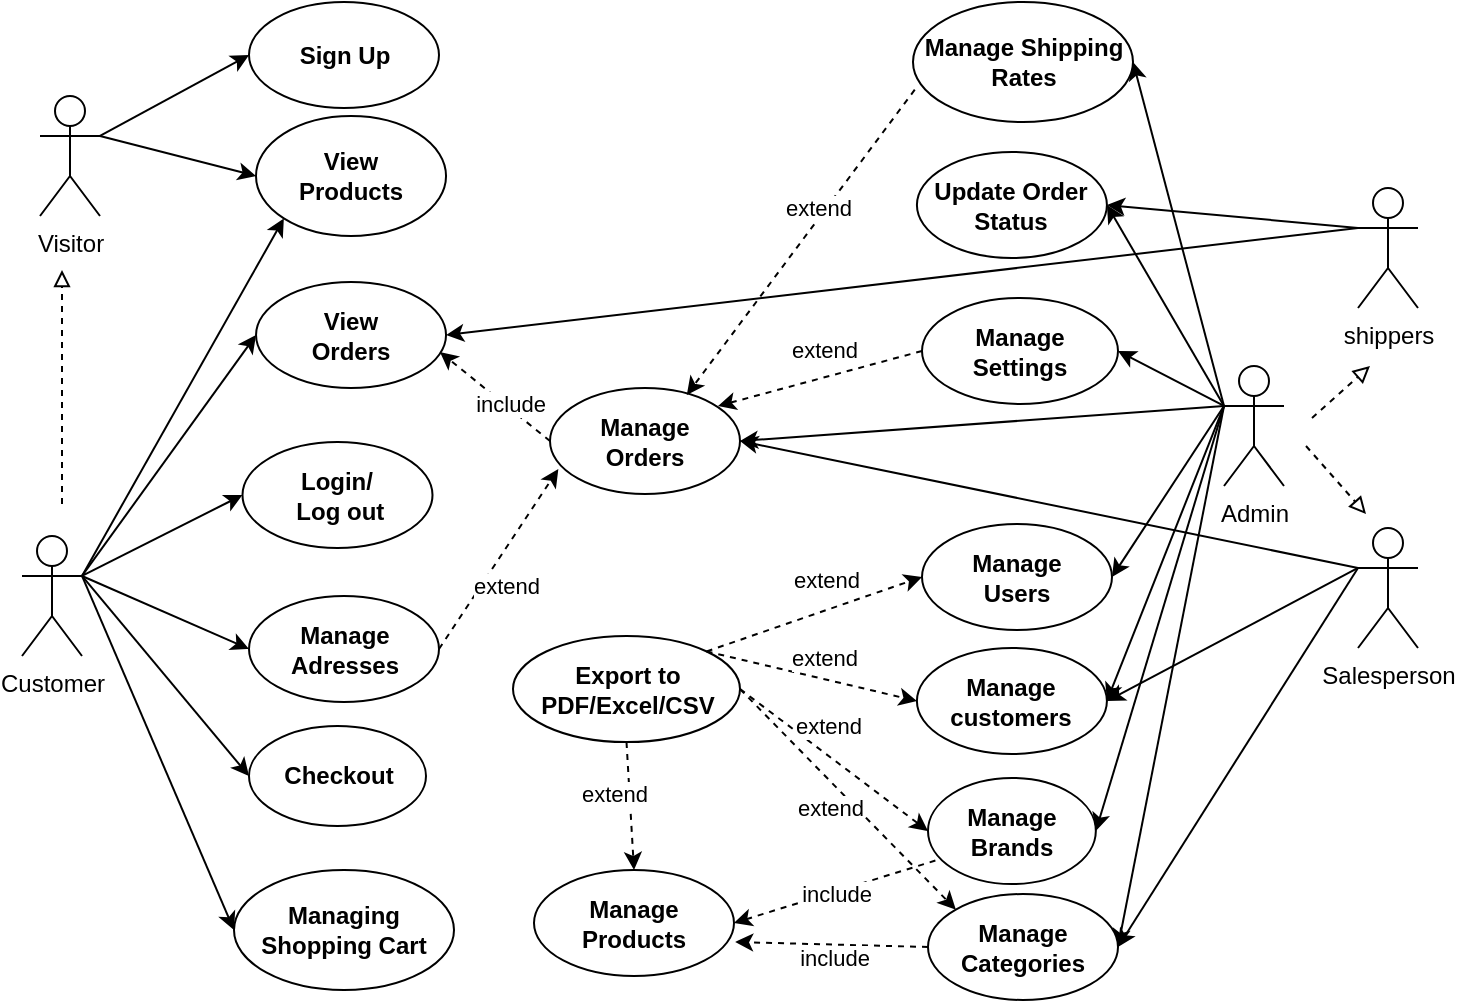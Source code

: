 <mxfile version="20.3.1" type="device" pages="16"><diagram id="m0kRPJLSFGfcrwx1oqtr" name="OverView"><mxGraphModel dx="868" dy="440" grid="0" gridSize="10" guides="1" tooltips="1" connect="1" arrows="1" fold="1" page="1" pageScale="1" pageWidth="850" pageHeight="1100" math="0" shadow="0"><root><mxCell id="0"/><mxCell id="1" parent="0"/><mxCell id="D4rfYUVeuQ4-kuxLs3pQ-1" value="Visitor" style="shape=umlActor;html=1;verticalLabelPosition=bottom;verticalAlign=top;align=center;" parent="1" vertex="1"><mxGeometry x="28" y="103" width="30" height="60" as="geometry"/></mxCell><mxCell id="D4rfYUVeuQ4-kuxLs3pQ-2" value="&lt;div&gt;Customer&lt;/div&gt;" style="shape=umlActor;html=1;verticalLabelPosition=bottom;verticalAlign=top;align=center;" parent="1" vertex="1"><mxGeometry x="19" y="323" width="30" height="60" as="geometry"/></mxCell><mxCell id="D4rfYUVeuQ4-kuxLs3pQ-3" value="Sign Up" style="shape=ellipse;html=1;strokeWidth=1;fontStyle=1;whiteSpace=wrap;align=center;perimeter=ellipsePerimeter;" parent="1" vertex="1"><mxGeometry x="132.5" y="56" width="95" height="53" as="geometry"/></mxCell><mxCell id="D4rfYUVeuQ4-kuxLs3pQ-4" value="&lt;div&gt;View &lt;br&gt;&lt;/div&gt;&lt;div&gt;Products&lt;/div&gt;" style="shape=ellipse;html=1;strokeWidth=1;fontStyle=1;whiteSpace=wrap;align=center;perimeter=ellipsePerimeter;aspect=fixed;" parent="1" vertex="1"><mxGeometry x="136" y="113" width="95.02" height="60" as="geometry"/></mxCell><mxCell id="D4rfYUVeuQ4-kuxLs3pQ-6" value="&lt;div&gt;View &lt;br&gt;&lt;/div&gt;&lt;div&gt;Orders&lt;/div&gt;" style="shape=ellipse;html=1;strokeWidth=1;fontStyle=1;whiteSpace=wrap;align=center;perimeter=ellipsePerimeter;" parent="1" vertex="1"><mxGeometry x="136.02" y="196" width="95" height="53" as="geometry"/></mxCell><mxCell id="D4rfYUVeuQ4-kuxLs3pQ-7" value="Managing Shopping Cart" style="shape=ellipse;html=1;strokeWidth=1;fontStyle=1;whiteSpace=wrap;align=center;perimeter=ellipsePerimeter;" parent="1" vertex="1"><mxGeometry x="125.0" y="490" width="110" height="60" as="geometry"/></mxCell><mxCell id="D4rfYUVeuQ4-kuxLs3pQ-9" value="Checkout" style="shape=ellipse;html=1;strokeWidth=1;fontStyle=1;whiteSpace=wrap;align=center;perimeter=ellipsePerimeter;" parent="1" vertex="1"><mxGeometry x="132.5" y="418" width="88.5" height="50" as="geometry"/></mxCell><mxCell id="D4rfYUVeuQ4-kuxLs3pQ-10" value="&lt;div&gt;Manage &lt;br&gt;&lt;/div&gt;&lt;div&gt;Adresses&lt;/div&gt;" style="shape=ellipse;html=1;strokeWidth=1;fontStyle=1;whiteSpace=wrap;align=center;perimeter=ellipsePerimeter;" parent="1" vertex="1"><mxGeometry x="132.5" y="353" width="95" height="53" as="geometry"/></mxCell><mxCell id="D4rfYUVeuQ4-kuxLs3pQ-11" value="Salesperson" style="shape=umlActor;html=1;verticalLabelPosition=bottom;verticalAlign=top;align=center;" parent="1" vertex="1"><mxGeometry x="687" y="319" width="30" height="60" as="geometry"/></mxCell><mxCell id="D4rfYUVeuQ4-kuxLs3pQ-13" value="Manage customers" style="shape=ellipse;html=1;strokeWidth=1;fontStyle=1;whiteSpace=wrap;align=center;perimeter=ellipsePerimeter;" parent="1" vertex="1"><mxGeometry x="466.46" y="379" width="95" height="53" as="geometry"/></mxCell><mxCell id="D4rfYUVeuQ4-kuxLs3pQ-16" value="shippers" style="shape=umlActor;html=1;verticalLabelPosition=bottom;verticalAlign=top;align=center;" parent="1" vertex="1"><mxGeometry x="687" y="149" width="30" height="60" as="geometry"/></mxCell><mxCell id="D4rfYUVeuQ4-kuxLs3pQ-17" value="Update Order Status" style="shape=ellipse;html=1;strokeWidth=1;fontStyle=1;whiteSpace=wrap;align=center;perimeter=ellipsePerimeter;" parent="1" vertex="1"><mxGeometry x="466.46" y="131" width="95" height="53" as="geometry"/></mxCell><mxCell id="D4rfYUVeuQ4-kuxLs3pQ-20" value="" style="endArrow=classic;html=1;rounded=0;exitX=1;exitY=0.333;exitDx=0;exitDy=0;exitPerimeter=0;entryX=0;entryY=0.5;entryDx=0;entryDy=0;" parent="1" source="D4rfYUVeuQ4-kuxLs3pQ-1" target="D4rfYUVeuQ4-kuxLs3pQ-3" edge="1"><mxGeometry width="50" height="50" relative="1" as="geometry"><mxPoint x="469" y="157" as="sourcePoint"/><mxPoint x="519" y="107" as="targetPoint"/></mxGeometry></mxCell><mxCell id="D4rfYUVeuQ4-kuxLs3pQ-23" value="" style="endArrow=classic;html=1;rounded=0;exitX=1;exitY=0.333;exitDx=0;exitDy=0;exitPerimeter=0;entryX=0;entryY=0.5;entryDx=0;entryDy=0;" parent="1" source="D4rfYUVeuQ4-kuxLs3pQ-1" target="D4rfYUVeuQ4-kuxLs3pQ-4" edge="1"><mxGeometry width="50" height="50" relative="1" as="geometry"><mxPoint x="-1" y="147" as="sourcePoint"/><mxPoint x="129" y="147" as="targetPoint"/></mxGeometry></mxCell><mxCell id="D4rfYUVeuQ4-kuxLs3pQ-25" value="" style="endArrow=classic;html=1;rounded=0;exitX=1;exitY=0.333;exitDx=0;exitDy=0;exitPerimeter=0;entryX=0;entryY=1;entryDx=0;entryDy=0;" parent="1" source="D4rfYUVeuQ4-kuxLs3pQ-2" target="D4rfYUVeuQ4-kuxLs3pQ-4" edge="1"><mxGeometry width="50" height="50" relative="1" as="geometry"><mxPoint x="469" y="247" as="sourcePoint"/><mxPoint x="519" y="197" as="targetPoint"/></mxGeometry></mxCell><mxCell id="D4rfYUVeuQ4-kuxLs3pQ-27" value="" style="endArrow=classic;html=1;rounded=0;exitX=1;exitY=0.333;exitDx=0;exitDy=0;exitPerimeter=0;entryX=0;entryY=0.5;entryDx=0;entryDy=0;" parent="1" source="D4rfYUVeuQ4-kuxLs3pQ-2" target="D4rfYUVeuQ4-kuxLs3pQ-7" edge="1"><mxGeometry width="50" height="50" relative="1" as="geometry"><mxPoint x="469" y="247" as="sourcePoint"/><mxPoint x="519" y="197" as="targetPoint"/></mxGeometry></mxCell><mxCell id="D4rfYUVeuQ4-kuxLs3pQ-29" value="" style="endArrow=classic;html=1;rounded=0;exitX=1;exitY=0.333;exitDx=0;exitDy=0;exitPerimeter=0;entryX=0;entryY=0.5;entryDx=0;entryDy=0;" parent="1" source="D4rfYUVeuQ4-kuxLs3pQ-2" target="D4rfYUVeuQ4-kuxLs3pQ-9" edge="1"><mxGeometry width="50" height="50" relative="1" as="geometry"><mxPoint x="469" y="247" as="sourcePoint"/><mxPoint x="519" y="197" as="targetPoint"/></mxGeometry></mxCell><mxCell id="D4rfYUVeuQ4-kuxLs3pQ-30" value="" style="endArrow=classic;html=1;rounded=0;exitX=1;exitY=0.333;exitDx=0;exitDy=0;exitPerimeter=0;entryX=0;entryY=0.5;entryDx=0;entryDy=0;" parent="1" source="D4rfYUVeuQ4-kuxLs3pQ-2" target="D4rfYUVeuQ4-kuxLs3pQ-10" edge="1"><mxGeometry width="50" height="50" relative="1" as="geometry"><mxPoint x="469" y="437" as="sourcePoint"/><mxPoint x="519" y="387" as="targetPoint"/></mxGeometry></mxCell><mxCell id="D4rfYUVeuQ4-kuxLs3pQ-31" value="" style="endArrow=classic;html=1;rounded=0;exitX=1;exitY=0.333;exitDx=0;exitDy=0;exitPerimeter=0;entryX=0;entryY=0.5;entryDx=0;entryDy=0;" parent="1" source="D4rfYUVeuQ4-kuxLs3pQ-2" target="D4rfYUVeuQ4-kuxLs3pQ-6" edge="1"><mxGeometry width="50" height="50" relative="1" as="geometry"><mxPoint x="469" y="347" as="sourcePoint"/><mxPoint x="519" y="297" as="targetPoint"/></mxGeometry></mxCell><mxCell id="D4rfYUVeuQ4-kuxLs3pQ-37" value="" style="endArrow=classic;html=1;rounded=0;exitX=0;exitY=0.333;exitDx=0;exitDy=0;exitPerimeter=0;entryX=1;entryY=0.5;entryDx=0;entryDy=0;" parent="1" source="D4rfYUVeuQ4-kuxLs3pQ-11" target="D4rfYUVeuQ4-kuxLs3pQ-13" edge="1"><mxGeometry width="50" height="50" relative="1" as="geometry"><mxPoint x="449" y="522" as="sourcePoint"/><mxPoint x="499" y="472" as="targetPoint"/></mxGeometry></mxCell><mxCell id="D4rfYUVeuQ4-kuxLs3pQ-38" value="" style="endArrow=classic;html=1;rounded=0;entryX=1;entryY=0.5;entryDx=0;entryDy=0;exitX=0;exitY=0.333;exitDx=0;exitDy=0;exitPerimeter=0;" parent="1" source="D4rfYUVeuQ4-kuxLs3pQ-11" target="D4rfYUVeuQ4-kuxLs3pQ-15" edge="1"><mxGeometry width="50" height="50" relative="1" as="geometry"><mxPoint x="799" y="442" as="sourcePoint"/><mxPoint x="499" y="472" as="targetPoint"/></mxGeometry></mxCell><mxCell id="D4rfYUVeuQ4-kuxLs3pQ-43" value="&lt;div&gt;Manage &lt;br&gt;&lt;/div&gt;&lt;div&gt;Settings&lt;/div&gt;" style="shape=ellipse;html=1;strokeWidth=1;fontStyle=1;whiteSpace=wrap;align=center;perimeter=ellipsePerimeter;" parent="1" vertex="1"><mxGeometry x="469" y="204" width="98" height="53" as="geometry"/></mxCell><mxCell id="D4rfYUVeuQ4-kuxLs3pQ-44" value="&lt;div&gt;Manage &lt;br&gt;&lt;/div&gt;&lt;div&gt;Users&lt;/div&gt;" style="shape=ellipse;html=1;strokeWidth=1;fontStyle=1;whiteSpace=wrap;align=center;perimeter=ellipsePerimeter;" parent="1" vertex="1"><mxGeometry x="469" y="317" width="95" height="53" as="geometry"/></mxCell><mxCell id="D4rfYUVeuQ4-kuxLs3pQ-45" value="Admin" style="shape=umlActor;html=1;verticalLabelPosition=bottom;verticalAlign=top;align=center;" parent="1" vertex="1"><mxGeometry x="620" y="238" width="30" height="60" as="geometry"/></mxCell><mxCell id="D4rfYUVeuQ4-kuxLs3pQ-46" value="" style="endArrow=classic;html=1;rounded=0;exitX=0;exitY=0.333;exitDx=0;exitDy=0;exitPerimeter=0;entryX=1;entryY=0.5;entryDx=0;entryDy=0;" parent="1" source="D4rfYUVeuQ4-kuxLs3pQ-45" target="D4rfYUVeuQ4-kuxLs3pQ-43" edge="1"><mxGeometry width="50" height="50" relative="1" as="geometry"><mxPoint x="521" y="411" as="sourcePoint"/><mxPoint x="571" y="361" as="targetPoint"/></mxGeometry></mxCell><mxCell id="D4rfYUVeuQ4-kuxLs3pQ-47" value="" style="endArrow=classic;html=1;rounded=0;exitX=0;exitY=0.333;exitDx=0;exitDy=0;exitPerimeter=0;entryX=1;entryY=0.5;entryDx=0;entryDy=0;" parent="1" source="D4rfYUVeuQ4-kuxLs3pQ-45" target="D4rfYUVeuQ4-kuxLs3pQ-44" edge="1"><mxGeometry width="50" height="50" relative="1" as="geometry"><mxPoint x="539" y="642" as="sourcePoint"/><mxPoint x="589" y="592" as="targetPoint"/></mxGeometry></mxCell><mxCell id="D4rfYUVeuQ4-kuxLs3pQ-49" value="&lt;div&gt;Login/&lt;/div&gt;&lt;div&gt;&amp;nbsp;Log out&lt;/div&gt;" style="shape=ellipse;html=1;strokeWidth=1;fontStyle=1;whiteSpace=wrap;align=center;perimeter=ellipsePerimeter;" parent="1" vertex="1"><mxGeometry x="129.25" y="276" width="95" height="53" as="geometry"/></mxCell><mxCell id="D4rfYUVeuQ4-kuxLs3pQ-51" value="" style="endArrow=classic;html=1;rounded=0;entryX=0;entryY=0.5;entryDx=0;entryDy=0;exitX=1;exitY=0.333;exitDx=0;exitDy=0;exitPerimeter=0;" parent="1" source="D4rfYUVeuQ4-kuxLs3pQ-2" target="D4rfYUVeuQ4-kuxLs3pQ-49" edge="1"><mxGeometry width="50" height="50" relative="1" as="geometry"><mxPoint x="-11" y="347" as="sourcePoint"/><mxPoint x="469" y="317" as="targetPoint"/></mxGeometry></mxCell><mxCell id="YKiyr2TKQbccMtiYp82I-12" value="" style="endArrow=classic;html=1;rounded=0;exitX=0;exitY=0.333;exitDx=0;exitDy=0;exitPerimeter=0;entryX=1;entryY=0.5;entryDx=0;entryDy=0;" parent="1" source="D4rfYUVeuQ4-kuxLs3pQ-45" target="D4rfYUVeuQ4-kuxLs3pQ-15" edge="1"><mxGeometry width="50" height="50" relative="1" as="geometry"><mxPoint x="809" y="752" as="sourcePoint"/><mxPoint x="669" y="914" as="targetPoint"/></mxGeometry></mxCell><mxCell id="YKiyr2TKQbccMtiYp82I-20" value="" style="endArrow=classic;html=1;rounded=0;exitX=0;exitY=0.333;exitDx=0;exitDy=0;exitPerimeter=0;entryX=1;entryY=0.5;entryDx=0;entryDy=0;" parent="1" source="D4rfYUVeuQ4-kuxLs3pQ-45" target="D4rfYUVeuQ4-kuxLs3pQ-13" edge="1"><mxGeometry width="50" height="50" relative="1" as="geometry"><mxPoint x="889" y="832" as="sourcePoint"/><mxPoint x="759" y="929" as="targetPoint"/></mxGeometry></mxCell><mxCell id="hDPQwQgqbxHpzutmsJ6K-2" value="" style="endArrow=classic;html=1;rounded=0;entryX=1;entryY=0.5;entryDx=0;entryDy=0;exitX=0;exitY=0.333;exitDx=0;exitDy=0;exitPerimeter=0;" parent="1" source="D4rfYUVeuQ4-kuxLs3pQ-45" target="D4rfYUVeuQ4-kuxLs3pQ-17" edge="1"><mxGeometry width="50" height="50" relative="1" as="geometry"><mxPoint x="782" y="495" as="sourcePoint"/><mxPoint x="644.636" y="342.351" as="targetPoint"/></mxGeometry></mxCell><mxCell id="hDPQwQgqbxHpzutmsJ6K-14" value="Manage Shipping Rates" style="shape=ellipse;html=1;strokeWidth=1;fontStyle=1;whiteSpace=wrap;align=center;perimeter=ellipsePerimeter;" parent="1" vertex="1"><mxGeometry x="464.5" y="56" width="110" height="60" as="geometry"/></mxCell><mxCell id="hDPQwQgqbxHpzutmsJ6K-16" value="" style="endArrow=classic;html=1;rounded=0;exitX=0;exitY=0.333;exitDx=0;exitDy=0;exitPerimeter=0;entryX=1;entryY=0.5;entryDx=0;entryDy=0;" parent="1" source="D4rfYUVeuQ4-kuxLs3pQ-45" target="hDPQwQgqbxHpzutmsJ6K-14" edge="1"><mxGeometry width="50" height="50" relative="1" as="geometry"><mxPoint x="692" y="548" as="sourcePoint"/><mxPoint x="546.636" y="402.351" as="targetPoint"/></mxGeometry></mxCell><mxCell id="hDPQwQgqbxHpzutmsJ6K-17" value="&lt;div&gt;Manage &lt;br&gt;&lt;/div&gt;&lt;div&gt;Products&lt;/div&gt;" style="shape=ellipse;html=1;strokeWidth=1;fontStyle=1;whiteSpace=wrap;align=center;perimeter=ellipsePerimeter;" parent="1" vertex="1"><mxGeometry x="275" y="490" width="100" height="53" as="geometry"/></mxCell><mxCell id="hDPQwQgqbxHpzutmsJ6K-18" value="&lt;div&gt;Manage &lt;br&gt;&lt;/div&gt;&lt;div&gt;Brands&lt;/div&gt;" style="shape=ellipse;html=1;strokeWidth=1;fontStyle=1;whiteSpace=wrap;align=center;perimeter=ellipsePerimeter;aspect=fixed;" parent="1" vertex="1"><mxGeometry x="472" y="444" width="83.92" height="53" as="geometry"/></mxCell><mxCell id="hDPQwQgqbxHpzutmsJ6K-20" value="" style="endArrow=classic;html=1;rounded=0;exitX=0;exitY=0.5;exitDx=0;exitDy=0;entryX=1.006;entryY=0.679;entryDx=0;entryDy=0;dashed=1;entryPerimeter=0;" parent="1" source="D4rfYUVeuQ4-kuxLs3pQ-15" target="hDPQwQgqbxHpzutmsJ6K-17" edge="1"><mxGeometry width="50" height="50" relative="1" as="geometry"><mxPoint x="453" y="378" as="sourcePoint"/><mxPoint x="434" y="438" as="targetPoint"/></mxGeometry></mxCell><mxCell id="hDPQwQgqbxHpzutmsJ6K-61" value="include" style="edgeLabel;html=1;align=center;verticalAlign=middle;resizable=0;points=[];" parent="hDPQwQgqbxHpzutmsJ6K-20" vertex="1" connectable="0"><mxGeometry x="-0.372" y="-1" relative="1" as="geometry"><mxPoint x="-17" y="7" as="offset"/></mxGeometry></mxCell><mxCell id="hDPQwQgqbxHpzutmsJ6K-25" value="" style="endArrow=classic;html=1;rounded=0;exitX=0;exitY=0.333;exitDx=0;exitDy=0;exitPerimeter=0;entryX=1;entryY=0.5;entryDx=0;entryDy=0;" parent="1" source="D4rfYUVeuQ4-kuxLs3pQ-45" target="hDPQwQgqbxHpzutmsJ6K-18" edge="1"><mxGeometry width="50" height="50" relative="1" as="geometry"><mxPoint x="692" y="548" as="sourcePoint"/><mxPoint x="546.636" y="399.351" as="targetPoint"/></mxGeometry></mxCell><mxCell id="hDPQwQgqbxHpzutmsJ6K-34" value="" style="endArrow=classic;html=1;rounded=0;exitX=0.044;exitY=0.779;exitDx=0;exitDy=0;dashed=1;entryX=1;entryY=0.5;entryDx=0;entryDy=0;exitPerimeter=0;" parent="1" source="hDPQwQgqbxHpzutmsJ6K-18" target="hDPQwQgqbxHpzutmsJ6K-17" edge="1"><mxGeometry width="50" height="50" relative="1" as="geometry"><mxPoint x="459" y="321.0" as="sourcePoint"/><mxPoint x="380" y="326" as="targetPoint"/><Array as="points"/></mxGeometry></mxCell><mxCell id="hDPQwQgqbxHpzutmsJ6K-60" value="include" style="edgeLabel;html=1;align=center;verticalAlign=middle;resizable=0;points=[];" parent="hDPQwQgqbxHpzutmsJ6K-34" vertex="1" connectable="0"><mxGeometry x="0.418" y="-1" relative="1" as="geometry"><mxPoint x="22" y="-5" as="offset"/></mxGeometry></mxCell><mxCell id="hDPQwQgqbxHpzutmsJ6K-37" value="" style="endArrow=classic;html=1;rounded=0;exitX=1;exitY=0.5;exitDx=0;exitDy=0;entryX=0.044;entryY=0.765;entryDx=0;entryDy=0;dashed=1;entryPerimeter=0;" parent="1" source="D4rfYUVeuQ4-kuxLs3pQ-10" target="hDPQwQgqbxHpzutmsJ6K-39" edge="1"><mxGeometry width="50" height="50" relative="1" as="geometry"><mxPoint x="274.0" y="491" as="sourcePoint"/><mxPoint x="454.364" y="249.351" as="targetPoint"/></mxGeometry></mxCell><mxCell id="hDPQwQgqbxHpzutmsJ6K-38" value="extend" style="edgeLabel;html=1;align=center;verticalAlign=middle;resizable=0;points=[];" parent="hDPQwQgqbxHpzutmsJ6K-37" vertex="1" connectable="0"><mxGeometry x="-0.375" y="-3" relative="1" as="geometry"><mxPoint x="12" y="-5" as="offset"/></mxGeometry></mxCell><mxCell id="hDPQwQgqbxHpzutmsJ6K-39" value="&lt;div&gt;Manage &lt;br&gt;&lt;/div&gt;&lt;div&gt;Orders&lt;/div&gt;" style="shape=ellipse;html=1;strokeWidth=1;fontStyle=1;whiteSpace=wrap;align=center;perimeter=ellipsePerimeter;" parent="1" vertex="1"><mxGeometry x="283" y="249" width="95" height="53" as="geometry"/></mxCell><mxCell id="hDPQwQgqbxHpzutmsJ6K-40" value="" style="endArrow=classic;html=1;rounded=0;exitX=0;exitY=0.333;exitDx=0;exitDy=0;exitPerimeter=0;entryX=1;entryY=0.5;entryDx=0;entryDy=0;" parent="1" source="D4rfYUVeuQ4-kuxLs3pQ-11" target="hDPQwQgqbxHpzutmsJ6K-39" edge="1"><mxGeometry width="50" height="50" relative="1" as="geometry"><mxPoint x="689" y="351.0" as="sourcePoint"/><mxPoint x="566" y="459" as="targetPoint"/></mxGeometry></mxCell><mxCell id="hDPQwQgqbxHpzutmsJ6K-41" value="" style="endArrow=classic;html=1;rounded=0;exitX=0;exitY=0.333;exitDx=0;exitDy=0;exitPerimeter=0;entryX=1;entryY=0.5;entryDx=0;entryDy=0;" parent="1" source="D4rfYUVeuQ4-kuxLs3pQ-45" target="hDPQwQgqbxHpzutmsJ6K-39" edge="1"><mxGeometry width="50" height="50" relative="1" as="geometry"><mxPoint x="699" y="361.0" as="sourcePoint"/><mxPoint x="576" y="469" as="targetPoint"/></mxGeometry></mxCell><mxCell id="hDPQwQgqbxHpzutmsJ6K-42" value="" style="endArrow=classic;html=1;rounded=0;dashed=1;entryX=0.968;entryY=0.66;entryDx=0;entryDy=0;entryPerimeter=0;exitX=0;exitY=0.5;exitDx=0;exitDy=0;" parent="1" source="hDPQwQgqbxHpzutmsJ6K-39" target="D4rfYUVeuQ4-kuxLs3pQ-6" edge="1"><mxGeometry width="50" height="50" relative="1" as="geometry"><mxPoint x="436" y="371" as="sourcePoint"/><mxPoint x="379.6" y="122.153" as="targetPoint"/></mxGeometry></mxCell><mxCell id="hDPQwQgqbxHpzutmsJ6K-49" value="include" style="edgeLabel;html=1;align=center;verticalAlign=middle;resizable=0;points=[];" parent="hDPQwQgqbxHpzutmsJ6K-42" vertex="1" connectable="0"><mxGeometry x="-0.173" y="2" relative="1" as="geometry"><mxPoint x="4" y="-2" as="offset"/></mxGeometry></mxCell><mxCell id="hDPQwQgqbxHpzutmsJ6K-47" value="Export to PDF/Excel/CSV" style="shape=ellipse;html=1;strokeWidth=1;fontStyle=1;whiteSpace=wrap;align=center;perimeter=ellipsePerimeter;" parent="1" vertex="1"><mxGeometry x="264.5" y="373" width="113.5" height="53" as="geometry"/></mxCell><mxCell id="hDPQwQgqbxHpzutmsJ6K-50" value="" style="endArrow=classic;html=1;rounded=0;entryX=0;entryY=0.5;entryDx=0;entryDy=0;dashed=1;exitX=1;exitY=0.5;exitDx=0;exitDy=0;" parent="1" source="hDPQwQgqbxHpzutmsJ6K-47" target="hDPQwQgqbxHpzutmsJ6K-18" edge="1"><mxGeometry width="50" height="50" relative="1" as="geometry"><mxPoint x="292.0" y="617" as="sourcePoint"/><mxPoint x="471.81" y="544.56" as="targetPoint"/></mxGeometry></mxCell><mxCell id="hDPQwQgqbxHpzutmsJ6K-52" value="extend" style="edgeLabel;html=1;align=center;verticalAlign=middle;resizable=0;points=[];" parent="hDPQwQgqbxHpzutmsJ6K-50" vertex="1" connectable="0"><mxGeometry x="0.335" y="2" relative="1" as="geometry"><mxPoint x="-20" y="-27" as="offset"/></mxGeometry></mxCell><mxCell id="hDPQwQgqbxHpzutmsJ6K-53" value="" style="endArrow=classic;html=1;rounded=0;entryX=0;entryY=0.5;entryDx=0;entryDy=0;dashed=1;exitX=1;exitY=0;exitDx=0;exitDy=0;" parent="1" source="hDPQwQgqbxHpzutmsJ6K-47" target="D4rfYUVeuQ4-kuxLs3pQ-13" edge="1"><mxGeometry width="50" height="50" relative="1" as="geometry"><mxPoint x="363" y="388" as="sourcePoint"/><mxPoint x="459.0" y="390.0" as="targetPoint"/></mxGeometry></mxCell><mxCell id="hDPQwQgqbxHpzutmsJ6K-54" value="extend" style="edgeLabel;html=1;align=center;verticalAlign=middle;resizable=0;points=[];" parent="hDPQwQgqbxHpzutmsJ6K-53" vertex="1" connectable="0"><mxGeometry x="0.335" y="2" relative="1" as="geometry"><mxPoint x="-12" y="-12" as="offset"/></mxGeometry></mxCell><mxCell id="hDPQwQgqbxHpzutmsJ6K-57" value="" style="endArrow=classic;html=1;rounded=0;exitX=0.5;exitY=1;exitDx=0;exitDy=0;entryX=0.5;entryY=0;entryDx=0;entryDy=0;dashed=1;" parent="1" source="hDPQwQgqbxHpzutmsJ6K-47" target="hDPQwQgqbxHpzutmsJ6K-17" edge="1"><mxGeometry width="50" height="50" relative="1" as="geometry"><mxPoint x="212.0" y="652" as="sourcePoint"/><mxPoint x="481.81" y="481.56" as="targetPoint"/></mxGeometry></mxCell><mxCell id="hDPQwQgqbxHpzutmsJ6K-58" value="extend" style="edgeLabel;html=1;align=center;verticalAlign=middle;resizable=0;points=[];" parent="hDPQwQgqbxHpzutmsJ6K-57" vertex="1" connectable="0"><mxGeometry x="-0.375" y="-3" relative="1" as="geometry"><mxPoint x="-5" y="6" as="offset"/></mxGeometry></mxCell><mxCell id="D4rfYUVeuQ4-kuxLs3pQ-15" value="&lt;div&gt;Manage Categories&lt;/div&gt;" style="shape=ellipse;html=1;strokeWidth=1;fontStyle=1;whiteSpace=wrap;align=center;perimeter=ellipsePerimeter;" parent="1" vertex="1"><mxGeometry x="472" y="502" width="95" height="53" as="geometry"/></mxCell><mxCell id="hDPQwQgqbxHpzutmsJ6K-66" value="" style="endArrow=classic;html=1;rounded=0;exitX=0;exitY=0.333;exitDx=0;exitDy=0;exitPerimeter=0;entryX=1;entryY=0.5;entryDx=0;entryDy=0;" parent="1" source="D4rfYUVeuQ4-kuxLs3pQ-16" target="D4rfYUVeuQ4-kuxLs3pQ-17" edge="1"><mxGeometry width="50" height="50" relative="1" as="geometry"><mxPoint x="689" y="251" as="sourcePoint"/><mxPoint x="553" y="72" as="targetPoint"/></mxGeometry></mxCell><mxCell id="hDPQwQgqbxHpzutmsJ6K-67" value="" style="endArrow=classic;html=1;rounded=0;exitX=0;exitY=0.333;exitDx=0;exitDy=0;exitPerimeter=0;entryX=1;entryY=0.5;entryDx=0;entryDy=0;" parent="1" source="D4rfYUVeuQ4-kuxLs3pQ-16" target="D4rfYUVeuQ4-kuxLs3pQ-6" edge="1"><mxGeometry width="50" height="50" relative="1" as="geometry"><mxPoint x="671" y="94" as="sourcePoint"/><mxPoint x="197" y="192" as="targetPoint"/></mxGeometry></mxCell><mxCell id="hDPQwQgqbxHpzutmsJ6K-69" value="" style="endArrow=classic;html=1;rounded=0;entryX=0;entryY=0.5;entryDx=0;entryDy=0;dashed=1;exitX=1;exitY=0;exitDx=0;exitDy=0;" parent="1" source="hDPQwQgqbxHpzutmsJ6K-47" target="D4rfYUVeuQ4-kuxLs3pQ-44" edge="1"><mxGeometry width="50" height="50" relative="1" as="geometry"><mxPoint x="373" y="385" as="sourcePoint"/><mxPoint x="359.5" y="481" as="targetPoint"/></mxGeometry></mxCell><mxCell id="hDPQwQgqbxHpzutmsJ6K-70" value="extend" style="edgeLabel;html=1;align=center;verticalAlign=middle;resizable=0;points=[];" parent="hDPQwQgqbxHpzutmsJ6K-69" vertex="1" connectable="0"><mxGeometry x="-0.375" y="-3" relative="1" as="geometry"><mxPoint x="25" y="-27" as="offset"/></mxGeometry></mxCell><mxCell id="hDPQwQgqbxHpzutmsJ6K-72" value="" style="endArrow=classic;html=1;rounded=0;dashed=1;exitX=1;exitY=0.5;exitDx=0;exitDy=0;entryX=0;entryY=0;entryDx=0;entryDy=0;" parent="1" source="hDPQwQgqbxHpzutmsJ6K-47" target="D4rfYUVeuQ4-kuxLs3pQ-15" edge="1"><mxGeometry width="50" height="50" relative="1" as="geometry"><mxPoint x="387" y="441" as="sourcePoint"/><mxPoint x="495.574" y="463.925" as="targetPoint"/></mxGeometry></mxCell><mxCell id="hDPQwQgqbxHpzutmsJ6K-73" value="extend" style="edgeLabel;html=1;align=center;verticalAlign=middle;resizable=0;points=[];" parent="hDPQwQgqbxHpzutmsJ6K-72" vertex="1" connectable="0"><mxGeometry x="0.335" y="2" relative="1" as="geometry"><mxPoint x="-29" y="-13" as="offset"/></mxGeometry></mxCell><mxCell id="hDPQwQgqbxHpzutmsJ6K-75" value="" style="endArrow=classic;html=1;rounded=0;dashed=1;exitX=0.008;exitY=0.731;exitDx=0;exitDy=0;exitPerimeter=0;entryX=0.72;entryY=0.065;entryDx=0;entryDy=0;entryPerimeter=0;" parent="1" source="hDPQwQgqbxHpzutmsJ6K-14" target="hDPQwQgqbxHpzutmsJ6K-39" edge="1"><mxGeometry width="50" height="50" relative="1" as="geometry"><mxPoint x="461" y="161" as="sourcePoint"/><mxPoint x="381" y="261" as="targetPoint"/></mxGeometry></mxCell><mxCell id="hDPQwQgqbxHpzutmsJ6K-76" value="extend" style="edgeLabel;html=1;align=center;verticalAlign=middle;resizable=0;points=[];" parent="hDPQwQgqbxHpzutmsJ6K-75" vertex="1" connectable="0"><mxGeometry x="-0.375" y="-3" relative="1" as="geometry"><mxPoint x="-11" y="13" as="offset"/></mxGeometry></mxCell><mxCell id="hDPQwQgqbxHpzutmsJ6K-77" value="" style="endArrow=classic;html=1;rounded=0;dashed=1;exitX=0;exitY=0.5;exitDx=0;exitDy=0;" parent="1" source="D4rfYUVeuQ4-kuxLs3pQ-43" edge="1"><mxGeometry width="50" height="50" relative="1" as="geometry"><mxPoint x="471.0" y="171" as="sourcePoint"/><mxPoint x="367" y="258" as="targetPoint"/></mxGeometry></mxCell><mxCell id="hDPQwQgqbxHpzutmsJ6K-78" value="extend" style="edgeLabel;html=1;align=center;verticalAlign=middle;resizable=0;points=[];" parent="hDPQwQgqbxHpzutmsJ6K-77" vertex="1" connectable="0"><mxGeometry x="-0.375" y="-3" relative="1" as="geometry"><mxPoint x="-17" y="-6" as="offset"/></mxGeometry></mxCell><mxCell id="A6KVu0NOu3eDL7ZqUoWJ-1" value="" style="endArrow=block;html=1;rounded=0;dashed=1;endFill=0;" parent="1" edge="1"><mxGeometry width="50" height="50" relative="1" as="geometry"><mxPoint x="664" y="264" as="sourcePoint"/><mxPoint x="693" y="238" as="targetPoint"/></mxGeometry></mxCell><mxCell id="A6KVu0NOu3eDL7ZqUoWJ-2" value="" style="endArrow=block;html=1;rounded=0;dashed=1;endFill=0;" parent="1" edge="1"><mxGeometry width="50" height="50" relative="1" as="geometry"><mxPoint x="661" y="278" as="sourcePoint"/><mxPoint x="691" y="312" as="targetPoint"/></mxGeometry></mxCell><mxCell id="A6KVu0NOu3eDL7ZqUoWJ-3" value="" style="endArrow=block;html=1;rounded=0;dashed=1;endFill=0;" parent="1" edge="1"><mxGeometry width="50" height="50" relative="1" as="geometry"><mxPoint x="39" y="307" as="sourcePoint"/><mxPoint x="39" y="190" as="targetPoint"/></mxGeometry></mxCell></root></mxGraphModel></diagram><diagram id="nqEvkZAn-sHQ4Qqr9uT7" name="System Architecture"><mxGraphModel dx="868" dy="440" grid="1" gridSize="10" guides="1" tooltips="1" connect="1" arrows="1" fold="1" page="1" pageScale="1" pageWidth="850" pageHeight="1100" math="0" shadow="0"><root><mxCell id="0"/><mxCell id="1" parent="0"/><mxCell id="7r3wQcp8o_91RPClPKiJ-1" value="" style="aspect=fixed;html=1;points=[];align=center;image;fontSize=12;image=img/lib/azure2/compute/Azure_Spring_Cloud.svg;" parent="1" vertex="1"><mxGeometry x="525.78" y="150" width="68" height="64" as="geometry"/></mxCell><mxCell id="7r3wQcp8o_91RPClPKiJ-2" value="" style="aspect=fixed;html=1;points=[];align=center;image;fontSize=12;image=img/lib/azure2/compute/Azure_Spring_Cloud.svg;" parent="1" vertex="1"><mxGeometry x="250" y="150" width="68" height="64" as="geometry"/></mxCell><mxCell id="7r3wQcp8o_91RPClPKiJ-4" value="Backend Application" style="text;html=1;strokeColor=none;fillColor=none;align=center;verticalAlign=middle;whiteSpace=wrap;rounded=0;" parent="1" vertex="1"><mxGeometry x="250" y="110" width="60" height="30" as="geometry"/></mxCell><mxCell id="7r3wQcp8o_91RPClPKiJ-5" value="Frontend Application" style="text;html=1;strokeColor=none;fillColor=none;align=center;verticalAlign=middle;whiteSpace=wrap;rounded=0;" parent="1" vertex="1"><mxGeometry x="530" y="110" width="60" height="30" as="geometry"/></mxCell><mxCell id="7r3wQcp8o_91RPClPKiJ-6" value="" style="outlineConnect=0;dashed=0;verticalLabelPosition=bottom;verticalAlign=top;align=center;html=1;shape=mxgraph.aws3.mysql_db_instance;fillColor=#2E73B8;gradientColor=none;" parent="1" vertex="1"><mxGeometry x="318" y="260" width="60" height="64.5" as="geometry"/></mxCell><mxCell id="7r3wQcp8o_91RPClPKiJ-8" value="" style="endArrow=classic;startArrow=classic;html=1;rounded=0;exitX=0.95;exitY=0.05;exitDx=0;exitDy=0;exitPerimeter=0;entryX=0.018;entryY=1;entryDx=0;entryDy=0;entryPerimeter=0;" parent="1" source="7r3wQcp8o_91RPClPKiJ-6" target="7r3wQcp8o_91RPClPKiJ-1" edge="1"><mxGeometry width="50" height="50" relative="1" as="geometry"><mxPoint x="400" y="250" as="sourcePoint"/><mxPoint x="450" y="200" as="targetPoint"/></mxGeometry></mxCell><mxCell id="7r3wQcp8o_91RPClPKiJ-9" value="" style="endArrow=classic;startArrow=classic;html=1;rounded=0;exitX=0.05;exitY=0.05;exitDx=0;exitDy=0;exitPerimeter=0;entryX=0.441;entryY=0.938;entryDx=0;entryDy=0;entryPerimeter=0;" parent="1" source="7r3wQcp8o_91RPClPKiJ-6" target="7r3wQcp8o_91RPClPKiJ-2" edge="1"><mxGeometry width="50" height="50" relative="1" as="geometry"><mxPoint x="400" y="250" as="sourcePoint"/><mxPoint x="450" y="200" as="targetPoint"/></mxGeometry></mxCell><mxCell id="7r3wQcp8o_91RPClPKiJ-10" value="" style="sketch=0;html=1;aspect=fixed;strokeColor=none;shadow=0;align=center;verticalAlign=top;fillColor=#3B8DF1;shape=mxgraph.gcp2.files" parent="1" vertex="1"><mxGeometry x="458.25" y="260" width="67.53" height="65.5" as="geometry"/></mxCell><mxCell id="7r3wQcp8o_91RPClPKiJ-11" value="" style="endArrow=classic;html=1;rounded=0;exitX=0.971;exitY=1.016;exitDx=0;exitDy=0;exitPerimeter=0;dashed=1;" parent="1" source="7r3wQcp8o_91RPClPKiJ-2" target="7r3wQcp8o_91RPClPKiJ-10" edge="1"><mxGeometry width="50" height="50" relative="1" as="geometry"><mxPoint x="400" y="250" as="sourcePoint"/><mxPoint x="450" y="200" as="targetPoint"/></mxGeometry></mxCell><mxCell id="7r3wQcp8o_91RPClPKiJ-12" value="" style="endArrow=classic;html=1;rounded=0;exitX=0.562;exitY=0.984;exitDx=0;exitDy=0;exitPerimeter=0;dashed=1;entryX=0.914;entryY=0.168;entryDx=0;entryDy=0;entryPerimeter=0;" parent="1" source="7r3wQcp8o_91RPClPKiJ-1" target="7r3wQcp8o_91RPClPKiJ-10" edge="1"><mxGeometry width="50" height="50" relative="1" as="geometry"><mxPoint x="326.028" y="225.024" as="sourcePoint"/><mxPoint x="468.25" y="287.837" as="targetPoint"/></mxGeometry></mxCell><mxCell id="7r3wQcp8o_91RPClPKiJ-13" value="&lt;div&gt;Local&lt;/div&gt;&lt;div&gt;Storage&lt;br&gt;&lt;/div&gt;" style="text;html=1;strokeColor=none;fillColor=none;align=center;verticalAlign=middle;whiteSpace=wrap;rounded=0;" parent="1" vertex="1"><mxGeometry x="530" y="277.75" width="60" height="30" as="geometry"/></mxCell></root></mxGraphModel></diagram><diagram id="E2Us18OGzSDqx2ceEMfW" name="MVC-Traditional"><mxGraphModel dx="870" dy="440" grid="1" gridSize="10" guides="1" tooltips="1" connect="1" arrows="1" fold="1" page="1" pageScale="1" pageWidth="850" pageHeight="1100" math="0" shadow="0"><root><mxCell id="0"/><mxCell id="1" parent="0"/><mxCell id="oMU_DAqNXS27keGzy65i-27" value="" style="rounded=0;whiteSpace=wrap;html=1;fillColor=#dae8fc;strokeColor=#6c8ebf;" vertex="1" parent="1"><mxGeometry x="270" y="50" width="420" height="300" as="geometry"/></mxCell><mxCell id="oMU_DAqNXS27keGzy65i-8" style="edgeStyle=orthogonalEdgeStyle;rounded=0;orthogonalLoop=1;jettySize=auto;html=1;" edge="1" parent="1" source="oMU_DAqNXS27keGzy65i-1" target="oMU_DAqNXS27keGzy65i-2"><mxGeometry relative="1" as="geometry"><Array as="points"><mxPoint x="470" y="110"/><mxPoint x="470" y="110"/></Array></mxGeometry></mxCell><mxCell id="oMU_DAqNXS27keGzy65i-1" value="&lt;div&gt;Front &lt;br&gt;&lt;/div&gt;&lt;div&gt;Controller&lt;/div&gt;" style="rounded=1;whiteSpace=wrap;html=1;" vertex="1" parent="1"><mxGeometry x="310" y="95" width="100" height="50" as="geometry"/></mxCell><mxCell id="oMU_DAqNXS27keGzy65i-9" style="edgeStyle=orthogonalEdgeStyle;rounded=0;orthogonalLoop=1;jettySize=auto;html=1;" edge="1" parent="1" source="oMU_DAqNXS27keGzy65i-2" target="oMU_DAqNXS27keGzy65i-1"><mxGeometry relative="1" as="geometry"><Array as="points"><mxPoint x="450" y="130"/><mxPoint x="450" y="130"/></Array></mxGeometry></mxCell><mxCell id="oMU_DAqNXS27keGzy65i-14" value="model" style="edgeLabel;html=1;align=center;verticalAlign=middle;resizable=0;points=[];" vertex="1" connectable="0" parent="oMU_DAqNXS27keGzy65i-9"><mxGeometry x="0.282" y="2" relative="1" as="geometry"><mxPoint x="17" y="-2" as="offset"/></mxGeometry></mxCell><mxCell id="oMU_DAqNXS27keGzy65i-2" value="Controller" style="ellipse;whiteSpace=wrap;html=1;aspect=fixed;" vertex="1" parent="1"><mxGeometry x="570" y="85" width="70" height="70" as="geometry"/></mxCell><mxCell id="oMU_DAqNXS27keGzy65i-5" style="edgeStyle=orthogonalEdgeStyle;rounded=0;orthogonalLoop=1;jettySize=auto;html=1;" edge="1" parent="1" source="oMU_DAqNXS27keGzy65i-3"><mxGeometry relative="1" as="geometry"><mxPoint x="350" y="145" as="targetPoint"/><Array as="points"><mxPoint x="350" y="145"/></Array></mxGeometry></mxCell><mxCell id="oMU_DAqNXS27keGzy65i-3" value="View Template" style="shape=document;whiteSpace=wrap;html=1;boundedLbl=1;" vertex="1" parent="1"><mxGeometry x="310" y="270" width="90" height="70" as="geometry"/></mxCell><mxCell id="oMU_DAqNXS27keGzy65i-10" value="Delegate Request" style="text;html=1;strokeColor=none;fillColor=none;align=center;verticalAlign=middle;whiteSpace=wrap;rounded=0;" vertex="1" parent="1"><mxGeometry x="440" y="80" width="110" height="30" as="geometry"/></mxCell><mxCell id="oMU_DAqNXS27keGzy65i-11" value="Handle Request" style="text;html=1;strokeColor=none;fillColor=none;align=center;verticalAlign=middle;whiteSpace=wrap;rounded=0;" vertex="1" parent="1"><mxGeometry x="550" y="55" width="110" height="30" as="geometry"/></mxCell><mxCell id="oMU_DAqNXS27keGzy65i-12" value="Create Model" style="text;html=1;strokeColor=none;fillColor=none;align=center;verticalAlign=middle;whiteSpace=wrap;rounded=0;" vertex="1" parent="1"><mxGeometry x="550" y="155" width="110" height="30" as="geometry"/></mxCell><mxCell id="oMU_DAqNXS27keGzy65i-13" value="Delegate rendering of response" style="text;html=1;strokeColor=none;fillColor=none;align=center;verticalAlign=middle;whiteSpace=wrap;rounded=0;" vertex="1" parent="1"><mxGeometry x="440" y="145" width="110" height="30" as="geometry"/></mxCell><mxCell id="oMU_DAqNXS27keGzy65i-15" value="Render response" style="text;html=1;strokeColor=none;fillColor=none;align=center;verticalAlign=middle;whiteSpace=wrap;rounded=0;rotation=-90;" vertex="1" parent="1"><mxGeometry x="340" y="190" width="110" height="30" as="geometry"/></mxCell><mxCell id="oMU_DAqNXS27keGzy65i-17" style="edgeStyle=orthogonalEdgeStyle;rounded=0;orthogonalLoop=1;jettySize=auto;html=1;exitX=0.62;exitY=1.06;exitDx=0;exitDy=0;exitPerimeter=0;entryX=0.678;entryY=-0.014;entryDx=0;entryDy=0;entryPerimeter=0;" edge="1" parent="1" source="oMU_DAqNXS27keGzy65i-1" target="oMU_DAqNXS27keGzy65i-3"><mxGeometry relative="1" as="geometry"><mxPoint x="380" y="150" as="sourcePoint"/><mxPoint x="373" y="250" as="targetPoint"/><Array as="points"><mxPoint x="371" y="148"/></Array></mxGeometry></mxCell><mxCell id="oMU_DAqNXS27keGzy65i-18" value="model" style="edgeLabel;html=1;align=center;verticalAlign=middle;resizable=0;points=[];rotation=-90;" vertex="1" connectable="0" parent="oMU_DAqNXS27keGzy65i-17"><mxGeometry x="0.282" y="2" relative="1" as="geometry"><mxPoint x="-5" y="-24" as="offset"/></mxGeometry></mxCell><mxCell id="oMU_DAqNXS27keGzy65i-19" value="Return Control" style="text;html=1;strokeColor=none;fillColor=none;align=center;verticalAlign=middle;whiteSpace=wrap;rounded=0;rotation=-90;" vertex="1" parent="1"><mxGeometry x="270" y="185" width="110" height="30" as="geometry"/></mxCell><mxCell id="oMU_DAqNXS27keGzy65i-21" value="" style="endArrow=classic;html=1;rounded=0;entryX=0;entryY=0.25;entryDx=0;entryDy=0;" edge="1" parent="1" target="oMU_DAqNXS27keGzy65i-1"><mxGeometry width="50" height="50" relative="1" as="geometry"><mxPoint x="210" y="100" as="sourcePoint"/><mxPoint x="450" y="200" as="targetPoint"/></mxGeometry></mxCell><mxCell id="oMU_DAqNXS27keGzy65i-23" value="" style="endArrow=classic;html=1;rounded=0;" edge="1" parent="1"><mxGeometry width="50" height="50" relative="1" as="geometry"><mxPoint x="310" y="130" as="sourcePoint"/><mxPoint x="210" y="142.5" as="targetPoint"/></mxGeometry></mxCell><mxCell id="oMU_DAqNXS27keGzy65i-22" value="Incoming Request" style="text;html=1;strokeColor=none;fillColor=none;align=center;verticalAlign=middle;whiteSpace=wrap;rounded=0;" vertex="1" parent="1"><mxGeometry x="160" y="65" width="110" height="30" as="geometry"/></mxCell><mxCell id="oMU_DAqNXS27keGzy65i-25" value="Retuen Response" style="text;html=1;strokeColor=none;fillColor=none;align=center;verticalAlign=middle;whiteSpace=wrap;rounded=0;" vertex="1" parent="1"><mxGeometry x="160" y="145" width="110" height="30" as="geometry"/></mxCell><mxCell id="oMU_DAqNXS27keGzy65i-28" value="Servelet Engine" style="text;html=1;strokeColor=none;fillColor=none;align=center;verticalAlign=middle;whiteSpace=wrap;rounded=0;" vertex="1" parent="1"><mxGeometry x="440" y="300" width="120" height="30" as="geometry"/></mxCell></root></mxGraphModel></diagram><diagram id="jOrGkPsFD7OkghzwzbLr" name="Page-8"><mxGraphModel dx="868" dy="440" grid="1" gridSize="10" guides="1" tooltips="1" connect="1" arrows="1" fold="1" page="1" pageScale="1" pageWidth="850" pageHeight="1100" math="0" shadow="0"><root><mxCell id="0"/><mxCell id="1" parent="0"/><mxCell id="RqfIsG3WMCXi1AaZap8m-1" value="View Layer" style="rounded=1;whiteSpace=wrap;html=1;fontStyle=0" parent="1" vertex="1"><mxGeometry x="110" y="270" width="150" height="40" as="geometry"/></mxCell><mxCell id="RqfIsG3WMCXi1AaZap8m-2" value="Controller" style="rounded=1;whiteSpace=wrap;html=1;" parent="1" vertex="1"><mxGeometry x="110" y="340" width="150" height="40" as="geometry"/></mxCell><mxCell id="RqfIsG3WMCXi1AaZap8m-3" value="Service" style="rounded=1;whiteSpace=wrap;html=1;" parent="1" vertex="1"><mxGeometry x="110" y="410" width="150" height="40" as="geometry"/></mxCell><mxCell id="RqfIsG3WMCXi1AaZap8m-4" value="Repository" style="rounded=1;whiteSpace=wrap;html=1;" parent="1" vertex="1"><mxGeometry x="110" y="480" width="150" height="40" as="geometry"/></mxCell><mxCell id="RqfIsG3WMCXi1AaZap8m-5" value="&lt;div&gt;Spring Data JPA&lt;/div&gt;" style="rounded=1;whiteSpace=wrap;html=1;" parent="1" vertex="1"><mxGeometry x="110" y="550" width="150" height="40" as="geometry"/></mxCell><mxCell id="RqfIsG3WMCXi1AaZap8m-6" value="Hibernate Framework" style="rounded=1;whiteSpace=wrap;html=1;" parent="1" vertex="1"><mxGeometry x="300" y="550" width="150" height="40" as="geometry"/></mxCell><mxCell id="RqfIsG3WMCXi1AaZap8m-7" value="JDBC Driver" style="rounded=1;whiteSpace=wrap;html=1;" parent="1" vertex="1"><mxGeometry x="510" y="550" width="150" height="40" as="geometry"/></mxCell><mxCell id="RqfIsG3WMCXi1AaZap8m-9" value="" style="sketch=0;html=1;aspect=fixed;strokeColor=none;shadow=0;align=center;verticalAlign=top;fillColor=#3B8DF1;shape=mxgraph.gcp2.database_3" parent="1" vertex="1"><mxGeometry x="543" y="380" width="84" height="120" as="geometry"/></mxCell><mxCell id="RqfIsG3WMCXi1AaZap8m-10" value="MVC, REST" style="text;html=1;strokeColor=none;fillColor=none;align=center;verticalAlign=middle;whiteSpace=wrap;rounded=0;" parent="1" vertex="1"><mxGeometry x="295" y="345" width="70" height="30" as="geometry"/></mxCell><mxCell id="RqfIsG3WMCXi1AaZap8m-11" value="Thymeleaf, HTML" style="text;html=1;strokeColor=none;fillColor=none;align=center;verticalAlign=middle;whiteSpace=wrap;rounded=0;" parent="1" vertex="1"><mxGeometry x="295" y="275" width="100" height="30" as="geometry"/></mxCell><mxCell id="RqfIsG3WMCXi1AaZap8m-12" value="Business Classes" style="text;html=1;strokeColor=none;fillColor=none;align=center;verticalAlign=middle;whiteSpace=wrap;rounded=0;" parent="1" vertex="1"><mxGeometry x="295" y="410" width="110" height="30" as="geometry"/></mxCell><mxCell id="RqfIsG3WMCXi1AaZap8m-13" value="Entity and Interfaces" style="text;html=1;strokeColor=none;fillColor=none;align=center;verticalAlign=middle;whiteSpace=wrap;rounded=0;" parent="1" vertex="1"><mxGeometry x="295" y="485" width="115" height="30" as="geometry"/></mxCell><mxCell id="RqfIsG3WMCXi1AaZap8m-16" value="" style="endArrow=classic;startArrow=classic;html=1;rounded=0;exitX=0.5;exitY=0;exitDx=0;exitDy=0;entryX=0.5;entryY=1;entryDx=0;entryDy=0;" parent="1" source="RqfIsG3WMCXi1AaZap8m-2" target="RqfIsG3WMCXi1AaZap8m-1" edge="1"><mxGeometry width="50" height="50" relative="1" as="geometry"><mxPoint x="400" y="430" as="sourcePoint"/><mxPoint x="450" y="380" as="targetPoint"/></mxGeometry></mxCell><mxCell id="RqfIsG3WMCXi1AaZap8m-17" value="" style="endArrow=classic;startArrow=classic;html=1;rounded=0;exitX=0.5;exitY=0;exitDx=0;exitDy=0;entryX=0.5;entryY=1;entryDx=0;entryDy=0;" parent="1" source="RqfIsG3WMCXi1AaZap8m-3" target="RqfIsG3WMCXi1AaZap8m-2" edge="1"><mxGeometry width="50" height="50" relative="1" as="geometry"><mxPoint x="400" y="430" as="sourcePoint"/><mxPoint x="450" y="380" as="targetPoint"/></mxGeometry></mxCell><mxCell id="RqfIsG3WMCXi1AaZap8m-18" value="" style="endArrow=classic;startArrow=classic;html=1;rounded=0;exitX=0.5;exitY=0;exitDx=0;exitDy=0;" parent="1" source="RqfIsG3WMCXi1AaZap8m-4" target="RqfIsG3WMCXi1AaZap8m-3" edge="1"><mxGeometry width="50" height="50" relative="1" as="geometry"><mxPoint x="400" y="430" as="sourcePoint"/><mxPoint x="450" y="380" as="targetPoint"/></mxGeometry></mxCell><mxCell id="RqfIsG3WMCXi1AaZap8m-19" value="" style="endArrow=classic;startArrow=classic;html=1;rounded=0;exitX=0.5;exitY=0;exitDx=0;exitDy=0;entryX=0.5;entryY=1;entryDx=0;entryDy=0;" parent="1" source="RqfIsG3WMCXi1AaZap8m-5" target="RqfIsG3WMCXi1AaZap8m-4" edge="1"><mxGeometry width="50" height="50" relative="1" as="geometry"><mxPoint x="400" y="460" as="sourcePoint"/><mxPoint x="450" y="410" as="targetPoint"/></mxGeometry></mxCell><mxCell id="RqfIsG3WMCXi1AaZap8m-20" value="" style="endArrow=classic;startArrow=classic;html=1;rounded=0;exitX=1;exitY=0.5;exitDx=0;exitDy=0;" parent="1" source="RqfIsG3WMCXi1AaZap8m-5" target="RqfIsG3WMCXi1AaZap8m-6" edge="1"><mxGeometry width="50" height="50" relative="1" as="geometry"><mxPoint x="400" y="460" as="sourcePoint"/><mxPoint x="450" y="410" as="targetPoint"/></mxGeometry></mxCell><mxCell id="RqfIsG3WMCXi1AaZap8m-21" value="" style="endArrow=classic;startArrow=classic;html=1;rounded=0;exitX=1;exitY=0.5;exitDx=0;exitDy=0;entryX=0;entryY=0.5;entryDx=0;entryDy=0;" parent="1" source="RqfIsG3WMCXi1AaZap8m-6" target="RqfIsG3WMCXi1AaZap8m-7" edge="1"><mxGeometry width="50" height="50" relative="1" as="geometry"><mxPoint x="400" y="460" as="sourcePoint"/><mxPoint x="450" y="410" as="targetPoint"/></mxGeometry></mxCell><mxCell id="RqfIsG3WMCXi1AaZap8m-22" value="" style="endArrow=classic;startArrow=classic;html=1;rounded=0;exitX=0.5;exitY=0;exitDx=0;exitDy=0;" parent="1" source="RqfIsG3WMCXi1AaZap8m-7" target="RqfIsG3WMCXi1AaZap8m-9" edge="1"><mxGeometry width="50" height="50" relative="1" as="geometry"><mxPoint x="400" y="460" as="sourcePoint"/><mxPoint x="450" y="410" as="targetPoint"/></mxGeometry></mxCell></root></mxGraphModel></diagram><diagram name="Frontend-Details" id="iRGMX_uU3hNpU_BktKr-"><mxGraphModel dx="868" dy="-660" grid="0" gridSize="10" guides="1" tooltips="1" connect="1" arrows="1" fold="1" page="1" pageScale="1" pageWidth="850" pageHeight="1100" math="0" shadow="0"><root><mxCell id="2tXexSCC6JTMnVCy0R8V-0"/><mxCell id="2tXexSCC6JTMnVCy0R8V-1" parent="2tXexSCC6JTMnVCy0R8V-0"/><mxCell id="2tXexSCC6JTMnVCy0R8V-2" value="End Users" style="shape=umlActor;html=1;verticalLabelPosition=bottom;verticalAlign=top;align=center;" parent="2tXexSCC6JTMnVCy0R8V-1" vertex="1"><mxGeometry x="106" y="1551" width="30" height="60" as="geometry"/></mxCell><mxCell id="2tXexSCC6JTMnVCy0R8V-66" style="edgeStyle=orthogonalEdgeStyle;rounded=0;orthogonalLoop=1;jettySize=auto;html=1;dashed=1;exitX=0;exitY=0.5;exitDx=0;exitDy=0;" parent="2tXexSCC6JTMnVCy0R8V-1" source="2tXexSCC6JTMnVCy0R8V-73" target="2tXexSCC6JTMnVCy0R8V-71" edge="1"><mxGeometry relative="1" as="geometry"><Array as="points"><mxPoint x="479" y="1382"/><mxPoint x="411" y="1382"/><mxPoint x="411" y="1572"/></Array></mxGeometry></mxCell><mxCell id="2tXexSCC6JTMnVCy0R8V-67" style="edgeStyle=orthogonalEdgeStyle;rounded=0;orthogonalLoop=1;jettySize=auto;html=1;dashed=1;exitX=0;exitY=0.5;exitDx=0;exitDy=0;" parent="2tXexSCC6JTMnVCy0R8V-1" source="2tXexSCC6JTMnVCy0R8V-79" target="2tXexSCC6JTMnVCy0R8V-71" edge="1"><mxGeometry relative="1" as="geometry"><Array as="points"><mxPoint x="479" y="1472"/><mxPoint x="411" y="1472"/><mxPoint x="411" y="1572"/></Array></mxGeometry></mxCell><mxCell id="2tXexSCC6JTMnVCy0R8V-68" style="edgeStyle=orthogonalEdgeStyle;rounded=0;orthogonalLoop=1;jettySize=auto;html=1;dashed=1;exitX=0;exitY=0.5;exitDx=0;exitDy=0;" parent="2tXexSCC6JTMnVCy0R8V-1" source="2tXexSCC6JTMnVCy0R8V-80" target="2tXexSCC6JTMnVCy0R8V-71" edge="1"><mxGeometry relative="1" as="geometry"/></mxCell><mxCell id="2tXexSCC6JTMnVCy0R8V-69" style="edgeStyle=orthogonalEdgeStyle;rounded=0;orthogonalLoop=1;jettySize=auto;html=1;dashed=1;exitX=0;exitY=0.5;exitDx=0;exitDy=0;" parent="2tXexSCC6JTMnVCy0R8V-1" source="2tXexSCC6JTMnVCy0R8V-72" target="2tXexSCC6JTMnVCy0R8V-71" edge="1"><mxGeometry relative="1" as="geometry"><Array as="points"><mxPoint x="479" y="1662"/><mxPoint x="411" y="1662"/><mxPoint x="411" y="1572"/></Array></mxGeometry></mxCell><mxCell id="2tXexSCC6JTMnVCy0R8V-71" value="View Products" style="shape=ellipse;html=1;strokeWidth=1;fontStyle=0;whiteSpace=wrap;align=center;perimeter=ellipsePerimeter;" parent="2tXexSCC6JTMnVCy0R8V-1" vertex="1"><mxGeometry x="176" y="1542" width="120" height="60" as="geometry"/></mxCell><mxCell id="2tXexSCC6JTMnVCy0R8V-72" value="Search for Products" style="shape=ellipse;html=1;strokeWidth=1;fontStyle=0;whiteSpace=wrap;align=center;perimeter=ellipsePerimeter;" parent="2tXexSCC6JTMnVCy0R8V-1" vertex="1"><mxGeometry x="486" y="1631" width="120" height="60" as="geometry"/></mxCell><mxCell id="2tXexSCC6JTMnVCy0R8V-73" value="View Categories" style="shape=ellipse;html=1;strokeWidth=1;fontStyle=0;whiteSpace=wrap;align=center;perimeter=ellipsePerimeter;" parent="2tXexSCC6JTMnVCy0R8V-1" vertex="1"><mxGeometry x="489" y="1351" width="120" height="60" as="geometry"/></mxCell><mxCell id="2tXexSCC6JTMnVCy0R8V-78" value="Use Pagination" style="shape=ellipse;html=1;strokeWidth=1;fontStyle=0;whiteSpace=wrap;align=center;perimeter=ellipsePerimeter;" parent="2tXexSCC6JTMnVCy0R8V-1" vertex="1"><mxGeometry x="486" y="1711" width="120" height="60" as="geometry"/></mxCell><mxCell id="2tXexSCC6JTMnVCy0R8V-79" value="View Products in Category" style="shape=ellipse;html=1;strokeWidth=1;fontStyle=0;whiteSpace=wrap;align=center;perimeter=ellipsePerimeter;" parent="2tXexSCC6JTMnVCy0R8V-1" vertex="1"><mxGeometry x="486" y="1441" width="120" height="60" as="geometry"/></mxCell><mxCell id="2tXexSCC6JTMnVCy0R8V-80" value="&lt;div&gt;View Product &lt;br&gt;&lt;/div&gt;&lt;div&gt;Details&lt;/div&gt;" style="shape=ellipse;html=1;strokeWidth=1;fontStyle=0;whiteSpace=wrap;align=center;perimeter=ellipsePerimeter;" parent="2tXexSCC6JTMnVCy0R8V-1" vertex="1"><mxGeometry x="486" y="1542" width="120" height="60" as="geometry"/></mxCell><mxCell id="2tXexSCC6JTMnVCy0R8V-92" value="Include" style="text;html=1;strokeColor=none;fillColor=none;align=center;verticalAlign=middle;whiteSpace=wrap;rounded=0;" parent="2tXexSCC6JTMnVCy0R8V-1" vertex="1"><mxGeometry x="72" y="1504" width="60" height="30" as="geometry"/></mxCell><mxCell id="2tXexSCC6JTMnVCy0R8V-93" value="Extend" style="text;html=1;strokeColor=none;fillColor=none;align=center;verticalAlign=middle;whiteSpace=wrap;rounded=0;" parent="2tXexSCC6JTMnVCy0R8V-1" vertex="1"><mxGeometry x="296" y="1521" width="60" height="30" as="geometry"/></mxCell><mxCell id="2tXexSCC6JTMnVCy0R8V-98" value="" style="endArrow=classic;html=1;rounded=0;exitX=1;exitY=0.333;exitDx=0;exitDy=0;exitPerimeter=0;entryX=0;entryY=0.5;entryDx=0;entryDy=0;" parent="2tXexSCC6JTMnVCy0R8V-1" source="2tXexSCC6JTMnVCy0R8V-2" target="2tXexSCC6JTMnVCy0R8V-71" edge="1"><mxGeometry width="50" height="50" relative="1" as="geometry"><mxPoint x="106" y="2076" as="sourcePoint"/><mxPoint x="156" y="1498" as="targetPoint"/></mxGeometry></mxCell><mxCell id="nR2oaCK75_ozRrDxPSU2-1" value="Visitor" style="shape=umlActor;html=1;verticalLabelPosition=bottom;verticalAlign=top;align=center;" parent="2tXexSCC6JTMnVCy0R8V-1" vertex="1"><mxGeometry x="22" y="1436" width="30" height="60" as="geometry"/></mxCell><mxCell id="nR2oaCK75_ozRrDxPSU2-2" value="Customers" style="shape=umlActor;html=1;verticalLabelPosition=bottom;verticalAlign=top;align=center;" parent="2tXexSCC6JTMnVCy0R8V-1" vertex="1"><mxGeometry x="31" y="1695" width="30" height="60" as="geometry"/></mxCell><mxCell id="nR2oaCK75_ozRrDxPSU2-3" value="" style="edgeStyle=none;html=1;endArrow=block;endFill=0;endSize=12;verticalAlign=bottom;rounded=0;exitX=1;exitY=1;exitDx=0;exitDy=0;exitPerimeter=0;entryX=0;entryY=0.333;entryDx=0;entryDy=0;entryPerimeter=0;" parent="2tXexSCC6JTMnVCy0R8V-1" source="nR2oaCK75_ozRrDxPSU2-1" target="2tXexSCC6JTMnVCy0R8V-2" edge="1"><mxGeometry width="160" relative="1" as="geometry"><mxPoint x="30" y="1611" as="sourcePoint"/><mxPoint x="190" y="1611" as="targetPoint"/></mxGeometry></mxCell><mxCell id="nR2oaCK75_ozRrDxPSU2-5" value="" style="edgeStyle=none;html=1;endArrow=block;endFill=0;endSize=12;verticalAlign=bottom;rounded=0;exitX=0.5;exitY=0;exitDx=0;exitDy=0;exitPerimeter=0;entryX=0;entryY=0.333;entryDx=0;entryDy=0;entryPerimeter=0;" parent="2tXexSCC6JTMnVCy0R8V-1" source="nR2oaCK75_ozRrDxPSU2-2" target="2tXexSCC6JTMnVCy0R8V-2" edge="1"><mxGeometry width="160" relative="1" as="geometry"><mxPoint x="30" y="1611" as="sourcePoint"/><mxPoint x="190" y="1611" as="targetPoint"/></mxGeometry></mxCell><mxCell id="nR2oaCK75_ozRrDxPSU2-6" style="edgeStyle=orthogonalEdgeStyle;rounded=0;orthogonalLoop=1;jettySize=auto;html=1;dashed=1;exitX=0;exitY=0.5;exitDx=0;exitDy=0;" parent="2tXexSCC6JTMnVCy0R8V-1" source="2tXexSCC6JTMnVCy0R8V-78" edge="1"><mxGeometry relative="1" as="geometry"><Array as="points"><mxPoint x="411" y="1743"/><mxPoint x="411" y="1573"/></Array><mxPoint x="486" y="1663" as="sourcePoint"/><mxPoint x="296.0" y="1573" as="targetPoint"/></mxGeometry></mxCell></root></mxGraphModel></diagram><diagram name="2nd Version-Backend-Admin" id="A2K7gjX9WkMz-tcPGEOU"><mxGraphModel dx="868" dy="1540" grid="0" gridSize="10" guides="1" tooltips="1" connect="1" arrows="1" fold="1" page="1" pageScale="1" pageWidth="850" pageHeight="1100" math="0" shadow="0"><root><mxCell id="It5Vw1NkqoRCTZZkZhVe-0"/><mxCell id="It5Vw1NkqoRCTZZkZhVe-1" parent="It5Vw1NkqoRCTZZkZhVe-0"/><mxCell id="YZHB6sTkDtf7A9DtAf-l-156" style="edgeStyle=orthogonalEdgeStyle;rounded=0;orthogonalLoop=1;jettySize=auto;html=1;entryX=0;entryY=0.5;entryDx=0;entryDy=0;" parent="It5Vw1NkqoRCTZZkZhVe-1" source="It5Vw1NkqoRCTZZkZhVe-2" target="It5Vw1NkqoRCTZZkZhVe-8" edge="1"><mxGeometry relative="1" as="geometry"/></mxCell><mxCell id="It5Vw1NkqoRCTZZkZhVe-2" value="Admin" style="shape=umlActor;html=1;verticalLabelPosition=bottom;verticalAlign=top;align=center;" parent="It5Vw1NkqoRCTZZkZhVe-1" vertex="1"><mxGeometry x="29" y="310" width="30" height="60" as="geometry"/></mxCell><mxCell id="It5Vw1NkqoRCTZZkZhVe-3" style="edgeStyle=orthogonalEdgeStyle;rounded=0;orthogonalLoop=1;jettySize=auto;html=1;entryX=0;entryY=0.5;entryDx=0;entryDy=0;dashed=1;" parent="It5Vw1NkqoRCTZZkZhVe-1" source="It5Vw1NkqoRCTZZkZhVe-8" target="It5Vw1NkqoRCTZZkZhVe-10" edge="1"><mxGeometry relative="1" as="geometry"><Array as="points"><mxPoint x="350" y="340"/><mxPoint x="350" y="150"/></Array></mxGeometry></mxCell><mxCell id="It5Vw1NkqoRCTZZkZhVe-4" style="edgeStyle=orthogonalEdgeStyle;rounded=0;orthogonalLoop=1;jettySize=auto;html=1;entryX=0;entryY=0.5;entryDx=0;entryDy=0;dashed=1;" parent="It5Vw1NkqoRCTZZkZhVe-1" source="It5Vw1NkqoRCTZZkZhVe-8" target="It5Vw1NkqoRCTZZkZhVe-16" edge="1"><mxGeometry relative="1" as="geometry"><Array as="points"><mxPoint x="350" y="340"/><mxPoint x="350" y="240"/></Array></mxGeometry></mxCell><mxCell id="It5Vw1NkqoRCTZZkZhVe-5" style="edgeStyle=orthogonalEdgeStyle;rounded=0;orthogonalLoop=1;jettySize=auto;html=1;entryX=0;entryY=0.5;entryDx=0;entryDy=0;dashed=1;" parent="It5Vw1NkqoRCTZZkZhVe-1" source="It5Vw1NkqoRCTZZkZhVe-8" target="It5Vw1NkqoRCTZZkZhVe-17" edge="1"><mxGeometry relative="1" as="geometry"/></mxCell><mxCell id="It5Vw1NkqoRCTZZkZhVe-6" style="edgeStyle=orthogonalEdgeStyle;rounded=0;orthogonalLoop=1;jettySize=auto;html=1;entryX=0;entryY=0.5;entryDx=0;entryDy=0;dashed=1;" parent="It5Vw1NkqoRCTZZkZhVe-1" source="It5Vw1NkqoRCTZZkZhVe-8" target="It5Vw1NkqoRCTZZkZhVe-9" edge="1"><mxGeometry relative="1" as="geometry"><Array as="points"><mxPoint x="350" y="340"/><mxPoint x="350" y="430"/></Array></mxGeometry></mxCell><mxCell id="It5Vw1NkqoRCTZZkZhVe-7" style="edgeStyle=orthogonalEdgeStyle;rounded=0;orthogonalLoop=1;jettySize=auto;html=1;entryX=0;entryY=0.5;entryDx=0;entryDy=0;dashed=1;" parent="It5Vw1NkqoRCTZZkZhVe-1" source="It5Vw1NkqoRCTZZkZhVe-8" target="It5Vw1NkqoRCTZZkZhVe-22" edge="1"><mxGeometry relative="1" as="geometry"><Array as="points"><mxPoint x="350" y="340"/><mxPoint x="350" y="540"/></Array></mxGeometry></mxCell><mxCell id="It5Vw1NkqoRCTZZkZhVe-8" value="Manage Users" style="shape=ellipse;html=1;strokeWidth=1;fontStyle=0;whiteSpace=wrap;align=center;perimeter=ellipsePerimeter;" parent="It5Vw1NkqoRCTZZkZhVe-1" vertex="1"><mxGeometry x="170" y="310" width="120" height="60" as="geometry"/></mxCell><mxCell id="It5Vw1NkqoRCTZZkZhVe-9" value="&lt;div&gt;Delete User&lt;/div&gt;" style="shape=ellipse;html=1;strokeWidth=1;fontStyle=0;whiteSpace=wrap;align=center;perimeter=ellipsePerimeter;" parent="It5Vw1NkqoRCTZZkZhVe-1" vertex="1"><mxGeometry x="395" y="400" width="120" height="60" as="geometry"/></mxCell><mxCell id="It5Vw1NkqoRCTZZkZhVe-10" value="&lt;div&gt;List Users&lt;/div&gt;" style="shape=ellipse;html=1;strokeWidth=1;fontStyle=0;whiteSpace=wrap;align=center;perimeter=ellipsePerimeter;" parent="It5Vw1NkqoRCTZZkZhVe-1" vertex="1"><mxGeometry x="395" y="120" width="120" height="60" as="geometry"/></mxCell><mxCell id="It5Vw1NkqoRCTZZkZhVe-11" style="edgeStyle=orthogonalEdgeStyle;rounded=0;orthogonalLoop=1;jettySize=auto;html=1;entryX=1;entryY=0.5;entryDx=0;entryDy=0;dashed=1;" parent="It5Vw1NkqoRCTZZkZhVe-1" source="It5Vw1NkqoRCTZZkZhVe-12" target="It5Vw1NkqoRCTZZkZhVe-10" edge="1"><mxGeometry relative="1" as="geometry"><Array as="points"><mxPoint x="580" y="70"/><mxPoint x="580" y="150"/></Array></mxGeometry></mxCell><mxCell id="It5Vw1NkqoRCTZZkZhVe-12" value="&lt;div&gt;Sort Users&lt;/div&gt;" style="shape=ellipse;html=1;strokeWidth=1;fontStyle=0;whiteSpace=wrap;align=center;perimeter=ellipsePerimeter;" parent="It5Vw1NkqoRCTZZkZhVe-1" vertex="1"><mxGeometry x="600" y="50" width="120" height="60" as="geometry"/></mxCell><mxCell id="It5Vw1NkqoRCTZZkZhVe-13" style="edgeStyle=orthogonalEdgeStyle;rounded=0;orthogonalLoop=1;jettySize=auto;html=1;entryX=1;entryY=0.5;entryDx=0;entryDy=0;dashed=1;" parent="It5Vw1NkqoRCTZZkZhVe-1" source="It5Vw1NkqoRCTZZkZhVe-14" target="It5Vw1NkqoRCTZZkZhVe-10" edge="1"><mxGeometry relative="1" as="geometry"/></mxCell><mxCell id="It5Vw1NkqoRCTZZkZhVe-14" value="&lt;div&gt;Search Users&lt;/div&gt;" style="shape=ellipse;html=1;strokeWidth=1;fontStyle=0;whiteSpace=wrap;align=center;perimeter=ellipsePerimeter;" parent="It5Vw1NkqoRCTZZkZhVe-1" vertex="1"><mxGeometry x="600" y="120" width="120" height="60" as="geometry"/></mxCell><mxCell id="It5Vw1NkqoRCTZZkZhVe-15" value="Use Pagination" style="shape=ellipse;html=1;strokeWidth=1;fontStyle=0;whiteSpace=wrap;align=center;perimeter=ellipsePerimeter;" parent="It5Vw1NkqoRCTZZkZhVe-1" vertex="1"><mxGeometry x="600" y="190" width="120" height="60" as="geometry"/></mxCell><mxCell id="It5Vw1NkqoRCTZZkZhVe-16" value="&lt;div&gt;Create New User&lt;/div&gt;" style="shape=ellipse;html=1;strokeWidth=1;fontStyle=0;whiteSpace=wrap;align=center;perimeter=ellipsePerimeter;" parent="It5Vw1NkqoRCTZZkZhVe-1" vertex="1"><mxGeometry x="395" y="210" width="120" height="60" as="geometry"/></mxCell><mxCell id="It5Vw1NkqoRCTZZkZhVe-17" value="&lt;div&gt;Update Existing User&lt;/div&gt;" style="shape=ellipse;html=1;strokeWidth=1;fontStyle=0;whiteSpace=wrap;align=center;perimeter=ellipsePerimeter;" parent="It5Vw1NkqoRCTZZkZhVe-1" vertex="1"><mxGeometry x="395" y="310" width="120" height="60" as="geometry"/></mxCell><mxCell id="It5Vw1NkqoRCTZZkZhVe-18" style="edgeStyle=orthogonalEdgeStyle;rounded=0;orthogonalLoop=1;jettySize=auto;html=1;entryX=1;entryY=0.5;entryDx=0;entryDy=0;dashed=1;" parent="It5Vw1NkqoRCTZZkZhVe-1" source="It5Vw1NkqoRCTZZkZhVe-19" target="It5Vw1NkqoRCTZZkZhVe-17" edge="1"><mxGeometry relative="1" as="geometry"><Array as="points"><mxPoint x="580" y="300"/><mxPoint x="580" y="340"/></Array></mxGeometry></mxCell><mxCell id="It5Vw1NkqoRCTZZkZhVe-19" value="Update Details" style="shape=ellipse;html=1;strokeWidth=1;fontStyle=0;whiteSpace=wrap;align=center;perimeter=ellipsePerimeter;" parent="It5Vw1NkqoRCTZZkZhVe-1" vertex="1"><mxGeometry x="600" y="270" width="120" height="60" as="geometry"/></mxCell><mxCell id="It5Vw1NkqoRCTZZkZhVe-20" style="edgeStyle=orthogonalEdgeStyle;rounded=0;orthogonalLoop=1;jettySize=auto;html=1;entryX=1;entryY=0.5;entryDx=0;entryDy=0;dashed=1;" parent="It5Vw1NkqoRCTZZkZhVe-1" source="It5Vw1NkqoRCTZZkZhVe-21" target="It5Vw1NkqoRCTZZkZhVe-17" edge="1"><mxGeometry relative="1" as="geometry"><Array as="points"><mxPoint x="580" y="380"/><mxPoint x="580" y="340"/></Array></mxGeometry></mxCell><mxCell id="It5Vw1NkqoRCTZZkZhVe-21" value="Enable/Disable User" style="shape=ellipse;html=1;strokeWidth=1;fontStyle=0;whiteSpace=wrap;align=center;perimeter=ellipsePerimeter;" parent="It5Vw1NkqoRCTZZkZhVe-1" vertex="1"><mxGeometry x="600" y="350" width="120" height="60" as="geometry"/></mxCell><mxCell id="It5Vw1NkqoRCTZZkZhVe-22" value="Export Users Information" style="shape=ellipse;html=1;strokeWidth=1;fontStyle=0;whiteSpace=wrap;align=center;perimeter=ellipsePerimeter;" parent="It5Vw1NkqoRCTZZkZhVe-1" vertex="1"><mxGeometry x="395" y="510" width="120" height="60" as="geometry"/></mxCell><mxCell id="It5Vw1NkqoRCTZZkZhVe-23" style="edgeStyle=orthogonalEdgeStyle;rounded=0;orthogonalLoop=1;jettySize=auto;html=1;entryX=1;entryY=0.5;entryDx=0;entryDy=0;dashed=1;" parent="It5Vw1NkqoRCTZZkZhVe-1" source="It5Vw1NkqoRCTZZkZhVe-24" target="It5Vw1NkqoRCTZZkZhVe-22" edge="1"><mxGeometry relative="1" as="geometry"><Array as="points"><mxPoint x="580" y="460"/><mxPoint x="580" y="540"/></Array></mxGeometry></mxCell><mxCell id="It5Vw1NkqoRCTZZkZhVe-24" value="Export to CSV" style="shape=ellipse;html=1;strokeWidth=1;fontStyle=0;whiteSpace=wrap;align=center;perimeter=ellipsePerimeter;" parent="It5Vw1NkqoRCTZZkZhVe-1" vertex="1"><mxGeometry x="600" y="430" width="120" height="60" as="geometry"/></mxCell><mxCell id="It5Vw1NkqoRCTZZkZhVe-25" style="edgeStyle=orthogonalEdgeStyle;rounded=0;orthogonalLoop=1;jettySize=auto;html=1;entryX=1;entryY=0.5;entryDx=0;entryDy=0;dashed=1;" parent="It5Vw1NkqoRCTZZkZhVe-1" source="It5Vw1NkqoRCTZZkZhVe-26" target="It5Vw1NkqoRCTZZkZhVe-22" edge="1"><mxGeometry relative="1" as="geometry"><Array as="points"><mxPoint x="550" y="540"/><mxPoint x="550" y="540"/></Array></mxGeometry></mxCell><mxCell id="It5Vw1NkqoRCTZZkZhVe-26" value="Export to PDF" style="shape=ellipse;html=1;strokeWidth=1;fontStyle=0;whiteSpace=wrap;align=center;perimeter=ellipsePerimeter;" parent="It5Vw1NkqoRCTZZkZhVe-1" vertex="1"><mxGeometry x="600" y="510" width="120" height="60" as="geometry"/></mxCell><mxCell id="It5Vw1NkqoRCTZZkZhVe-27" style="edgeStyle=orthogonalEdgeStyle;rounded=0;orthogonalLoop=1;jettySize=auto;html=1;entryX=1;entryY=0.5;entryDx=0;entryDy=0;dashed=1;dashPattern=1 1;" parent="It5Vw1NkqoRCTZZkZhVe-1" source="It5Vw1NkqoRCTZZkZhVe-28" target="It5Vw1NkqoRCTZZkZhVe-22" edge="1"><mxGeometry relative="1" as="geometry"><Array as="points"><mxPoint x="580" y="610"/><mxPoint x="580" y="540"/></Array></mxGeometry></mxCell><mxCell id="It5Vw1NkqoRCTZZkZhVe-28" value="Export to Excel" style="shape=ellipse;html=1;strokeWidth=1;fontStyle=0;whiteSpace=wrap;align=center;perimeter=ellipsePerimeter;" parent="It5Vw1NkqoRCTZZkZhVe-1" vertex="1"><mxGeometry x="600" y="580" width="120" height="60" as="geometry"/></mxCell><mxCell id="It5Vw1NkqoRCTZZkZhVe-30" value="Include" style="text;html=1;strokeColor=none;fillColor=none;align=center;verticalAlign=middle;whiteSpace=wrap;rounded=0;" parent="It5Vw1NkqoRCTZZkZhVe-1" vertex="1"><mxGeometry x="290" y="310" width="60" height="30" as="geometry"/></mxCell><mxCell id="It5Vw1NkqoRCTZZkZhVe-31" value="Extend" style="text;html=1;strokeColor=none;fillColor=none;align=center;verticalAlign=middle;whiteSpace=wrap;rounded=0;" parent="It5Vw1NkqoRCTZZkZhVe-1" vertex="1"><mxGeometry x="515" y="120" width="60" height="30" as="geometry"/></mxCell><mxCell id="It5Vw1NkqoRCTZZkZhVe-32" value="" style="edgeStyle=orthogonalEdgeStyle;rounded=0;orthogonalLoop=1;jettySize=auto;html=1;dashed=1;endArrow=none;" parent="It5Vw1NkqoRCTZZkZhVe-1" source="It5Vw1NkqoRCTZZkZhVe-15" edge="1"><mxGeometry relative="1" as="geometry"><mxPoint x="600" y="220" as="sourcePoint"/><mxPoint x="520" y="150" as="targetPoint"/><Array as="points"><mxPoint x="580" y="220"/><mxPoint x="580" y="150"/></Array></mxGeometry></mxCell><mxCell id="It5Vw1NkqoRCTZZkZhVe-33" value="Extend" style="text;html=1;strokeColor=none;fillColor=none;align=center;verticalAlign=middle;whiteSpace=wrap;rounded=0;" parent="It5Vw1NkqoRCTZZkZhVe-1" vertex="1"><mxGeometry x="515" y="310" width="60" height="30" as="geometry"/></mxCell><mxCell id="It5Vw1NkqoRCTZZkZhVe-34" value="Extend" style="text;html=1;strokeColor=none;fillColor=none;align=center;verticalAlign=middle;whiteSpace=wrap;rounded=0;" parent="It5Vw1NkqoRCTZZkZhVe-1" vertex="1"><mxGeometry x="515" y="510" width="60" height="30" as="geometry"/></mxCell><mxCell id="It5Vw1NkqoRCTZZkZhVe-35" style="edgeStyle=orthogonalEdgeStyle;rounded=0;orthogonalLoop=1;jettySize=auto;html=1;entryX=0;entryY=0.5;entryDx=0;entryDy=0;dashed=1;" parent="It5Vw1NkqoRCTZZkZhVe-1" source="It5Vw1NkqoRCTZZkZhVe-40" target="It5Vw1NkqoRCTZZkZhVe-42" edge="1"><mxGeometry relative="1" as="geometry"><Array as="points"><mxPoint x="350" y="960"/><mxPoint x="350" y="770"/></Array></mxGeometry></mxCell><mxCell id="It5Vw1NkqoRCTZZkZhVe-36" style="edgeStyle=orthogonalEdgeStyle;rounded=0;orthogonalLoop=1;jettySize=auto;html=1;entryX=0;entryY=0.5;entryDx=0;entryDy=0;dashed=1;" parent="It5Vw1NkqoRCTZZkZhVe-1" source="It5Vw1NkqoRCTZZkZhVe-40" target="It5Vw1NkqoRCTZZkZhVe-48" edge="1"><mxGeometry relative="1" as="geometry"><Array as="points"><mxPoint x="350" y="960"/><mxPoint x="350" y="860"/></Array></mxGeometry></mxCell><mxCell id="It5Vw1NkqoRCTZZkZhVe-37" style="edgeStyle=orthogonalEdgeStyle;rounded=0;orthogonalLoop=1;jettySize=auto;html=1;entryX=0;entryY=0.5;entryDx=0;entryDy=0;dashed=1;" parent="It5Vw1NkqoRCTZZkZhVe-1" source="It5Vw1NkqoRCTZZkZhVe-40" target="It5Vw1NkqoRCTZZkZhVe-49" edge="1"><mxGeometry relative="1" as="geometry"/></mxCell><mxCell id="It5Vw1NkqoRCTZZkZhVe-38" style="edgeStyle=orthogonalEdgeStyle;rounded=0;orthogonalLoop=1;jettySize=auto;html=1;entryX=0;entryY=0.5;entryDx=0;entryDy=0;dashed=1;" parent="It5Vw1NkqoRCTZZkZhVe-1" source="It5Vw1NkqoRCTZZkZhVe-40" target="It5Vw1NkqoRCTZZkZhVe-41" edge="1"><mxGeometry relative="1" as="geometry"><Array as="points"><mxPoint x="350" y="960"/><mxPoint x="350" y="1050"/></Array></mxGeometry></mxCell><mxCell id="It5Vw1NkqoRCTZZkZhVe-39" style="edgeStyle=orthogonalEdgeStyle;rounded=0;orthogonalLoop=1;jettySize=auto;html=1;entryX=0;entryY=0.5;entryDx=0;entryDy=0;dashed=1;" parent="It5Vw1NkqoRCTZZkZhVe-1" source="It5Vw1NkqoRCTZZkZhVe-40" target="It5Vw1NkqoRCTZZkZhVe-54" edge="1"><mxGeometry relative="1" as="geometry"><Array as="points"><mxPoint x="350" y="960"/><mxPoint x="350" y="1160"/></Array></mxGeometry></mxCell><mxCell id="It5Vw1NkqoRCTZZkZhVe-40" value="Manage Categories" style="shape=ellipse;html=1;strokeWidth=1;fontStyle=0;whiteSpace=wrap;align=center;perimeter=ellipsePerimeter;" parent="It5Vw1NkqoRCTZZkZhVe-1" vertex="1"><mxGeometry x="170" y="930" width="120" height="60" as="geometry"/></mxCell><mxCell id="It5Vw1NkqoRCTZZkZhVe-41" value="&lt;div&gt;Delete Category&lt;/div&gt;" style="shape=ellipse;html=1;strokeWidth=1;fontStyle=0;whiteSpace=wrap;align=center;perimeter=ellipsePerimeter;" parent="It5Vw1NkqoRCTZZkZhVe-1" vertex="1"><mxGeometry x="395" y="1020" width="120" height="60" as="geometry"/></mxCell><mxCell id="It5Vw1NkqoRCTZZkZhVe-42" value="&lt;div&gt;List Categories&lt;/div&gt;" style="shape=ellipse;html=1;strokeWidth=1;fontStyle=0;whiteSpace=wrap;align=center;perimeter=ellipsePerimeter;" parent="It5Vw1NkqoRCTZZkZhVe-1" vertex="1"><mxGeometry x="395" y="740" width="120" height="60" as="geometry"/></mxCell><mxCell id="It5Vw1NkqoRCTZZkZhVe-43" style="edgeStyle=orthogonalEdgeStyle;rounded=0;orthogonalLoop=1;jettySize=auto;html=1;entryX=1;entryY=0.5;entryDx=0;entryDy=0;dashed=1;" parent="It5Vw1NkqoRCTZZkZhVe-1" source="It5Vw1NkqoRCTZZkZhVe-44" target="It5Vw1NkqoRCTZZkZhVe-42" edge="1"><mxGeometry relative="1" as="geometry"><Array as="points"><mxPoint x="580" y="690"/><mxPoint x="580" y="770"/></Array></mxGeometry></mxCell><mxCell id="It5Vw1NkqoRCTZZkZhVe-44" value="&lt;div&gt;Sort Categories&lt;/div&gt;" style="shape=ellipse;html=1;strokeWidth=1;fontStyle=0;whiteSpace=wrap;align=center;perimeter=ellipsePerimeter;" parent="It5Vw1NkqoRCTZZkZhVe-1" vertex="1"><mxGeometry x="600" y="670" width="120" height="60" as="geometry"/></mxCell><mxCell id="It5Vw1NkqoRCTZZkZhVe-45" style="edgeStyle=orthogonalEdgeStyle;rounded=0;orthogonalLoop=1;jettySize=auto;html=1;entryX=1;entryY=0.5;entryDx=0;entryDy=0;dashed=1;" parent="It5Vw1NkqoRCTZZkZhVe-1" source="It5Vw1NkqoRCTZZkZhVe-46" target="It5Vw1NkqoRCTZZkZhVe-42" edge="1"><mxGeometry relative="1" as="geometry"/></mxCell><mxCell id="It5Vw1NkqoRCTZZkZhVe-46" value="&lt;div&gt;Search Categories&lt;/div&gt;" style="shape=ellipse;html=1;strokeWidth=1;fontStyle=0;whiteSpace=wrap;align=center;perimeter=ellipsePerimeter;" parent="It5Vw1NkqoRCTZZkZhVe-1" vertex="1"><mxGeometry x="600" y="740" width="120" height="60" as="geometry"/></mxCell><mxCell id="It5Vw1NkqoRCTZZkZhVe-47" value="Use Pagination" style="shape=ellipse;html=1;strokeWidth=1;fontStyle=0;whiteSpace=wrap;align=center;perimeter=ellipsePerimeter;" parent="It5Vw1NkqoRCTZZkZhVe-1" vertex="1"><mxGeometry x="600" y="810" width="120" height="60" as="geometry"/></mxCell><mxCell id="It5Vw1NkqoRCTZZkZhVe-48" value="&lt;div&gt;Create New &lt;br&gt;&lt;/div&gt;&lt;div&gt;Category&lt;/div&gt;" style="shape=ellipse;html=1;strokeWidth=1;fontStyle=0;whiteSpace=wrap;align=center;perimeter=ellipsePerimeter;" parent="It5Vw1NkqoRCTZZkZhVe-1" vertex="1"><mxGeometry x="395" y="830" width="120" height="60" as="geometry"/></mxCell><mxCell id="It5Vw1NkqoRCTZZkZhVe-49" value="&lt;div&gt;Update Existing Category&lt;/div&gt;" style="shape=ellipse;html=1;strokeWidth=1;fontStyle=0;whiteSpace=wrap;align=center;perimeter=ellipsePerimeter;" parent="It5Vw1NkqoRCTZZkZhVe-1" vertex="1"><mxGeometry x="395" y="930" width="120" height="60" as="geometry"/></mxCell><mxCell id="It5Vw1NkqoRCTZZkZhVe-50" style="edgeStyle=orthogonalEdgeStyle;rounded=0;orthogonalLoop=1;jettySize=auto;html=1;entryX=1;entryY=0.5;entryDx=0;entryDy=0;dashed=1;" parent="It5Vw1NkqoRCTZZkZhVe-1" source="It5Vw1NkqoRCTZZkZhVe-51" target="It5Vw1NkqoRCTZZkZhVe-49" edge="1"><mxGeometry relative="1" as="geometry"><Array as="points"><mxPoint x="580" y="920"/><mxPoint x="580" y="960"/></Array></mxGeometry></mxCell><mxCell id="It5Vw1NkqoRCTZZkZhVe-51" value="Update Details" style="shape=ellipse;html=1;strokeWidth=1;fontStyle=0;whiteSpace=wrap;align=center;perimeter=ellipsePerimeter;" parent="It5Vw1NkqoRCTZZkZhVe-1" vertex="1"><mxGeometry x="600" y="890" width="120" height="60" as="geometry"/></mxCell><mxCell id="It5Vw1NkqoRCTZZkZhVe-52" style="edgeStyle=orthogonalEdgeStyle;rounded=0;orthogonalLoop=1;jettySize=auto;html=1;entryX=1;entryY=0.5;entryDx=0;entryDy=0;dashed=1;" parent="It5Vw1NkqoRCTZZkZhVe-1" source="It5Vw1NkqoRCTZZkZhVe-53" target="It5Vw1NkqoRCTZZkZhVe-49" edge="1"><mxGeometry relative="1" as="geometry"><Array as="points"><mxPoint x="580" y="1000"/><mxPoint x="580" y="960"/></Array></mxGeometry></mxCell><mxCell id="It5Vw1NkqoRCTZZkZhVe-53" value="Enable/Disable Category" style="shape=ellipse;html=1;strokeWidth=1;fontStyle=0;whiteSpace=wrap;align=center;perimeter=ellipsePerimeter;" parent="It5Vw1NkqoRCTZZkZhVe-1" vertex="1"><mxGeometry x="600" y="970" width="120" height="60" as="geometry"/></mxCell><mxCell id="It5Vw1NkqoRCTZZkZhVe-54" value="Export Categories Information" style="shape=ellipse;html=1;strokeWidth=1;fontStyle=0;whiteSpace=wrap;align=center;perimeter=ellipsePerimeter;" parent="It5Vw1NkqoRCTZZkZhVe-1" vertex="1"><mxGeometry x="395" y="1130" width="120" height="60" as="geometry"/></mxCell><mxCell id="It5Vw1NkqoRCTZZkZhVe-55" style="edgeStyle=orthogonalEdgeStyle;rounded=0;orthogonalLoop=1;jettySize=auto;html=1;entryX=1;entryY=0.5;entryDx=0;entryDy=0;dashed=1;" parent="It5Vw1NkqoRCTZZkZhVe-1" source="It5Vw1NkqoRCTZZkZhVe-56" target="It5Vw1NkqoRCTZZkZhVe-54" edge="1"><mxGeometry relative="1" as="geometry"><Array as="points"><mxPoint x="580" y="1080"/><mxPoint x="580" y="1160"/></Array></mxGeometry></mxCell><mxCell id="It5Vw1NkqoRCTZZkZhVe-56" value="Export to CSV" style="shape=ellipse;html=1;strokeWidth=1;fontStyle=0;whiteSpace=wrap;align=center;perimeter=ellipsePerimeter;" parent="It5Vw1NkqoRCTZZkZhVe-1" vertex="1"><mxGeometry x="600" y="1050" width="120" height="60" as="geometry"/></mxCell><mxCell id="It5Vw1NkqoRCTZZkZhVe-57" style="edgeStyle=orthogonalEdgeStyle;rounded=0;orthogonalLoop=1;jettySize=auto;html=1;entryX=1;entryY=0.5;entryDx=0;entryDy=0;dashed=1;" parent="It5Vw1NkqoRCTZZkZhVe-1" source="It5Vw1NkqoRCTZZkZhVe-58" target="It5Vw1NkqoRCTZZkZhVe-54" edge="1"><mxGeometry relative="1" as="geometry"><Array as="points"><mxPoint x="550" y="1160"/><mxPoint x="550" y="1160"/></Array></mxGeometry></mxCell><mxCell id="It5Vw1NkqoRCTZZkZhVe-58" value="Export to PDF" style="shape=ellipse;html=1;strokeWidth=1;fontStyle=0;whiteSpace=wrap;align=center;perimeter=ellipsePerimeter;" parent="It5Vw1NkqoRCTZZkZhVe-1" vertex="1"><mxGeometry x="600" y="1130" width="120" height="60" as="geometry"/></mxCell><mxCell id="It5Vw1NkqoRCTZZkZhVe-59" style="edgeStyle=orthogonalEdgeStyle;rounded=0;orthogonalLoop=1;jettySize=auto;html=1;entryX=1;entryY=0.5;entryDx=0;entryDy=0;dashed=1;dashPattern=1 1;" parent="It5Vw1NkqoRCTZZkZhVe-1" source="It5Vw1NkqoRCTZZkZhVe-60" target="It5Vw1NkqoRCTZZkZhVe-54" edge="1"><mxGeometry relative="1" as="geometry"><Array as="points"><mxPoint x="580" y="1230"/><mxPoint x="580" y="1160"/></Array></mxGeometry></mxCell><mxCell id="It5Vw1NkqoRCTZZkZhVe-60" value="Export to Excel" style="shape=ellipse;html=1;strokeWidth=1;fontStyle=0;whiteSpace=wrap;align=center;perimeter=ellipsePerimeter;" parent="It5Vw1NkqoRCTZZkZhVe-1" vertex="1"><mxGeometry x="600" y="1200" width="120" height="60" as="geometry"/></mxCell><mxCell id="It5Vw1NkqoRCTZZkZhVe-61" value="Include" style="text;html=1;strokeColor=none;fillColor=none;align=center;verticalAlign=middle;whiteSpace=wrap;rounded=0;" parent="It5Vw1NkqoRCTZZkZhVe-1" vertex="1"><mxGeometry x="290" y="930" width="60" height="30" as="geometry"/></mxCell><mxCell id="It5Vw1NkqoRCTZZkZhVe-62" value="Extend" style="text;html=1;strokeColor=none;fillColor=none;align=center;verticalAlign=middle;whiteSpace=wrap;rounded=0;" parent="It5Vw1NkqoRCTZZkZhVe-1" vertex="1"><mxGeometry x="515" y="740" width="60" height="30" as="geometry"/></mxCell><mxCell id="It5Vw1NkqoRCTZZkZhVe-63" value="" style="edgeStyle=orthogonalEdgeStyle;rounded=0;orthogonalLoop=1;jettySize=auto;html=1;dashed=1;endArrow=none;" parent="It5Vw1NkqoRCTZZkZhVe-1" source="It5Vw1NkqoRCTZZkZhVe-47" edge="1"><mxGeometry relative="1" as="geometry"><mxPoint x="600" y="840" as="sourcePoint"/><mxPoint x="520.0" y="770" as="targetPoint"/><Array as="points"><mxPoint x="580" y="840"/><mxPoint x="580" y="770"/></Array></mxGeometry></mxCell><mxCell id="It5Vw1NkqoRCTZZkZhVe-64" value="Extend" style="text;html=1;strokeColor=none;fillColor=none;align=center;verticalAlign=middle;whiteSpace=wrap;rounded=0;" parent="It5Vw1NkqoRCTZZkZhVe-1" vertex="1"><mxGeometry x="515" y="930" width="60" height="30" as="geometry"/></mxCell><mxCell id="It5Vw1NkqoRCTZZkZhVe-65" value="Extend" style="text;html=1;strokeColor=none;fillColor=none;align=center;verticalAlign=middle;whiteSpace=wrap;rounded=0;" parent="It5Vw1NkqoRCTZZkZhVe-1" vertex="1"><mxGeometry x="515" y="1130" width="60" height="30" as="geometry"/></mxCell><mxCell id="It5Vw1NkqoRCTZZkZhVe-66" style="edgeStyle=orthogonalEdgeStyle;rounded=0;orthogonalLoop=1;jettySize=auto;html=1;entryX=0;entryY=0.5;entryDx=0;entryDy=0;dashed=1;" parent="It5Vw1NkqoRCTZZkZhVe-1" source="It5Vw1NkqoRCTZZkZhVe-71" target="It5Vw1NkqoRCTZZkZhVe-73" edge="1"><mxGeometry relative="1" as="geometry"><Array as="points"><mxPoint x="356" y="1572"/><mxPoint x="356" y="1382"/></Array></mxGeometry></mxCell><mxCell id="It5Vw1NkqoRCTZZkZhVe-67" style="edgeStyle=orthogonalEdgeStyle;rounded=0;orthogonalLoop=1;jettySize=auto;html=1;entryX=0;entryY=0.5;entryDx=0;entryDy=0;dashed=1;" parent="It5Vw1NkqoRCTZZkZhVe-1" source="It5Vw1NkqoRCTZZkZhVe-71" target="It5Vw1NkqoRCTZZkZhVe-79" edge="1"><mxGeometry relative="1" as="geometry"><Array as="points"><mxPoint x="356" y="1572"/><mxPoint x="356" y="1472"/></Array></mxGeometry></mxCell><mxCell id="It5Vw1NkqoRCTZZkZhVe-68" style="edgeStyle=orthogonalEdgeStyle;rounded=0;orthogonalLoop=1;jettySize=auto;html=1;entryX=0;entryY=0.5;entryDx=0;entryDy=0;dashed=1;" parent="It5Vw1NkqoRCTZZkZhVe-1" source="It5Vw1NkqoRCTZZkZhVe-71" target="It5Vw1NkqoRCTZZkZhVe-80" edge="1"><mxGeometry relative="1" as="geometry"/></mxCell><mxCell id="It5Vw1NkqoRCTZZkZhVe-69" style="edgeStyle=orthogonalEdgeStyle;rounded=0;orthogonalLoop=1;jettySize=auto;html=1;entryX=0;entryY=0.5;entryDx=0;entryDy=0;dashed=1;" parent="It5Vw1NkqoRCTZZkZhVe-1" source="It5Vw1NkqoRCTZZkZhVe-71" target="It5Vw1NkqoRCTZZkZhVe-72" edge="1"><mxGeometry relative="1" as="geometry"><Array as="points"><mxPoint x="356" y="1572"/><mxPoint x="356" y="1662"/></Array></mxGeometry></mxCell><mxCell id="It5Vw1NkqoRCTZZkZhVe-70" style="edgeStyle=orthogonalEdgeStyle;rounded=0;orthogonalLoop=1;jettySize=auto;html=1;entryX=0;entryY=0.5;entryDx=0;entryDy=0;dashed=1;" parent="It5Vw1NkqoRCTZZkZhVe-1" source="It5Vw1NkqoRCTZZkZhVe-71" target="It5Vw1NkqoRCTZZkZhVe-85" edge="1"><mxGeometry relative="1" as="geometry"><Array as="points"><mxPoint x="356" y="1572"/><mxPoint x="356" y="1772"/></Array></mxGeometry></mxCell><mxCell id="It5Vw1NkqoRCTZZkZhVe-71" value="Manage Brands" style="shape=ellipse;html=1;strokeWidth=1;fontStyle=0;whiteSpace=wrap;align=center;perimeter=ellipsePerimeter;" parent="It5Vw1NkqoRCTZZkZhVe-1" vertex="1"><mxGeometry x="176" y="1542" width="120" height="60" as="geometry"/></mxCell><mxCell id="It5Vw1NkqoRCTZZkZhVe-72" value="&lt;div&gt;Delete Brand&lt;/div&gt;" style="shape=ellipse;html=1;strokeWidth=1;fontStyle=0;whiteSpace=wrap;align=center;perimeter=ellipsePerimeter;" parent="It5Vw1NkqoRCTZZkZhVe-1" vertex="1"><mxGeometry x="401" y="1632" width="120" height="60" as="geometry"/></mxCell><mxCell id="It5Vw1NkqoRCTZZkZhVe-73" value="&lt;div&gt;List Brands&lt;/div&gt;" style="shape=ellipse;html=1;strokeWidth=1;fontStyle=0;whiteSpace=wrap;align=center;perimeter=ellipsePerimeter;" parent="It5Vw1NkqoRCTZZkZhVe-1" vertex="1"><mxGeometry x="401" y="1352" width="120" height="60" as="geometry"/></mxCell><mxCell id="It5Vw1NkqoRCTZZkZhVe-74" style="edgeStyle=orthogonalEdgeStyle;rounded=0;orthogonalLoop=1;jettySize=auto;html=1;entryX=1;entryY=0.5;entryDx=0;entryDy=0;dashed=1;" parent="It5Vw1NkqoRCTZZkZhVe-1" source="It5Vw1NkqoRCTZZkZhVe-75" target="It5Vw1NkqoRCTZZkZhVe-73" edge="1"><mxGeometry relative="1" as="geometry"><Array as="points"><mxPoint x="586" y="1302"/><mxPoint x="586" y="1382"/></Array></mxGeometry></mxCell><mxCell id="It5Vw1NkqoRCTZZkZhVe-75" value="&lt;div&gt;Sort Brands&lt;/div&gt;" style="shape=ellipse;html=1;strokeWidth=1;fontStyle=0;whiteSpace=wrap;align=center;perimeter=ellipsePerimeter;" parent="It5Vw1NkqoRCTZZkZhVe-1" vertex="1"><mxGeometry x="606" y="1282" width="120" height="60" as="geometry"/></mxCell><mxCell id="It5Vw1NkqoRCTZZkZhVe-76" style="edgeStyle=orthogonalEdgeStyle;rounded=0;orthogonalLoop=1;jettySize=auto;html=1;entryX=1;entryY=0.5;entryDx=0;entryDy=0;dashed=1;" parent="It5Vw1NkqoRCTZZkZhVe-1" source="It5Vw1NkqoRCTZZkZhVe-77" target="It5Vw1NkqoRCTZZkZhVe-73" edge="1"><mxGeometry relative="1" as="geometry"/></mxCell><mxCell id="It5Vw1NkqoRCTZZkZhVe-77" value="&lt;div&gt;Search Brands&lt;/div&gt;" style="shape=ellipse;html=1;strokeWidth=1;fontStyle=0;whiteSpace=wrap;align=center;perimeter=ellipsePerimeter;" parent="It5Vw1NkqoRCTZZkZhVe-1" vertex="1"><mxGeometry x="606" y="1352" width="120" height="60" as="geometry"/></mxCell><mxCell id="It5Vw1NkqoRCTZZkZhVe-78" value="Use Pagination" style="shape=ellipse;html=1;strokeWidth=1;fontStyle=0;whiteSpace=wrap;align=center;perimeter=ellipsePerimeter;" parent="It5Vw1NkqoRCTZZkZhVe-1" vertex="1"><mxGeometry x="606" y="1422" width="120" height="60" as="geometry"/></mxCell><mxCell id="It5Vw1NkqoRCTZZkZhVe-79" value="&lt;div&gt;Create New &lt;br&gt;&lt;/div&gt;&lt;div&gt;Brand&lt;/div&gt;" style="shape=ellipse;html=1;strokeWidth=1;fontStyle=0;whiteSpace=wrap;align=center;perimeter=ellipsePerimeter;" parent="It5Vw1NkqoRCTZZkZhVe-1" vertex="1"><mxGeometry x="401" y="1442" width="120" height="60" as="geometry"/></mxCell><mxCell id="It5Vw1NkqoRCTZZkZhVe-80" value="&lt;div&gt;Update Existing Brand&lt;/div&gt;" style="shape=ellipse;html=1;strokeWidth=1;fontStyle=0;whiteSpace=wrap;align=center;perimeter=ellipsePerimeter;" parent="It5Vw1NkqoRCTZZkZhVe-1" vertex="1"><mxGeometry x="401" y="1542" width="120" height="60" as="geometry"/></mxCell><mxCell id="It5Vw1NkqoRCTZZkZhVe-81" style="edgeStyle=orthogonalEdgeStyle;rounded=0;orthogonalLoop=1;jettySize=auto;html=1;entryX=1;entryY=0.5;entryDx=0;entryDy=0;dashed=1;" parent="It5Vw1NkqoRCTZZkZhVe-1" source="It5Vw1NkqoRCTZZkZhVe-82" target="It5Vw1NkqoRCTZZkZhVe-80" edge="1"><mxGeometry relative="1" as="geometry"><Array as="points"><mxPoint x="586" y="1532"/><mxPoint x="586" y="1572"/></Array></mxGeometry></mxCell><mxCell id="It5Vw1NkqoRCTZZkZhVe-82" value="Update Details" style="shape=ellipse;html=1;strokeWidth=1;fontStyle=0;whiteSpace=wrap;align=center;perimeter=ellipsePerimeter;" parent="It5Vw1NkqoRCTZZkZhVe-1" vertex="1"><mxGeometry x="606" y="1502" width="120" height="60" as="geometry"/></mxCell><mxCell id="It5Vw1NkqoRCTZZkZhVe-83" style="edgeStyle=orthogonalEdgeStyle;rounded=0;orthogonalLoop=1;jettySize=auto;html=1;entryX=1;entryY=0.5;entryDx=0;entryDy=0;dashed=1;" parent="It5Vw1NkqoRCTZZkZhVe-1" source="It5Vw1NkqoRCTZZkZhVe-84" target="It5Vw1NkqoRCTZZkZhVe-80" edge="1"><mxGeometry relative="1" as="geometry"><Array as="points"><mxPoint x="586" y="1612"/><mxPoint x="586" y="1572"/></Array></mxGeometry></mxCell><mxCell id="It5Vw1NkqoRCTZZkZhVe-84" value="Enable/Disable Brand" style="shape=ellipse;html=1;strokeWidth=1;fontStyle=0;whiteSpace=wrap;align=center;perimeter=ellipsePerimeter;" parent="It5Vw1NkqoRCTZZkZhVe-1" vertex="1"><mxGeometry x="606" y="1582" width="120" height="60" as="geometry"/></mxCell><mxCell id="It5Vw1NkqoRCTZZkZhVe-85" value="Export Brand Information" style="shape=ellipse;html=1;strokeWidth=1;fontStyle=0;whiteSpace=wrap;align=center;perimeter=ellipsePerimeter;" parent="It5Vw1NkqoRCTZZkZhVe-1" vertex="1"><mxGeometry x="401" y="1742" width="120" height="60" as="geometry"/></mxCell><mxCell id="It5Vw1NkqoRCTZZkZhVe-86" style="edgeStyle=orthogonalEdgeStyle;rounded=0;orthogonalLoop=1;jettySize=auto;html=1;entryX=1;entryY=0.5;entryDx=0;entryDy=0;dashed=1;" parent="It5Vw1NkqoRCTZZkZhVe-1" source="It5Vw1NkqoRCTZZkZhVe-87" target="It5Vw1NkqoRCTZZkZhVe-85" edge="1"><mxGeometry relative="1" as="geometry"><Array as="points"><mxPoint x="586" y="1692"/><mxPoint x="586" y="1772"/></Array></mxGeometry></mxCell><mxCell id="It5Vw1NkqoRCTZZkZhVe-87" value="Export to CSV" style="shape=ellipse;html=1;strokeWidth=1;fontStyle=0;whiteSpace=wrap;align=center;perimeter=ellipsePerimeter;" parent="It5Vw1NkqoRCTZZkZhVe-1" vertex="1"><mxGeometry x="606" y="1662" width="120" height="60" as="geometry"/></mxCell><mxCell id="It5Vw1NkqoRCTZZkZhVe-88" style="edgeStyle=orthogonalEdgeStyle;rounded=0;orthogonalLoop=1;jettySize=auto;html=1;entryX=1;entryY=0.5;entryDx=0;entryDy=0;dashed=1;" parent="It5Vw1NkqoRCTZZkZhVe-1" source="It5Vw1NkqoRCTZZkZhVe-89" target="It5Vw1NkqoRCTZZkZhVe-85" edge="1"><mxGeometry relative="1" as="geometry"><Array as="points"><mxPoint x="556" y="1772"/><mxPoint x="556" y="1772"/></Array></mxGeometry></mxCell><mxCell id="It5Vw1NkqoRCTZZkZhVe-89" value="Export to PDF" style="shape=ellipse;html=1;strokeWidth=1;fontStyle=0;whiteSpace=wrap;align=center;perimeter=ellipsePerimeter;" parent="It5Vw1NkqoRCTZZkZhVe-1" vertex="1"><mxGeometry x="606" y="1742" width="120" height="60" as="geometry"/></mxCell><mxCell id="It5Vw1NkqoRCTZZkZhVe-90" style="edgeStyle=orthogonalEdgeStyle;rounded=0;orthogonalLoop=1;jettySize=auto;html=1;entryX=1;entryY=0.5;entryDx=0;entryDy=0;dashed=1;dashPattern=1 1;" parent="It5Vw1NkqoRCTZZkZhVe-1" source="It5Vw1NkqoRCTZZkZhVe-91" target="It5Vw1NkqoRCTZZkZhVe-85" edge="1"><mxGeometry relative="1" as="geometry"><Array as="points"><mxPoint x="586" y="1842"/><mxPoint x="586" y="1772"/></Array></mxGeometry></mxCell><mxCell id="It5Vw1NkqoRCTZZkZhVe-91" value="Export to Excel" style="shape=ellipse;html=1;strokeWidth=1;fontStyle=0;whiteSpace=wrap;align=center;perimeter=ellipsePerimeter;" parent="It5Vw1NkqoRCTZZkZhVe-1" vertex="1"><mxGeometry x="606" y="1812" width="120" height="60" as="geometry"/></mxCell><mxCell id="It5Vw1NkqoRCTZZkZhVe-92" value="Include" style="text;html=1;strokeColor=none;fillColor=none;align=center;verticalAlign=middle;whiteSpace=wrap;rounded=0;" parent="It5Vw1NkqoRCTZZkZhVe-1" vertex="1"><mxGeometry x="296" y="1542" width="60" height="30" as="geometry"/></mxCell><mxCell id="It5Vw1NkqoRCTZZkZhVe-93" value="Extend" style="text;html=1;strokeColor=none;fillColor=none;align=center;verticalAlign=middle;whiteSpace=wrap;rounded=0;" parent="It5Vw1NkqoRCTZZkZhVe-1" vertex="1"><mxGeometry x="521" y="1352" width="60" height="30" as="geometry"/></mxCell><mxCell id="It5Vw1NkqoRCTZZkZhVe-94" value="" style="edgeStyle=orthogonalEdgeStyle;rounded=0;orthogonalLoop=1;jettySize=auto;html=1;dashed=1;endArrow=none;" parent="It5Vw1NkqoRCTZZkZhVe-1" source="It5Vw1NkqoRCTZZkZhVe-78" edge="1"><mxGeometry relative="1" as="geometry"><mxPoint x="606" y="1452" as="sourcePoint"/><mxPoint x="526" y="1382" as="targetPoint"/><Array as="points"><mxPoint x="586" y="1452"/><mxPoint x="586" y="1382"/></Array></mxGeometry></mxCell><mxCell id="It5Vw1NkqoRCTZZkZhVe-95" value="Extend" style="text;html=1;strokeColor=none;fillColor=none;align=center;verticalAlign=middle;whiteSpace=wrap;rounded=0;" parent="It5Vw1NkqoRCTZZkZhVe-1" vertex="1"><mxGeometry x="521" y="1542" width="60" height="30" as="geometry"/></mxCell><mxCell id="It5Vw1NkqoRCTZZkZhVe-96" value="Extend" style="text;html=1;strokeColor=none;fillColor=none;align=center;verticalAlign=middle;whiteSpace=wrap;rounded=0;" parent="It5Vw1NkqoRCTZZkZhVe-1" vertex="1"><mxGeometry x="521" y="1742" width="60" height="30" as="geometry"/></mxCell><mxCell id="It5Vw1NkqoRCTZZkZhVe-99" style="edgeStyle=orthogonalEdgeStyle;rounded=0;orthogonalLoop=1;jettySize=auto;html=1;entryX=0;entryY=0.5;entryDx=0;entryDy=0;dashed=1;" parent="It5Vw1NkqoRCTZZkZhVe-1" source="It5Vw1NkqoRCTZZkZhVe-104" target="It5Vw1NkqoRCTZZkZhVe-106" edge="1"><mxGeometry relative="1" as="geometry"><Array as="points"><mxPoint x="350" y="2290"/><mxPoint x="350" y="2073"/></Array></mxGeometry></mxCell><mxCell id="It5Vw1NkqoRCTZZkZhVe-100" style="edgeStyle=orthogonalEdgeStyle;rounded=0;orthogonalLoop=1;jettySize=auto;html=1;entryX=0;entryY=0.5;entryDx=0;entryDy=0;dashed=1;" parent="It5Vw1NkqoRCTZZkZhVe-1" source="It5Vw1NkqoRCTZZkZhVe-104" target="It5Vw1NkqoRCTZZkZhVe-112" edge="1"><mxGeometry relative="1" as="geometry"><Array as="points"><mxPoint x="350" y="2290"/><mxPoint x="350" y="1982"/></Array></mxGeometry></mxCell><mxCell id="It5Vw1NkqoRCTZZkZhVe-101" style="edgeStyle=orthogonalEdgeStyle;rounded=0;orthogonalLoop=1;jettySize=auto;html=1;entryX=0;entryY=0.5;entryDx=0;entryDy=0;dashed=1;" parent="It5Vw1NkqoRCTZZkZhVe-1" source="It5Vw1NkqoRCTZZkZhVe-104" target="It5Vw1NkqoRCTZZkZhVe-113" edge="1"><mxGeometry relative="1" as="geometry"><Array as="points"><mxPoint x="349" y="2290"/><mxPoint x="349" y="2343"/></Array></mxGeometry></mxCell><mxCell id="It5Vw1NkqoRCTZZkZhVe-102" style="edgeStyle=orthogonalEdgeStyle;rounded=0;orthogonalLoop=1;jettySize=auto;html=1;entryX=0;entryY=0.5;entryDx=0;entryDy=0;dashed=1;" parent="It5Vw1NkqoRCTZZkZhVe-1" source="It5Vw1NkqoRCTZZkZhVe-104" target="It5Vw1NkqoRCTZZkZhVe-105" edge="1"><mxGeometry relative="1" as="geometry"><Array as="points"><mxPoint x="350" y="2290"/><mxPoint x="350" y="2422"/></Array></mxGeometry></mxCell><mxCell id="It5Vw1NkqoRCTZZkZhVe-103" style="edgeStyle=orthogonalEdgeStyle;rounded=0;orthogonalLoop=1;jettySize=auto;html=1;entryX=0;entryY=0.5;entryDx=0;entryDy=0;dashed=1;" parent="It5Vw1NkqoRCTZZkZhVe-1" source="It5Vw1NkqoRCTZZkZhVe-104" target="It5Vw1NkqoRCTZZkZhVe-118" edge="1"><mxGeometry relative="1" as="geometry"><Array as="points"><mxPoint x="350" y="2290"/><mxPoint x="350" y="2516"/></Array></mxGeometry></mxCell><mxCell id="It5Vw1NkqoRCTZZkZhVe-104" value="Manage Products" style="shape=ellipse;html=1;strokeWidth=1;fontStyle=0;whiteSpace=wrap;align=center;perimeter=ellipsePerimeter;" parent="It5Vw1NkqoRCTZZkZhVe-1" vertex="1"><mxGeometry x="168" y="2260" width="120" height="60" as="geometry"/></mxCell><mxCell id="It5Vw1NkqoRCTZZkZhVe-105" value="&lt;div&gt;Delete Product&lt;/div&gt;" style="shape=ellipse;html=1;strokeWidth=1;fontStyle=0;whiteSpace=wrap;align=center;perimeter=ellipsePerimeter;" parent="It5Vw1NkqoRCTZZkZhVe-1" vertex="1"><mxGeometry x="411" y="2392" width="120" height="60" as="geometry"/></mxCell><mxCell id="It5Vw1NkqoRCTZZkZhVe-106" value="&lt;div&gt;List&amp;nbsp; Products&lt;/div&gt;" style="shape=ellipse;html=1;strokeWidth=1;fontStyle=0;whiteSpace=wrap;align=center;perimeter=ellipsePerimeter;" parent="It5Vw1NkqoRCTZZkZhVe-1" vertex="1"><mxGeometry x="395" y="2043" width="120" height="60" as="geometry"/></mxCell><mxCell id="It5Vw1NkqoRCTZZkZhVe-107" style="edgeStyle=orthogonalEdgeStyle;rounded=0;orthogonalLoop=1;jettySize=auto;html=1;entryX=1;entryY=0.5;entryDx=0;entryDy=0;dashed=1;exitX=0;exitY=0.5;exitDx=0;exitDy=0;" parent="It5Vw1NkqoRCTZZkZhVe-1" source="It5Vw1NkqoRCTZZkZhVe-108" target="It5Vw1NkqoRCTZZkZhVe-106" edge="1"><mxGeometry relative="1" as="geometry"><Array as="points"><mxPoint x="604" y="1929"/><mxPoint x="580" y="1929"/><mxPoint x="580" y="2073"/></Array></mxGeometry></mxCell><mxCell id="It5Vw1NkqoRCTZZkZhVe-108" value="&lt;div&gt;Sort Products&lt;/div&gt;" style="shape=ellipse;html=1;strokeWidth=1;fontStyle=0;whiteSpace=wrap;align=center;perimeter=ellipsePerimeter;" parent="It5Vw1NkqoRCTZZkZhVe-1" vertex="1"><mxGeometry x="604" y="1896" width="120" height="60" as="geometry"/></mxCell><mxCell id="It5Vw1NkqoRCTZZkZhVe-109" style="edgeStyle=orthogonalEdgeStyle;rounded=0;orthogonalLoop=1;jettySize=auto;html=1;entryX=1;entryY=0.5;entryDx=0;entryDy=0;dashed=1;" parent="It5Vw1NkqoRCTZZkZhVe-1" edge="1"><mxGeometry relative="1" as="geometry"><mxPoint x="606.0" y="1996.04" as="sourcePoint"/><mxPoint x="515" y="2072" as="targetPoint"/><Array as="points"><mxPoint x="580" y="1996"/><mxPoint x="580" y="2072"/></Array></mxGeometry></mxCell><mxCell id="It5Vw1NkqoRCTZZkZhVe-110" value="&lt;div&gt;Search Products&lt;/div&gt;" style="shape=ellipse;html=1;strokeWidth=1;fontStyle=0;whiteSpace=wrap;align=center;perimeter=ellipsePerimeter;" parent="It5Vw1NkqoRCTZZkZhVe-1" vertex="1"><mxGeometry x="606" y="1967" width="120" height="60" as="geometry"/></mxCell><mxCell id="It5Vw1NkqoRCTZZkZhVe-111" value="Use Pagination" style="shape=ellipse;html=1;strokeWidth=1;fontStyle=0;whiteSpace=wrap;align=center;perimeter=ellipsePerimeter;" parent="It5Vw1NkqoRCTZZkZhVe-1" vertex="1"><mxGeometry x="606" y="2112" width="120" height="60" as="geometry"/></mxCell><mxCell id="It5Vw1NkqoRCTZZkZhVe-112" value="&lt;div&gt;Create New &lt;br&gt;&lt;/div&gt;&lt;div&gt;Product&lt;/div&gt;" style="shape=ellipse;html=1;strokeWidth=1;fontStyle=0;whiteSpace=wrap;align=center;perimeter=ellipsePerimeter;" parent="It5Vw1NkqoRCTZZkZhVe-1" vertex="1"><mxGeometry x="395" y="1952" width="120" height="60" as="geometry"/></mxCell><mxCell id="It5Vw1NkqoRCTZZkZhVe-113" value="&lt;div&gt;Update Existing Product&lt;/div&gt;" style="shape=ellipse;html=1;strokeWidth=1;fontStyle=0;whiteSpace=wrap;align=center;perimeter=ellipsePerimeter;" parent="It5Vw1NkqoRCTZZkZhVe-1" vertex="1"><mxGeometry x="411" y="2313" width="120" height="60" as="geometry"/></mxCell><mxCell id="It5Vw1NkqoRCTZZkZhVe-114" style="edgeStyle=orthogonalEdgeStyle;rounded=0;orthogonalLoop=1;jettySize=auto;html=1;entryX=1;entryY=0.5;entryDx=0;entryDy=0;dashed=1;" parent="It5Vw1NkqoRCTZZkZhVe-1" source="It5Vw1NkqoRCTZZkZhVe-115" target="It5Vw1NkqoRCTZZkZhVe-113" edge="1"><mxGeometry relative="1" as="geometry"><Array as="points"><mxPoint x="596" y="2368"/><mxPoint x="596" y="2343"/></Array></mxGeometry></mxCell><mxCell id="It5Vw1NkqoRCTZZkZhVe-115" value="Update Details" style="shape=ellipse;html=1;strokeWidth=1;fontStyle=0;whiteSpace=wrap;align=center;perimeter=ellipsePerimeter;" parent="It5Vw1NkqoRCTZZkZhVe-1" vertex="1"><mxGeometry x="614" y="2340" width="120" height="60" as="geometry"/></mxCell><mxCell id="It5Vw1NkqoRCTZZkZhVe-116" style="edgeStyle=orthogonalEdgeStyle;rounded=0;orthogonalLoop=1;jettySize=auto;html=1;entryX=1;entryY=0.5;entryDx=0;entryDy=0;dashed=1;" parent="It5Vw1NkqoRCTZZkZhVe-1" source="It5Vw1NkqoRCTZZkZhVe-117" target="It5Vw1NkqoRCTZZkZhVe-113" edge="1"><mxGeometry relative="1" as="geometry"><Array as="points"><mxPoint x="596" y="2303"/><mxPoint x="596" y="2343"/></Array></mxGeometry></mxCell><mxCell id="It5Vw1NkqoRCTZZkZhVe-117" value="Update Price" style="shape=ellipse;html=1;strokeWidth=1;fontStyle=0;whiteSpace=wrap;align=center;perimeter=ellipsePerimeter;" parent="It5Vw1NkqoRCTZZkZhVe-1" vertex="1"><mxGeometry x="614" y="2272" width="120" height="60" as="geometry"/></mxCell><mxCell id="It5Vw1NkqoRCTZZkZhVe-118" value="Export Product Information" style="shape=ellipse;html=1;strokeWidth=1;fontStyle=0;whiteSpace=wrap;align=center;perimeter=ellipsePerimeter;" parent="It5Vw1NkqoRCTZZkZhVe-1" vertex="1"><mxGeometry x="411" y="2486" width="120" height="60" as="geometry"/></mxCell><mxCell id="It5Vw1NkqoRCTZZkZhVe-119" style="edgeStyle=orthogonalEdgeStyle;rounded=0;orthogonalLoop=1;jettySize=auto;html=1;entryX=1;entryY=0.5;entryDx=0;entryDy=0;dashed=1;" parent="It5Vw1NkqoRCTZZkZhVe-1" source="It5Vw1NkqoRCTZZkZhVe-120" target="It5Vw1NkqoRCTZZkZhVe-118" edge="1"><mxGeometry relative="1" as="geometry"><Array as="points"><mxPoint x="596" y="2443"/><mxPoint x="596" y="2516"/></Array></mxGeometry></mxCell><mxCell id="It5Vw1NkqoRCTZZkZhVe-120" value="Export to CSV" style="shape=ellipse;html=1;strokeWidth=1;fontStyle=0;whiteSpace=wrap;align=center;perimeter=ellipsePerimeter;" parent="It5Vw1NkqoRCTZZkZhVe-1" vertex="1"><mxGeometry x="616" y="2413" width="120" height="60" as="geometry"/></mxCell><mxCell id="It5Vw1NkqoRCTZZkZhVe-121" style="edgeStyle=orthogonalEdgeStyle;rounded=0;orthogonalLoop=1;jettySize=auto;html=1;entryX=1;entryY=0.5;entryDx=0;entryDy=0;dashed=1;" parent="It5Vw1NkqoRCTZZkZhVe-1" source="It5Vw1NkqoRCTZZkZhVe-122" target="It5Vw1NkqoRCTZZkZhVe-118" edge="1"><mxGeometry relative="1" as="geometry"><Array as="points"><mxPoint x="566" y="2516"/><mxPoint x="566" y="2516"/></Array></mxGeometry></mxCell><mxCell id="It5Vw1NkqoRCTZZkZhVe-122" value="Export to PDF" style="shape=ellipse;html=1;strokeWidth=1;fontStyle=0;whiteSpace=wrap;align=center;perimeter=ellipsePerimeter;" parent="It5Vw1NkqoRCTZZkZhVe-1" vertex="1"><mxGeometry x="616" y="2486" width="120" height="60" as="geometry"/></mxCell><mxCell id="It5Vw1NkqoRCTZZkZhVe-123" style="edgeStyle=orthogonalEdgeStyle;rounded=0;orthogonalLoop=1;jettySize=auto;html=1;entryX=1;entryY=0.5;entryDx=0;entryDy=0;dashed=1;dashPattern=1 1;" parent="It5Vw1NkqoRCTZZkZhVe-1" source="It5Vw1NkqoRCTZZkZhVe-124" target="It5Vw1NkqoRCTZZkZhVe-118" edge="1"><mxGeometry relative="1" as="geometry"><Array as="points"><mxPoint x="596" y="2586"/><mxPoint x="596" y="2516"/></Array></mxGeometry></mxCell><mxCell id="It5Vw1NkqoRCTZZkZhVe-124" value="Export to Excel" style="shape=ellipse;html=1;strokeWidth=1;fontStyle=0;whiteSpace=wrap;align=center;perimeter=ellipsePerimeter;" parent="It5Vw1NkqoRCTZZkZhVe-1" vertex="1"><mxGeometry x="616" y="2556" width="120" height="60" as="geometry"/></mxCell><mxCell id="It5Vw1NkqoRCTZZkZhVe-125" value="Include" style="text;html=1;strokeColor=none;fillColor=none;align=center;verticalAlign=middle;whiteSpace=wrap;rounded=0;" parent="It5Vw1NkqoRCTZZkZhVe-1" vertex="1"><mxGeometry x="288" y="2257" width="60" height="30" as="geometry"/></mxCell><mxCell id="It5Vw1NkqoRCTZZkZhVe-126" value="Extend" style="text;html=1;strokeColor=none;fillColor=none;align=center;verticalAlign=middle;whiteSpace=wrap;rounded=0;" parent="It5Vw1NkqoRCTZZkZhVe-1" vertex="1"><mxGeometry x="515" y="2043" width="60" height="30" as="geometry"/></mxCell><mxCell id="It5Vw1NkqoRCTZZkZhVe-127" value="" style="edgeStyle=orthogonalEdgeStyle;rounded=0;orthogonalLoop=1;jettySize=auto;html=1;dashed=1;endArrow=none;" parent="It5Vw1NkqoRCTZZkZhVe-1" source="It5Vw1NkqoRCTZZkZhVe-111" edge="1"><mxGeometry relative="1" as="geometry"><mxPoint x="600" y="2143" as="sourcePoint"/><mxPoint x="520" y="2073" as="targetPoint"/><Array as="points"><mxPoint x="580" y="2143"/><mxPoint x="580" y="2073"/></Array></mxGeometry></mxCell><mxCell id="It5Vw1NkqoRCTZZkZhVe-128" value="Extend" style="text;html=1;strokeColor=none;fillColor=none;align=center;verticalAlign=middle;whiteSpace=wrap;rounded=0;" parent="It5Vw1NkqoRCTZZkZhVe-1" vertex="1"><mxGeometry x="533" y="2310" width="60" height="30" as="geometry"/></mxCell><mxCell id="It5Vw1NkqoRCTZZkZhVe-129" value="Extend" style="text;html=1;strokeColor=none;fillColor=none;align=center;verticalAlign=middle;whiteSpace=wrap;rounded=0;" parent="It5Vw1NkqoRCTZZkZhVe-1" vertex="1"><mxGeometry x="531" y="2486" width="60" height="30" as="geometry"/></mxCell><mxCell id="It5Vw1NkqoRCTZZkZhVe-130" style="edgeStyle=orthogonalEdgeStyle;rounded=0;orthogonalLoop=1;jettySize=auto;html=1;dashed=1;" parent="It5Vw1NkqoRCTZZkZhVe-1" source="It5Vw1NkqoRCTZZkZhVe-131" target="It5Vw1NkqoRCTZZkZhVe-106" edge="1"><mxGeometry relative="1" as="geometry"><Array as="points"><mxPoint x="558" y="2073"/><mxPoint x="558" y="2073"/></Array></mxGeometry></mxCell><mxCell id="It5Vw1NkqoRCTZZkZhVe-131" value="&lt;div&gt;View Product &lt;br&gt;&lt;/div&gt;&lt;div&gt;Details&lt;br&gt;&lt;/div&gt;" style="shape=ellipse;html=1;strokeWidth=1;fontStyle=0;whiteSpace=wrap;align=center;perimeter=ellipsePerimeter;" parent="It5Vw1NkqoRCTZZkZhVe-1" vertex="1"><mxGeometry x="606" y="2043" width="120" height="60" as="geometry"/></mxCell><mxCell id="It5Vw1NkqoRCTZZkZhVe-133" value="Salesperson" style="shape=umlActor;html=1;verticalLabelPosition=bottom;verticalAlign=top;align=center;" parent="It5Vw1NkqoRCTZZkZhVe-1" vertex="1"><mxGeometry x="862" y="2340" width="30" height="60" as="geometry"/></mxCell><mxCell id="It5Vw1NkqoRCTZZkZhVe-134" value="" style="endArrow=classic;html=1;rounded=0;exitX=0;exitY=0.333;exitDx=0;exitDy=0;exitPerimeter=0;entryX=0.5;entryY=1;entryDx=0;entryDy=0;" parent="It5Vw1NkqoRCTZZkZhVe-1" source="It5Vw1NkqoRCTZZkZhVe-133" target="It5Vw1NkqoRCTZZkZhVe-106" edge="1"><mxGeometry width="50" height="50" relative="1" as="geometry"><mxPoint x="854" y="2140" as="sourcePoint"/><mxPoint x="910" y="1789" as="targetPoint"/></mxGeometry></mxCell><mxCell id="It5Vw1NkqoRCTZZkZhVe-135" value="Shipper" style="shape=umlActor;html=1;verticalLabelPosition=bottom;verticalAlign=top;align=center;" parent="It5Vw1NkqoRCTZZkZhVe-1" vertex="1"><mxGeometry x="862" y="2253" width="30" height="60" as="geometry"/></mxCell><mxCell id="It5Vw1NkqoRCTZZkZhVe-136" value="" style="endArrow=classic;html=1;rounded=0;exitX=0;exitY=0.333;exitDx=0;exitDy=0;exitPerimeter=0;entryX=0.981;entryY=0.656;entryDx=0;entryDy=0;entryPerimeter=0;" parent="It5Vw1NkqoRCTZZkZhVe-1" source="It5Vw1NkqoRCTZZkZhVe-133" target="It5Vw1NkqoRCTZZkZhVe-117" edge="1"><mxGeometry width="50" height="50" relative="1" as="geometry"><mxPoint x="602" y="2312" as="sourcePoint"/><mxPoint x="652" y="2262" as="targetPoint"/></mxGeometry></mxCell><mxCell id="It5Vw1NkqoRCTZZkZhVe-137" value="" style="endArrow=classic;html=1;rounded=0;exitX=0;exitY=0.333;exitDx=0;exitDy=0;exitPerimeter=0;entryX=0.5;entryY=1;entryDx=0;entryDy=0;" parent="It5Vw1NkqoRCTZZkZhVe-1" source="It5Vw1NkqoRCTZZkZhVe-135" target="It5Vw1NkqoRCTZZkZhVe-106" edge="1"><mxGeometry width="50" height="50" relative="1" as="geometry"><mxPoint x="893" y="2322" as="sourcePoint"/><mxPoint x="465" y="2113" as="targetPoint"/></mxGeometry></mxCell><mxCell id="It5Vw1NkqoRCTZZkZhVe-138" style="edgeStyle=orthogonalEdgeStyle;rounded=0;orthogonalLoop=1;jettySize=auto;html=1;entryX=0;entryY=0.5;entryDx=0;entryDy=0;dashed=1;" parent="It5Vw1NkqoRCTZZkZhVe-1" source="It5Vw1NkqoRCTZZkZhVe-143" target="It5Vw1NkqoRCTZZkZhVe-145" edge="1"><mxGeometry relative="1" as="geometry"><Array as="points"><mxPoint x="366" y="2855"/><mxPoint x="366" y="2665"/></Array></mxGeometry></mxCell><mxCell id="It5Vw1NkqoRCTZZkZhVe-139" style="edgeStyle=orthogonalEdgeStyle;rounded=0;orthogonalLoop=1;jettySize=auto;html=1;entryX=0;entryY=0.5;entryDx=0;entryDy=0;dashed=1;" parent="It5Vw1NkqoRCTZZkZhVe-1" source="It5Vw1NkqoRCTZZkZhVe-143" target="It5Vw1NkqoRCTZZkZhVe-146" edge="1"><mxGeometry relative="1" as="geometry"><Array as="points"><mxPoint x="366" y="2855"/><mxPoint x="366" y="2755"/></Array></mxGeometry></mxCell><mxCell id="It5Vw1NkqoRCTZZkZhVe-140" style="edgeStyle=orthogonalEdgeStyle;rounded=0;orthogonalLoop=1;jettySize=auto;html=1;entryX=0;entryY=0.5;entryDx=0;entryDy=0;dashed=1;" parent="It5Vw1NkqoRCTZZkZhVe-1" source="It5Vw1NkqoRCTZZkZhVe-143" target="It5Vw1NkqoRCTZZkZhVe-147" edge="1"><mxGeometry relative="1" as="geometry"/></mxCell><mxCell id="It5Vw1NkqoRCTZZkZhVe-141" style="edgeStyle=orthogonalEdgeStyle;rounded=0;orthogonalLoop=1;jettySize=auto;html=1;entryX=0;entryY=0.5;entryDx=0;entryDy=0;dashed=1;" parent="It5Vw1NkqoRCTZZkZhVe-1" source="It5Vw1NkqoRCTZZkZhVe-143" target="It5Vw1NkqoRCTZZkZhVe-144" edge="1"><mxGeometry relative="1" as="geometry"><Array as="points"><mxPoint x="366" y="2855"/><mxPoint x="366" y="2945"/></Array></mxGeometry></mxCell><mxCell id="It5Vw1NkqoRCTZZkZhVe-142" style="edgeStyle=orthogonalEdgeStyle;rounded=0;orthogonalLoop=1;jettySize=auto;html=1;dashed=1;entryX=0;entryY=0.6;entryDx=0;entryDy=0;entryPerimeter=0;" parent="It5Vw1NkqoRCTZZkZhVe-1" source="It5Vw1NkqoRCTZZkZhVe-143" target="It5Vw1NkqoRCTZZkZhVe-148" edge="1"><mxGeometry relative="1" as="geometry"><Array as="points"><mxPoint x="366" y="2855"/><mxPoint x="366" y="3028"/></Array><mxPoint x="391" y="3046" as="targetPoint"/></mxGeometry></mxCell><mxCell id="It5Vw1NkqoRCTZZkZhVe-143" value="Manage Settings" style="shape=ellipse;html=1;strokeWidth=1;fontStyle=0;whiteSpace=wrap;align=center;perimeter=ellipsePerimeter;" parent="It5Vw1NkqoRCTZZkZhVe-1" vertex="1"><mxGeometry x="186" y="2825" width="120" height="60" as="geometry"/></mxCell><mxCell id="It5Vw1NkqoRCTZZkZhVe-144" value="&lt;div&gt;Manage Mail &lt;br&gt;&lt;/div&gt;&lt;div&gt;Server Settings&lt;/div&gt;" style="shape=ellipse;html=1;strokeWidth=1;fontStyle=0;whiteSpace=wrap;align=center;perimeter=ellipsePerimeter;" parent="It5Vw1NkqoRCTZZkZhVe-1" vertex="1"><mxGeometry x="411" y="2915" width="120" height="60" as="geometry"/></mxCell><mxCell id="It5Vw1NkqoRCTZZkZhVe-145" value="Manage General Information" style="shape=ellipse;html=1;strokeWidth=1;fontStyle=0;whiteSpace=wrap;align=center;perimeter=ellipsePerimeter;" parent="It5Vw1NkqoRCTZZkZhVe-1" vertex="1"><mxGeometry x="411" y="2635" width="120" height="60" as="geometry"/></mxCell><mxCell id="It5Vw1NkqoRCTZZkZhVe-146" value="Manage Countries" style="shape=ellipse;html=1;strokeWidth=1;fontStyle=0;whiteSpace=wrap;align=center;perimeter=ellipsePerimeter;" parent="It5Vw1NkqoRCTZZkZhVe-1" vertex="1"><mxGeometry x="411" y="2725" width="120" height="60" as="geometry"/></mxCell><mxCell id="It5Vw1NkqoRCTZZkZhVe-147" value="Manage States/Province" style="shape=ellipse;html=1;strokeWidth=1;fontStyle=0;whiteSpace=wrap;align=center;perimeter=ellipsePerimeter;" parent="It5Vw1NkqoRCTZZkZhVe-1" vertex="1"><mxGeometry x="411" y="2825" width="120" height="60" as="geometry"/></mxCell><mxCell id="It5Vw1NkqoRCTZZkZhVe-148" value="Manage Mail Templates" style="shape=ellipse;html=1;strokeWidth=1;fontStyle=0;whiteSpace=wrap;align=center;perimeter=ellipsePerimeter;" parent="It5Vw1NkqoRCTZZkZhVe-1" vertex="1"><mxGeometry x="411" y="2992" width="120" height="60" as="geometry"/></mxCell><mxCell id="It5Vw1NkqoRCTZZkZhVe-149" value="Include" style="text;html=1;strokeColor=none;fillColor=none;align=center;verticalAlign=middle;whiteSpace=wrap;rounded=0;" parent="It5Vw1NkqoRCTZZkZhVe-1" vertex="1"><mxGeometry x="306" y="2825" width="60" height="30" as="geometry"/></mxCell><mxCell id="It5Vw1NkqoRCTZZkZhVe-150" value="&lt;div&gt;Manage Payment &lt;br&gt;&lt;/div&gt;&lt;div&gt;Settings&lt;br&gt;&lt;/div&gt;" style="shape=ellipse;html=1;strokeWidth=1;fontStyle=0;whiteSpace=wrap;align=center;perimeter=ellipsePerimeter;" parent="It5Vw1NkqoRCTZZkZhVe-1" vertex="1"><mxGeometry x="411" y="3074" width="120" height="60" as="geometry"/></mxCell><mxCell id="It5Vw1NkqoRCTZZkZhVe-151" style="edgeStyle=orthogonalEdgeStyle;rounded=0;orthogonalLoop=1;jettySize=auto;html=1;entryX=0;entryY=0.5;entryDx=0;entryDy=0;dashed=1;" parent="It5Vw1NkqoRCTZZkZhVe-1" target="It5Vw1NkqoRCTZZkZhVe-150" edge="1"><mxGeometry relative="1" as="geometry"><Array as="points"><mxPoint x="366" y="2855"/><mxPoint x="366" y="3104"/></Array><mxPoint x="308" y="2855" as="sourcePoint"/><mxPoint x="413" y="3055" as="targetPoint"/></mxGeometry></mxCell><mxCell id="YZHB6sTkDtf7A9DtAf-l-0" value="Admin" style="shape=umlActor;html=1;verticalLabelPosition=bottom;verticalAlign=top;align=center;" parent="It5Vw1NkqoRCTZZkZhVe-1" vertex="1"><mxGeometry x="161" y="-374" width="30" height="60" as="geometry"/></mxCell><mxCell id="YZHB6sTkDtf7A9DtAf-l-6" value="Manage Users" style="shape=ellipse;html=1;strokeWidth=1;fontStyle=0;whiteSpace=wrap;align=center;perimeter=ellipsePerimeter;" parent="It5Vw1NkqoRCTZZkZhVe-1" vertex="1"><mxGeometry x="385" y="-526" width="120" height="60" as="geometry"/></mxCell><mxCell id="YZHB6sTkDtf7A9DtAf-l-27" value="" style="endArrow=classic;html=1;rounded=0;exitX=1;exitY=0.333;exitDx=0;exitDy=0;exitPerimeter=0;entryX=0;entryY=0.5;entryDx=0;entryDy=0;" parent="It5Vw1NkqoRCTZZkZhVe-1" source="YZHB6sTkDtf7A9DtAf-l-0" target="YZHB6sTkDtf7A9DtAf-l-6" edge="1"><mxGeometry width="50" height="50" relative="1" as="geometry"><mxPoint x="631" y="-1434" as="sourcePoint"/><mxPoint x="681" y="-1484" as="targetPoint"/></mxGeometry></mxCell><mxCell id="YZHB6sTkDtf7A9DtAf-l-38" value="Manage Categories" style="shape=ellipse;html=1;strokeWidth=1;fontStyle=0;whiteSpace=wrap;align=center;perimeter=ellipsePerimeter;" parent="It5Vw1NkqoRCTZZkZhVe-1" vertex="1"><mxGeometry x="385" y="-454" width="120" height="60" as="geometry"/></mxCell><mxCell id="YZHB6sTkDtf7A9DtAf-l-69" value="Manage Brands" style="shape=ellipse;html=1;strokeWidth=1;fontStyle=0;whiteSpace=wrap;align=center;perimeter=ellipsePerimeter;" parent="It5Vw1NkqoRCTZZkZhVe-1" vertex="1"><mxGeometry x="387" y="-382" width="120" height="60" as="geometry"/></mxCell><mxCell id="YZHB6sTkDtf7A9DtAf-l-95" value="" style="endArrow=classic;html=1;rounded=0;exitX=1;exitY=0.333;exitDx=0;exitDy=0;exitPerimeter=0;entryX=0;entryY=0.5;entryDx=0;entryDy=0;" parent="It5Vw1NkqoRCTZZkZhVe-1" source="YZHB6sTkDtf7A9DtAf-l-0" target="YZHB6sTkDtf7A9DtAf-l-38" edge="1"><mxGeometry width="50" height="50" relative="1" as="geometry"><mxPoint x="305" y="-426" as="sourcePoint"/><mxPoint x="445" y="-1099" as="targetPoint"/></mxGeometry></mxCell><mxCell id="YZHB6sTkDtf7A9DtAf-l-96" value="" style="endArrow=classic;html=1;rounded=0;exitX=1;exitY=0.333;exitDx=0;exitDy=0;exitPerimeter=0;entryX=0;entryY=0.5;entryDx=0;entryDy=0;" parent="It5Vw1NkqoRCTZZkZhVe-1" source="YZHB6sTkDtf7A9DtAf-l-0" target="YZHB6sTkDtf7A9DtAf-l-69" edge="1"><mxGeometry width="50" height="50" relative="1" as="geometry"><mxPoint x="317" y="152" as="sourcePoint"/><mxPoint x="367" y="-426" as="targetPoint"/></mxGeometry></mxCell><mxCell id="YZHB6sTkDtf7A9DtAf-l-102" value="Manage Products" style="shape=ellipse;html=1;strokeWidth=1;fontStyle=0;whiteSpace=wrap;align=center;perimeter=ellipsePerimeter;" parent="It5Vw1NkqoRCTZZkZhVe-1" vertex="1"><mxGeometry x="391" y="-309" width="120" height="60" as="geometry"/></mxCell><mxCell id="YZHB6sTkDtf7A9DtAf-l-130" value="" style="endArrow=classic;html=1;rounded=0;exitX=1;exitY=0.333;exitDx=0;exitDy=0;exitPerimeter=0;entryX=0;entryY=0.5;entryDx=0;entryDy=0;" parent="It5Vw1NkqoRCTZZkZhVe-1" source="YZHB6sTkDtf7A9DtAf-l-0" target="YZHB6sTkDtf7A9DtAf-l-102" edge="1"><mxGeometry width="50" height="50" relative="1" as="geometry"><mxPoint x="249" y="376" as="sourcePoint"/><mxPoint x="420" y="193" as="targetPoint"/></mxGeometry></mxCell><mxCell id="YZHB6sTkDtf7A9DtAf-l-141" value="Manage Settings" style="shape=ellipse;html=1;strokeWidth=1;fontStyle=0;whiteSpace=wrap;align=center;perimeter=ellipsePerimeter;" parent="It5Vw1NkqoRCTZZkZhVe-1" vertex="1"><mxGeometry x="395" y="-229" width="120" height="60" as="geometry"/></mxCell><mxCell id="YZHB6sTkDtf7A9DtAf-l-150" value="" style="endArrow=classic;html=1;rounded=0;entryX=0;entryY=0.5;entryDx=0;entryDy=0;exitX=1;exitY=0.333;exitDx=0;exitDy=0;exitPerimeter=0;" parent="It5Vw1NkqoRCTZZkZhVe-1" source="YZHB6sTkDtf7A9DtAf-l-0" target="YZHB6sTkDtf7A9DtAf-l-141" edge="1"><mxGeometry width="50" height="50" relative="1" as="geometry"><mxPoint x="187" y="-358" as="sourcePoint"/><mxPoint x="389" y="376" as="targetPoint"/></mxGeometry></mxCell><mxCell id="YZHB6sTkDtf7A9DtAf-l-151" value="Salesperson" style="shape=umlActor;html=1;verticalLabelPosition=bottom;verticalAlign=top;align=center;" parent="It5Vw1NkqoRCTZZkZhVe-1" vertex="1"><mxGeometry x="660" y="-229" width="30" height="60" as="geometry"/></mxCell><mxCell id="YZHB6sTkDtf7A9DtAf-l-152" value="Shipper" style="shape=umlActor;html=1;verticalLabelPosition=bottom;verticalAlign=top;align=center;" parent="It5Vw1NkqoRCTZZkZhVe-1" vertex="1"><mxGeometry x="660" y="-316" width="30" height="60" as="geometry"/></mxCell><mxCell id="YZHB6sTkDtf7A9DtAf-l-154" value="" style="endArrow=classic;html=1;rounded=0;exitX=0;exitY=0.333;exitDx=0;exitDy=0;exitPerimeter=0;entryX=1;entryY=0.5;entryDx=0;entryDy=0;" parent="It5Vw1NkqoRCTZZkZhVe-1" source="YZHB6sTkDtf7A9DtAf-l-152" target="YZHB6sTkDtf7A9DtAf-l-102" edge="1"><mxGeometry width="50" height="50" relative="1" as="geometry"><mxPoint x="952" y="-180" as="sourcePoint"/><mxPoint x="1002" y="-230" as="targetPoint"/></mxGeometry></mxCell><mxCell id="YZHB6sTkDtf7A9DtAf-l-155" value="" style="endArrow=classic;html=1;rounded=0;exitX=0;exitY=0.333;exitDx=0;exitDy=0;exitPerimeter=0;entryX=1;entryY=0.5;entryDx=0;entryDy=0;" parent="It5Vw1NkqoRCTZZkZhVe-1" source="YZHB6sTkDtf7A9DtAf-l-151" target="YZHB6sTkDtf7A9DtAf-l-102" edge="1"><mxGeometry width="50" height="50" relative="1" as="geometry"><mxPoint x="768" y="-404" as="sourcePoint"/><mxPoint x="517" y="-229" as="targetPoint"/></mxGeometry></mxCell><mxCell id="YZHB6sTkDtf7A9DtAf-l-157" value="Admin" style="shape=umlActor;html=1;verticalLabelPosition=bottom;verticalAlign=top;align=center;" parent="It5Vw1NkqoRCTZZkZhVe-1" vertex="1"><mxGeometry x="27" y="930" width="30" height="60" as="geometry"/></mxCell><mxCell id="YZHB6sTkDtf7A9DtAf-l-158" style="edgeStyle=orthogonalEdgeStyle;rounded=0;orthogonalLoop=1;jettySize=auto;html=1;entryX=0;entryY=0.5;entryDx=0;entryDy=0;" parent="It5Vw1NkqoRCTZZkZhVe-1" source="YZHB6sTkDtf7A9DtAf-l-157" target="It5Vw1NkqoRCTZZkZhVe-40" edge="1"><mxGeometry relative="1" as="geometry"><mxPoint x="168" y="960" as="targetPoint"/></mxGeometry></mxCell><mxCell id="YZHB6sTkDtf7A9DtAf-l-159" value="Admin" style="shape=umlActor;html=1;verticalLabelPosition=bottom;verticalAlign=top;align=center;" parent="It5Vw1NkqoRCTZZkZhVe-1" vertex="1"><mxGeometry x="37" y="1542" width="30" height="60" as="geometry"/></mxCell><mxCell id="YZHB6sTkDtf7A9DtAf-l-160" style="edgeStyle=orthogonalEdgeStyle;rounded=0;orthogonalLoop=1;jettySize=auto;html=1;entryX=0;entryY=0.5;entryDx=0;entryDy=0;" parent="It5Vw1NkqoRCTZZkZhVe-1" source="YZHB6sTkDtf7A9DtAf-l-159" target="It5Vw1NkqoRCTZZkZhVe-71" edge="1"><mxGeometry relative="1" as="geometry"><mxPoint x="178" y="1572" as="targetPoint"/></mxGeometry></mxCell><mxCell id="YZHB6sTkDtf7A9DtAf-l-162" value="Admin" style="shape=umlActor;html=1;verticalLabelPosition=bottom;verticalAlign=top;align=center;" parent="It5Vw1NkqoRCTZZkZhVe-1" vertex="1"><mxGeometry x="20" y="2214" width="30" height="60" as="geometry"/></mxCell><mxCell id="YZHB6sTkDtf7A9DtAf-l-164" value="Admin" style="shape=umlActor;html=1;verticalLabelPosition=bottom;verticalAlign=top;align=center;" parent="It5Vw1NkqoRCTZZkZhVe-1" vertex="1"><mxGeometry x="45" y="2825" width="30" height="60" as="geometry"/></mxCell><mxCell id="YZHB6sTkDtf7A9DtAf-l-165" style="edgeStyle=orthogonalEdgeStyle;rounded=0;orthogonalLoop=1;jettySize=auto;html=1;entryX=0;entryY=0.5;entryDx=0;entryDy=0;" parent="It5Vw1NkqoRCTZZkZhVe-1" source="YZHB6sTkDtf7A9DtAf-l-164" edge="1"><mxGeometry relative="1" as="geometry"><mxPoint x="186" y="2855" as="targetPoint"/></mxGeometry></mxCell><mxCell id="avTRi3_jnH-dUZ-KcNR9-0" value="Manage Customers" style="shape=ellipse;html=1;strokeWidth=1;fontStyle=0;whiteSpace=wrap;align=center;perimeter=ellipsePerimeter;" parent="It5Vw1NkqoRCTZZkZhVe-1" vertex="1"><mxGeometry x="395" y="-154" width="120" height="60" as="geometry"/></mxCell><mxCell id="avTRi3_jnH-dUZ-KcNR9-1" value="" style="endArrow=classic;html=1;rounded=0;entryX=0;entryY=0.5;entryDx=0;entryDy=0;exitX=1;exitY=0.333;exitDx=0;exitDy=0;exitPerimeter=0;" parent="It5Vw1NkqoRCTZZkZhVe-1" source="YZHB6sTkDtf7A9DtAf-l-0" target="avTRi3_jnH-dUZ-KcNR9-0" edge="1"><mxGeometry width="50" height="50" relative="1" as="geometry"><mxPoint x="201.0" y="-344.0" as="sourcePoint"/><mxPoint x="397.0" y="-168" as="targetPoint"/></mxGeometry></mxCell><mxCell id="avTRi3_jnH-dUZ-KcNR9-3" value="" style="endArrow=classic;html=1;rounded=0;exitX=0;exitY=0.333;exitDx=0;exitDy=0;exitPerimeter=0;entryX=1;entryY=0.5;entryDx=0;entryDy=0;" parent="It5Vw1NkqoRCTZZkZhVe-1" source="YZHB6sTkDtf7A9DtAf-l-151" target="avTRi3_jnH-dUZ-KcNR9-0" edge="1"><mxGeometry width="50" height="50" relative="1" as="geometry"><mxPoint x="670" y="-199.0" as="sourcePoint"/><mxPoint x="521" y="-269.0" as="targetPoint"/></mxGeometry></mxCell><mxCell id="avTRi3_jnH-dUZ-KcNR9-4" style="edgeStyle=orthogonalEdgeStyle;rounded=0;orthogonalLoop=1;jettySize=auto;html=1;entryX=0;entryY=0.5;entryDx=0;entryDy=0;dashed=1;" parent="It5Vw1NkqoRCTZZkZhVe-1" source="avTRi3_jnH-dUZ-KcNR9-9" target="avTRi3_jnH-dUZ-KcNR9-11" edge="1"><mxGeometry relative="1" as="geometry"><Array as="points"><mxPoint x="376" y="3491"/><mxPoint x="376" y="3347"/></Array></mxGeometry></mxCell><mxCell id="avTRi3_jnH-dUZ-KcNR9-5" style="edgeStyle=orthogonalEdgeStyle;rounded=0;orthogonalLoop=1;jettySize=auto;html=1;entryX=0;entryY=0.5;entryDx=0;entryDy=0;dashed=1;" parent="It5Vw1NkqoRCTZZkZhVe-1" source="avTRi3_jnH-dUZ-KcNR9-9" target="avTRi3_jnH-dUZ-KcNR9-17" edge="1"><mxGeometry relative="1" as="geometry"><Array as="points"><mxPoint x="376" y="3491"/><mxPoint x="376" y="3450"/></Array></mxGeometry></mxCell><mxCell id="avTRi3_jnH-dUZ-KcNR9-7" style="edgeStyle=orthogonalEdgeStyle;rounded=0;orthogonalLoop=1;jettySize=auto;html=1;entryX=0;entryY=0.5;entryDx=0;entryDy=0;dashed=1;" parent="It5Vw1NkqoRCTZZkZhVe-1" source="avTRi3_jnH-dUZ-KcNR9-9" target="avTRi3_jnH-dUZ-KcNR9-10" edge="1"><mxGeometry relative="1" as="geometry"><Array as="points"><mxPoint x="376" y="3491"/><mxPoint x="376" y="3535"/></Array></mxGeometry></mxCell><mxCell id="avTRi3_jnH-dUZ-KcNR9-8" style="edgeStyle=orthogonalEdgeStyle;rounded=0;orthogonalLoop=1;jettySize=auto;html=1;entryX=0;entryY=0.5;entryDx=0;entryDy=0;dashed=1;" parent="It5Vw1NkqoRCTZZkZhVe-1" source="avTRi3_jnH-dUZ-KcNR9-9" target="avTRi3_jnH-dUZ-KcNR9-23" edge="1"><mxGeometry relative="1" as="geometry"><Array as="points"><mxPoint x="376" y="3491"/><mxPoint x="376" y="3645"/></Array></mxGeometry></mxCell><mxCell id="avTRi3_jnH-dUZ-KcNR9-9" value="Manage Customers" style="shape=ellipse;html=1;strokeWidth=1;fontStyle=0;whiteSpace=wrap;align=center;perimeter=ellipsePerimeter;" parent="It5Vw1NkqoRCTZZkZhVe-1" vertex="1"><mxGeometry x="196" y="3461" width="120" height="60" as="geometry"/></mxCell><mxCell id="avTRi3_jnH-dUZ-KcNR9-10" value="&lt;div&gt;Delete Customer&lt;/div&gt;" style="shape=ellipse;html=1;strokeWidth=1;fontStyle=0;whiteSpace=wrap;align=center;perimeter=ellipsePerimeter;" parent="It5Vw1NkqoRCTZZkZhVe-1" vertex="1"><mxGeometry x="421" y="3505" width="120" height="60" as="geometry"/></mxCell><mxCell id="avTRi3_jnH-dUZ-KcNR9-11" value="&lt;div&gt;List Customers&lt;/div&gt;" style="shape=ellipse;html=1;strokeWidth=1;fontStyle=0;whiteSpace=wrap;align=center;perimeter=ellipsePerimeter;" parent="It5Vw1NkqoRCTZZkZhVe-1" vertex="1"><mxGeometry x="416" y="3317" width="120" height="60" as="geometry"/></mxCell><mxCell id="avTRi3_jnH-dUZ-KcNR9-41" style="edgeStyle=orthogonalEdgeStyle;rounded=0;orthogonalLoop=1;jettySize=auto;html=1;entryX=1;entryY=0.5;entryDx=0;entryDy=0;dashed=1;" parent="It5Vw1NkqoRCTZZkZhVe-1" source="avTRi3_jnH-dUZ-KcNR9-13" target="avTRi3_jnH-dUZ-KcNR9-11" edge="1"><mxGeometry relative="1" as="geometry"><Array as="points"><mxPoint x="610" y="3239"/><mxPoint x="610" y="3347"/></Array></mxGeometry></mxCell><mxCell id="avTRi3_jnH-dUZ-KcNR9-13" value="&lt;div&gt;Sort Customers&lt;/div&gt;" style="shape=ellipse;html=1;strokeWidth=1;fontStyle=0;whiteSpace=wrap;align=center;perimeter=ellipsePerimeter;" parent="It5Vw1NkqoRCTZZkZhVe-1" vertex="1"><mxGeometry x="627" y="3209" width="120" height="60" as="geometry"/></mxCell><mxCell id="avTRi3_jnH-dUZ-KcNR9-42" style="edgeStyle=orthogonalEdgeStyle;rounded=0;orthogonalLoop=1;jettySize=auto;html=1;dashed=1;" parent="It5Vw1NkqoRCTZZkZhVe-1" source="avTRi3_jnH-dUZ-KcNR9-15" target="avTRi3_jnH-dUZ-KcNR9-11" edge="1"><mxGeometry relative="1" as="geometry"><Array as="points"><mxPoint x="611" y="3311"/><mxPoint x="611" y="3347"/></Array></mxGeometry></mxCell><mxCell id="avTRi3_jnH-dUZ-KcNR9-15" value="&lt;div&gt;Search Customers&lt;/div&gt;" style="shape=ellipse;html=1;strokeWidth=1;fontStyle=0;whiteSpace=wrap;align=center;perimeter=ellipsePerimeter;" parent="It5Vw1NkqoRCTZZkZhVe-1" vertex="1"><mxGeometry x="629" y="3285" width="120" height="60" as="geometry"/></mxCell><mxCell id="avTRi3_jnH-dUZ-KcNR9-44" style="edgeStyle=orthogonalEdgeStyle;rounded=0;orthogonalLoop=1;jettySize=auto;html=1;entryX=1;entryY=0.5;entryDx=0;entryDy=0;dashed=1;" parent="It5Vw1NkqoRCTZZkZhVe-1" source="avTRi3_jnH-dUZ-KcNR9-16" target="avTRi3_jnH-dUZ-KcNR9-11" edge="1"><mxGeometry relative="1" as="geometry"><Array as="points"><mxPoint x="610" y="3467"/><mxPoint x="610" y="3347"/></Array></mxGeometry></mxCell><mxCell id="avTRi3_jnH-dUZ-KcNR9-16" value="Use Pagination" style="shape=ellipse;html=1;strokeWidth=1;fontStyle=0;whiteSpace=wrap;align=center;perimeter=ellipsePerimeter;" parent="It5Vw1NkqoRCTZZkZhVe-1" vertex="1"><mxGeometry x="629" y="3437" width="120" height="60" as="geometry"/></mxCell><mxCell id="avTRi3_jnH-dUZ-KcNR9-17" value="Edit Customer" style="shape=ellipse;html=1;strokeWidth=1;fontStyle=0;whiteSpace=wrap;align=center;perimeter=ellipsePerimeter;" parent="It5Vw1NkqoRCTZZkZhVe-1" vertex="1"><mxGeometry x="421" y="3420" width="120" height="60" as="geometry"/></mxCell><mxCell id="avTRi3_jnH-dUZ-KcNR9-23" value="Export Customers Information" style="shape=ellipse;html=1;strokeWidth=1;fontStyle=0;whiteSpace=wrap;align=center;perimeter=ellipsePerimeter;" parent="It5Vw1NkqoRCTZZkZhVe-1" vertex="1"><mxGeometry x="421" y="3615" width="120" height="60" as="geometry"/></mxCell><mxCell id="avTRi3_jnH-dUZ-KcNR9-24" style="edgeStyle=orthogonalEdgeStyle;rounded=0;orthogonalLoop=1;jettySize=auto;html=1;entryX=1;entryY=0.5;entryDx=0;entryDy=0;dashed=1;" parent="It5Vw1NkqoRCTZZkZhVe-1" source="avTRi3_jnH-dUZ-KcNR9-25" target="avTRi3_jnH-dUZ-KcNR9-23" edge="1"><mxGeometry relative="1" as="geometry"><Array as="points"><mxPoint x="606" y="3565"/><mxPoint x="606" y="3645"/></Array></mxGeometry></mxCell><mxCell id="avTRi3_jnH-dUZ-KcNR9-25" value="Export to CSV" style="shape=ellipse;html=1;strokeWidth=1;fontStyle=0;whiteSpace=wrap;align=center;perimeter=ellipsePerimeter;" parent="It5Vw1NkqoRCTZZkZhVe-1" vertex="1"><mxGeometry x="626" y="3535" width="120" height="60" as="geometry"/></mxCell><mxCell id="avTRi3_jnH-dUZ-KcNR9-26" style="edgeStyle=orthogonalEdgeStyle;rounded=0;orthogonalLoop=1;jettySize=auto;html=1;entryX=1;entryY=0.5;entryDx=0;entryDy=0;dashed=1;" parent="It5Vw1NkqoRCTZZkZhVe-1" source="avTRi3_jnH-dUZ-KcNR9-27" target="avTRi3_jnH-dUZ-KcNR9-23" edge="1"><mxGeometry relative="1" as="geometry"><Array as="points"><mxPoint x="576" y="3645"/><mxPoint x="576" y="3645"/></Array></mxGeometry></mxCell><mxCell id="avTRi3_jnH-dUZ-KcNR9-27" value="Export to PDF" style="shape=ellipse;html=1;strokeWidth=1;fontStyle=0;whiteSpace=wrap;align=center;perimeter=ellipsePerimeter;" parent="It5Vw1NkqoRCTZZkZhVe-1" vertex="1"><mxGeometry x="626" y="3615" width="120" height="60" as="geometry"/></mxCell><mxCell id="avTRi3_jnH-dUZ-KcNR9-28" style="edgeStyle=orthogonalEdgeStyle;rounded=0;orthogonalLoop=1;jettySize=auto;html=1;entryX=1;entryY=0.5;entryDx=0;entryDy=0;dashed=1;dashPattern=1 1;" parent="It5Vw1NkqoRCTZZkZhVe-1" target="avTRi3_jnH-dUZ-KcNR9-23" edge="1"><mxGeometry relative="1" as="geometry"><Array as="points"><mxPoint x="606" y="3715"/><mxPoint x="606" y="3645"/></Array><mxPoint x="626" y="3715" as="sourcePoint"/></mxGeometry></mxCell><mxCell id="avTRi3_jnH-dUZ-KcNR9-29" value="Include" style="text;html=1;strokeColor=none;fillColor=none;align=center;verticalAlign=middle;whiteSpace=wrap;rounded=0;" parent="It5Vw1NkqoRCTZZkZhVe-1" vertex="1"><mxGeometry x="316" y="3461" width="60" height="30" as="geometry"/></mxCell><mxCell id="avTRi3_jnH-dUZ-KcNR9-30" value="Extend" style="text;html=1;strokeColor=none;fillColor=none;align=center;verticalAlign=middle;whiteSpace=wrap;rounded=0;" parent="It5Vw1NkqoRCTZZkZhVe-1" vertex="1"><mxGeometry x="515" y="3300" width="60" height="30" as="geometry"/></mxCell><mxCell id="avTRi3_jnH-dUZ-KcNR9-33" value="Extend" style="text;html=1;strokeColor=none;fillColor=none;align=center;verticalAlign=middle;whiteSpace=wrap;rounded=0;" parent="It5Vw1NkqoRCTZZkZhVe-1" vertex="1"><mxGeometry x="541" y="3615" width="60" height="30" as="geometry"/></mxCell><mxCell id="avTRi3_jnH-dUZ-KcNR9-34" value="Admin" style="shape=umlActor;html=1;verticalLabelPosition=bottom;verticalAlign=top;align=center;" parent="It5Vw1NkqoRCTZZkZhVe-1" vertex="1"><mxGeometry x="57" y="3411" width="30" height="60" as="geometry"/></mxCell><mxCell id="avTRi3_jnH-dUZ-KcNR9-43" style="edgeStyle=orthogonalEdgeStyle;rounded=0;orthogonalLoop=1;jettySize=auto;html=1;entryX=1;entryY=0.5;entryDx=0;entryDy=0;dashed=1;" parent="It5Vw1NkqoRCTZZkZhVe-1" source="avTRi3_jnH-dUZ-KcNR9-36" target="avTRi3_jnH-dUZ-KcNR9-11" edge="1"><mxGeometry relative="1" as="geometry"><Array as="points"><mxPoint x="610" y="3395"/><mxPoint x="610" y="3347"/></Array></mxGeometry></mxCell><mxCell id="avTRi3_jnH-dUZ-KcNR9-36" value="View Customer Details" style="shape=ellipse;html=1;strokeWidth=1;fontStyle=0;whiteSpace=wrap;align=center;perimeter=ellipsePerimeter;" parent="It5Vw1NkqoRCTZZkZhVe-1" vertex="1"><mxGeometry x="629" y="3365" width="120" height="60" as="geometry"/></mxCell><mxCell id="avTRi3_jnH-dUZ-KcNR9-45" value="Export to Excel" style="shape=ellipse;html=1;strokeWidth=1;fontStyle=0;whiteSpace=wrap;align=center;perimeter=ellipsePerimeter;" parent="It5Vw1NkqoRCTZZkZhVe-1" vertex="1"><mxGeometry x="627" y="3690" width="120" height="60" as="geometry"/></mxCell><mxCell id="avTRi3_jnH-dUZ-KcNR9-46" value="Salesperson" style="shape=umlActor;html=1;verticalLabelPosition=bottom;verticalAlign=top;align=center;" parent="It5Vw1NkqoRCTZZkZhVe-1" vertex="1"><mxGeometry x="57" y="3512" width="30" height="60" as="geometry"/></mxCell><mxCell id="avTRi3_jnH-dUZ-KcNR9-47" value="" style="endArrow=classic;html=1;rounded=0;exitX=1;exitY=0.333;exitDx=0;exitDy=0;exitPerimeter=0;entryX=0;entryY=0;entryDx=0;entryDy=0;" parent="It5Vw1NkqoRCTZZkZhVe-1" source="avTRi3_jnH-dUZ-KcNR9-34" target="avTRi3_jnH-dUZ-KcNR9-9" edge="1"><mxGeometry width="50" height="50" relative="1" as="geometry"><mxPoint x="200" y="3589" as="sourcePoint"/><mxPoint x="250" y="3539" as="targetPoint"/></mxGeometry></mxCell><mxCell id="avTRi3_jnH-dUZ-KcNR9-48" value="" style="endArrow=classic;html=1;rounded=0;exitX=1;exitY=0.333;exitDx=0;exitDy=0;exitPerimeter=0;entryX=0;entryY=1;entryDx=0;entryDy=0;" parent="It5Vw1NkqoRCTZZkZhVe-1" source="avTRi3_jnH-dUZ-KcNR9-46" target="avTRi3_jnH-dUZ-KcNR9-9" edge="1"><mxGeometry width="50" height="50" relative="1" as="geometry"><mxPoint x="200" y="3589" as="sourcePoint"/><mxPoint x="250" y="3539" as="targetPoint"/></mxGeometry></mxCell><mxCell id="Kcm96s07zs1ozHBGvZyG-0" value="Editor" style="shape=umlActor;html=1;verticalLabelPosition=bottom;verticalAlign=top;align=center;" parent="It5Vw1NkqoRCTZZkZhVe-1" vertex="1"><mxGeometry x="17" y="2338" width="30" height="60" as="geometry"/></mxCell><mxCell id="Kcm96s07zs1ozHBGvZyG-2" value="" style="endArrow=classic;html=1;rounded=0;exitX=1;exitY=0.333;exitDx=0;exitDy=0;exitPerimeter=0;entryX=0;entryY=0.5;entryDx=0;entryDy=0;" parent="It5Vw1NkqoRCTZZkZhVe-1" source="YZHB6sTkDtf7A9DtAf-l-162" target="It5Vw1NkqoRCTZZkZhVe-104" edge="1"><mxGeometry width="50" height="50" relative="1" as="geometry"><mxPoint x="26" y="2466" as="sourcePoint"/><mxPoint x="-381" y="2209" as="targetPoint"/></mxGeometry></mxCell><mxCell id="Kcm96s07zs1ozHBGvZyG-3" value="" style="endArrow=classic;html=1;rounded=0;exitX=1;exitY=0.333;exitDx=0;exitDy=0;exitPerimeter=0;entryX=0;entryY=0.5;entryDx=0;entryDy=0;" parent="It5Vw1NkqoRCTZZkZhVe-1" source="Kcm96s07zs1ozHBGvZyG-0" target="It5Vw1NkqoRCTZZkZhVe-104" edge="1"><mxGeometry width="50" height="50" relative="1" as="geometry"><mxPoint x="872" y="2370" as="sourcePoint"/><mxPoint x="465" y="2113" as="targetPoint"/></mxGeometry></mxCell></root></mxGraphModel></diagram><diagram id="gIYQZxufXQzui53zltK-" name="Backend User Module"><mxGraphModel dx="868" dy="440" grid="1" gridSize="10" guides="1" tooltips="1" connect="1" arrows="1" fold="1" page="1" pageScale="1" pageWidth="850" pageHeight="1100" math="0" shadow="0"><root><mxCell id="0"/><mxCell id="1" parent="0"/><mxCell id="KG_JJVbaVReL6HWb4REo-1" value="&lt;div&gt;Admin&lt;/div&gt;" style="shape=umlActor;html=1;verticalLabelPosition=bottom;verticalAlign=top;align=center;" parent="1" vertex="1"><mxGeometry x="160" y="70" width="30" height="60" as="geometry"/></mxCell><mxCell id="KG_JJVbaVReL6HWb4REo-2" value="Salesperson" style="shape=umlActor;html=1;verticalLabelPosition=bottom;verticalAlign=top;align=center;" parent="1" vertex="1"><mxGeometry x="90" y="130" width="30" height="60" as="geometry"/></mxCell><mxCell id="KG_JJVbaVReL6HWb4REo-3" value="Shipper" style="shape=umlActor;html=1;verticalLabelPosition=bottom;verticalAlign=top;align=center;" parent="1" vertex="1"><mxGeometry x="90" y="250" width="30" height="60" as="geometry"/></mxCell><mxCell id="KG_JJVbaVReL6HWb4REo-4" value="Assistant" style="shape=umlActor;html=1;verticalLabelPosition=bottom;verticalAlign=top;align=center;" parent="1" vertex="1"><mxGeometry x="90" y="360" width="30" height="60" as="geometry"/></mxCell><mxCell id="QdevhzZ49o98pBFu45tM-2" style="edgeStyle=orthogonalEdgeStyle;rounded=0;orthogonalLoop=1;jettySize=auto;html=1;entryX=0;entryY=0.5;entryDx=0;entryDy=0;dashed=1;dashPattern=1 1;" parent="1" source="KG_JJVbaVReL6HWb4REo-5" target="KG_JJVbaVReL6HWb4REo-10" edge="1"><mxGeometry relative="1" as="geometry"><Array as="points"><mxPoint x="350" y="240"/><mxPoint x="350" y="110"/></Array></mxGeometry></mxCell><mxCell id="QdevhzZ49o98pBFu45tM-3" style="edgeStyle=orthogonalEdgeStyle;rounded=0;orthogonalLoop=1;jettySize=auto;html=1;entryX=0;entryY=0.5;entryDx=0;entryDy=0;dashed=1;dashPattern=1 1;" parent="1" source="KG_JJVbaVReL6HWb4REo-5" target="KG_JJVbaVReL6HWb4REo-11" edge="1"><mxGeometry relative="1" as="geometry"><Array as="points"><mxPoint x="350" y="240"/><mxPoint x="350" y="190"/></Array></mxGeometry></mxCell><mxCell id="QdevhzZ49o98pBFu45tM-4" style="edgeStyle=orthogonalEdgeStyle;rounded=0;orthogonalLoop=1;jettySize=auto;html=1;entryX=0;entryY=0.5;entryDx=0;entryDy=0;dashed=1;dashPattern=1 1;" parent="1" source="KG_JJVbaVReL6HWb4REo-5" target="KG_JJVbaVReL6HWb4REo-12" edge="1"><mxGeometry relative="1" as="geometry"><Array as="points"><mxPoint x="350" y="240"/><mxPoint x="350" y="290"/></Array></mxGeometry></mxCell><mxCell id="QdevhzZ49o98pBFu45tM-5" style="edgeStyle=orthogonalEdgeStyle;rounded=0;orthogonalLoop=1;jettySize=auto;html=1;entryX=0;entryY=0.5;entryDx=0;entryDy=0;dashed=1;dashPattern=1 1;" parent="1" source="KG_JJVbaVReL6HWb4REo-5" target="KG_JJVbaVReL6HWb4REo-13" edge="1"><mxGeometry relative="1" as="geometry"><Array as="points"><mxPoint x="350" y="240"/><mxPoint x="350" y="370"/></Array></mxGeometry></mxCell><mxCell id="KG_JJVbaVReL6HWb4REo-5" value="User" style="shape=umlActor;html=1;verticalLabelPosition=bottom;verticalAlign=top;align=center;" parent="1" vertex="1"><mxGeometry x="250" y="220" width="30" height="60" as="geometry"/></mxCell><mxCell id="KG_JJVbaVReL6HWb4REo-6" value="" style="edgeStyle=none;html=1;endArrow=block;endFill=0;endSize=12;verticalAlign=bottom;rounded=0;dashed=1;dashPattern=1 1;exitX=1;exitY=0.333;exitDx=0;exitDy=0;exitPerimeter=0;entryX=0.25;entryY=0.1;entryDx=0;entryDy=0;entryPerimeter=0;" parent="1" source="KG_JJVbaVReL6HWb4REo-1" target="KG_JJVbaVReL6HWb4REo-5" edge="1"><mxGeometry width="160" relative="1" as="geometry"><mxPoint x="340" y="290" as="sourcePoint"/><mxPoint x="500" y="290" as="targetPoint"/></mxGeometry></mxCell><mxCell id="KG_JJVbaVReL6HWb4REo-7" value="" style="edgeStyle=none;html=1;endArrow=block;endFill=0;endSize=12;verticalAlign=bottom;rounded=0;dashed=1;dashPattern=1 1;exitX=1;exitY=0.333;exitDx=0;exitDy=0;exitPerimeter=0;entryX=0;entryY=0.333;entryDx=0;entryDy=0;entryPerimeter=0;" parent="1" source="KG_JJVbaVReL6HWb4REo-2" target="KG_JJVbaVReL6HWb4REo-5" edge="1"><mxGeometry width="160" relative="1" as="geometry"><mxPoint x="340" y="290" as="sourcePoint"/><mxPoint x="500" y="290" as="targetPoint"/></mxGeometry></mxCell><mxCell id="KG_JJVbaVReL6HWb4REo-8" value="" style="edgeStyle=none;html=1;endArrow=block;endFill=0;endSize=12;verticalAlign=bottom;rounded=0;dashed=1;dashPattern=1 1;exitX=1;exitY=0.333;exitDx=0;exitDy=0;exitPerimeter=0;" parent="1" source="KG_JJVbaVReL6HWb4REo-3" edge="1"><mxGeometry width="160" relative="1" as="geometry"><mxPoint x="340" y="290" as="sourcePoint"/><mxPoint x="250" y="240" as="targetPoint"/></mxGeometry></mxCell><mxCell id="KG_JJVbaVReL6HWb4REo-9" value="" style="edgeStyle=none;html=1;endArrow=block;endFill=0;endSize=12;verticalAlign=bottom;rounded=0;dashed=1;dashPattern=1 1;exitX=1;exitY=0.333;exitDx=0;exitDy=0;exitPerimeter=0;entryX=0;entryY=0.333;entryDx=0;entryDy=0;entryPerimeter=0;" parent="1" source="KG_JJVbaVReL6HWb4REo-4" target="KG_JJVbaVReL6HWb4REo-5" edge="1"><mxGeometry width="160" relative="1" as="geometry"><mxPoint x="340" y="290" as="sourcePoint"/><mxPoint x="500" y="290" as="targetPoint"/></mxGeometry></mxCell><mxCell id="KG_JJVbaVReL6HWb4REo-10" value="Login" style="shape=ellipse;html=1;strokeWidth=1;fontStyle=0;whiteSpace=wrap;align=center;perimeter=ellipsePerimeter;" parent="1" vertex="1"><mxGeometry x="430" y="80" width="120" height="60" as="geometry"/></mxCell><mxCell id="KG_JJVbaVReL6HWb4REo-11" value="Logout" style="shape=ellipse;html=1;strokeWidth=1;fontStyle=0;whiteSpace=wrap;align=center;perimeter=ellipsePerimeter;" parent="1" vertex="1"><mxGeometry x="430" y="160" width="120" height="60" as="geometry"/></mxCell><mxCell id="KG_JJVbaVReL6HWb4REo-12" value="View Account Details" style="shape=ellipse;html=1;strokeWidth=1;fontStyle=0;whiteSpace=wrap;align=center;perimeter=ellipsePerimeter;" parent="1" vertex="1"><mxGeometry x="430" y="260" width="120" height="60" as="geometry"/></mxCell><mxCell id="KG_JJVbaVReL6HWb4REo-13" value="Update Account Details" style="shape=ellipse;html=1;strokeWidth=1;fontStyle=0;whiteSpace=wrap;align=center;perimeter=ellipsePerimeter;" parent="1" vertex="1"><mxGeometry x="430" y="340" width="120" height="60" as="geometry"/></mxCell><mxCell id="qgdvzC8FyRta-fZnIjEP-1" value="Editor" style="shape=umlActor;html=1;verticalLabelPosition=bottom;verticalAlign=top;align=center;" parent="1" vertex="1"><mxGeometry x="160" y="400" width="30" height="60" as="geometry"/></mxCell><mxCell id="qgdvzC8FyRta-fZnIjEP-2" value="" style="edgeStyle=none;html=1;endArrow=block;endFill=0;endSize=12;verticalAlign=bottom;rounded=0;dashed=1;dashPattern=1 1;exitX=0.5;exitY=0;exitDx=0;exitDy=0;exitPerimeter=0;entryX=0;entryY=1;entryDx=0;entryDy=0;entryPerimeter=0;" parent="1" source="qgdvzC8FyRta-fZnIjEP-1" target="KG_JJVbaVReL6HWb4REo-5" edge="1"><mxGeometry width="160" relative="1" as="geometry"><mxPoint x="130" y="430" as="sourcePoint"/><mxPoint x="260" y="290" as="targetPoint"/></mxGeometry></mxCell></root></mxGraphModel></diagram><diagram id="jI_pz37r9VSnansY_InR" name="1st-Version-Backend-Details"><mxGraphModel dx="2586" dy="880" grid="0" gridSize="10" guides="1" tooltips="1" connect="1" arrows="1" fold="1" page="1" pageScale="1" pageWidth="850" pageHeight="1100" math="0" shadow="0"><root><mxCell id="0"/><mxCell id="1" parent="0"/><mxCell id="lDTyq7zuUkpMbiLYHB47-1" value="Admin" style="shape=umlActor;html=1;verticalLabelPosition=bottom;verticalAlign=top;align=center;" parent="1" vertex="1"><mxGeometry x="-50" y="1550" width="30" height="60" as="geometry"/></mxCell><mxCell id="ZmQSTipmhx0dso9KcOuc-7" style="edgeStyle=orthogonalEdgeStyle;rounded=0;orthogonalLoop=1;jettySize=auto;html=1;entryX=0;entryY=0.5;entryDx=0;entryDy=0;dashed=1;" parent="1" source="lDTyq7zuUkpMbiLYHB47-2" target="lDTyq7zuUkpMbiLYHB47-4" edge="1"><mxGeometry relative="1" as="geometry"><Array as="points"><mxPoint x="350" y="340"/><mxPoint x="350" y="150"/></Array></mxGeometry></mxCell><mxCell id="ZmQSTipmhx0dso9KcOuc-8" style="edgeStyle=orthogonalEdgeStyle;rounded=0;orthogonalLoop=1;jettySize=auto;html=1;entryX=0;entryY=0.5;entryDx=0;entryDy=0;dashed=1;" parent="1" source="lDTyq7zuUkpMbiLYHB47-2" target="lDTyq7zuUkpMbiLYHB47-9" edge="1"><mxGeometry relative="1" as="geometry"><Array as="points"><mxPoint x="350" y="340"/><mxPoint x="350" y="240"/></Array></mxGeometry></mxCell><mxCell id="ZmQSTipmhx0dso9KcOuc-9" style="edgeStyle=orthogonalEdgeStyle;rounded=0;orthogonalLoop=1;jettySize=auto;html=1;entryX=0;entryY=0.5;entryDx=0;entryDy=0;dashed=1;" parent="1" source="lDTyq7zuUkpMbiLYHB47-2" target="lDTyq7zuUkpMbiLYHB47-10" edge="1"><mxGeometry relative="1" as="geometry"/></mxCell><mxCell id="ZmQSTipmhx0dso9KcOuc-10" style="edgeStyle=orthogonalEdgeStyle;rounded=0;orthogonalLoop=1;jettySize=auto;html=1;entryX=0;entryY=0.5;entryDx=0;entryDy=0;dashed=1;" parent="1" source="lDTyq7zuUkpMbiLYHB47-2" target="lDTyq7zuUkpMbiLYHB47-3" edge="1"><mxGeometry relative="1" as="geometry"><Array as="points"><mxPoint x="350" y="340"/><mxPoint x="350" y="430"/></Array></mxGeometry></mxCell><mxCell id="ZmQSTipmhx0dso9KcOuc-11" style="edgeStyle=orthogonalEdgeStyle;rounded=0;orthogonalLoop=1;jettySize=auto;html=1;entryX=0;entryY=0.5;entryDx=0;entryDy=0;dashed=1;" parent="1" source="lDTyq7zuUkpMbiLYHB47-2" target="lDTyq7zuUkpMbiLYHB47-13" edge="1"><mxGeometry relative="1" as="geometry"><Array as="points"><mxPoint x="350" y="340"/><mxPoint x="350" y="540"/></Array></mxGeometry></mxCell><mxCell id="lDTyq7zuUkpMbiLYHB47-2" value="Manage Users" style="shape=ellipse;html=1;strokeWidth=1;fontStyle=0;whiteSpace=wrap;align=center;perimeter=ellipsePerimeter;" parent="1" vertex="1"><mxGeometry x="170" y="310" width="120" height="60" as="geometry"/></mxCell><mxCell id="lDTyq7zuUkpMbiLYHB47-3" value="&lt;div&gt;Delete User&lt;/div&gt;" style="shape=ellipse;html=1;strokeWidth=1;fontStyle=0;whiteSpace=wrap;align=center;perimeter=ellipsePerimeter;" parent="1" vertex="1"><mxGeometry x="395" y="400" width="120" height="60" as="geometry"/></mxCell><mxCell id="lDTyq7zuUkpMbiLYHB47-4" value="&lt;div&gt;List Users&lt;/div&gt;" style="shape=ellipse;html=1;strokeWidth=1;fontStyle=0;whiteSpace=wrap;align=center;perimeter=ellipsePerimeter;" parent="1" vertex="1"><mxGeometry x="395" y="120" width="120" height="60" as="geometry"/></mxCell><mxCell id="ZmQSTipmhx0dso9KcOuc-13" style="edgeStyle=orthogonalEdgeStyle;rounded=0;orthogonalLoop=1;jettySize=auto;html=1;entryX=1;entryY=0.5;entryDx=0;entryDy=0;dashed=1;" parent="1" source="lDTyq7zuUkpMbiLYHB47-5" target="lDTyq7zuUkpMbiLYHB47-4" edge="1"><mxGeometry relative="1" as="geometry"><Array as="points"><mxPoint x="580" y="70"/><mxPoint x="580" y="150"/></Array></mxGeometry></mxCell><mxCell id="lDTyq7zuUkpMbiLYHB47-5" value="&lt;div&gt;Sort Users&lt;/div&gt;" style="shape=ellipse;html=1;strokeWidth=1;fontStyle=0;whiteSpace=wrap;align=center;perimeter=ellipsePerimeter;" parent="1" vertex="1"><mxGeometry x="600" y="50" width="120" height="60" as="geometry"/></mxCell><mxCell id="ZmQSTipmhx0dso9KcOuc-14" style="edgeStyle=orthogonalEdgeStyle;rounded=0;orthogonalLoop=1;jettySize=auto;html=1;entryX=1;entryY=0.5;entryDx=0;entryDy=0;dashed=1;" parent="1" source="lDTyq7zuUkpMbiLYHB47-6" target="lDTyq7zuUkpMbiLYHB47-4" edge="1"><mxGeometry relative="1" as="geometry"/></mxCell><mxCell id="lDTyq7zuUkpMbiLYHB47-6" value="&lt;div&gt;Search Users&lt;/div&gt;" style="shape=ellipse;html=1;strokeWidth=1;fontStyle=0;whiteSpace=wrap;align=center;perimeter=ellipsePerimeter;" parent="1" vertex="1"><mxGeometry x="600" y="120" width="120" height="60" as="geometry"/></mxCell><mxCell id="lDTyq7zuUkpMbiLYHB47-7" value="Use Pagination" style="shape=ellipse;html=1;strokeWidth=1;fontStyle=0;whiteSpace=wrap;align=center;perimeter=ellipsePerimeter;" parent="1" vertex="1"><mxGeometry x="600" y="190" width="120" height="60" as="geometry"/></mxCell><mxCell id="lDTyq7zuUkpMbiLYHB47-9" value="&lt;div&gt;Create New User&lt;/div&gt;" style="shape=ellipse;html=1;strokeWidth=1;fontStyle=0;whiteSpace=wrap;align=center;perimeter=ellipsePerimeter;" parent="1" vertex="1"><mxGeometry x="395" y="210" width="120" height="60" as="geometry"/></mxCell><mxCell id="lDTyq7zuUkpMbiLYHB47-10" value="&lt;div&gt;Update Existing User&lt;/div&gt;" style="shape=ellipse;html=1;strokeWidth=1;fontStyle=0;whiteSpace=wrap;align=center;perimeter=ellipsePerimeter;" parent="1" vertex="1"><mxGeometry x="395" y="310" width="120" height="60" as="geometry"/></mxCell><mxCell id="ZmQSTipmhx0dso9KcOuc-19" style="edgeStyle=orthogonalEdgeStyle;rounded=0;orthogonalLoop=1;jettySize=auto;html=1;entryX=1;entryY=0.5;entryDx=0;entryDy=0;dashed=1;" parent="1" source="lDTyq7zuUkpMbiLYHB47-11" target="lDTyq7zuUkpMbiLYHB47-10" edge="1"><mxGeometry relative="1" as="geometry"><Array as="points"><mxPoint x="580" y="300"/><mxPoint x="580" y="340"/></Array></mxGeometry></mxCell><mxCell id="lDTyq7zuUkpMbiLYHB47-11" value="Update Details" style="shape=ellipse;html=1;strokeWidth=1;fontStyle=0;whiteSpace=wrap;align=center;perimeter=ellipsePerimeter;" parent="1" vertex="1"><mxGeometry x="600" y="270" width="120" height="60" as="geometry"/></mxCell><mxCell id="ZmQSTipmhx0dso9KcOuc-20" style="edgeStyle=orthogonalEdgeStyle;rounded=0;orthogonalLoop=1;jettySize=auto;html=1;entryX=1;entryY=0.5;entryDx=0;entryDy=0;dashed=1;" parent="1" source="lDTyq7zuUkpMbiLYHB47-12" target="lDTyq7zuUkpMbiLYHB47-10" edge="1"><mxGeometry relative="1" as="geometry"><Array as="points"><mxPoint x="580" y="380"/><mxPoint x="580" y="340"/></Array></mxGeometry></mxCell><mxCell id="lDTyq7zuUkpMbiLYHB47-12" value="Enable/Disable User" style="shape=ellipse;html=1;strokeWidth=1;fontStyle=0;whiteSpace=wrap;align=center;perimeter=ellipsePerimeter;" parent="1" vertex="1"><mxGeometry x="600" y="350" width="120" height="60" as="geometry"/></mxCell><mxCell id="lDTyq7zuUkpMbiLYHB47-13" value="Export Users Information" style="shape=ellipse;html=1;strokeWidth=1;fontStyle=0;whiteSpace=wrap;align=center;perimeter=ellipsePerimeter;" parent="1" vertex="1"><mxGeometry x="395" y="510" width="120" height="60" as="geometry"/></mxCell><mxCell id="ZmQSTipmhx0dso9KcOuc-22" style="edgeStyle=orthogonalEdgeStyle;rounded=0;orthogonalLoop=1;jettySize=auto;html=1;entryX=1;entryY=0.5;entryDx=0;entryDy=0;dashed=1;" parent="1" source="lDTyq7zuUkpMbiLYHB47-14" target="lDTyq7zuUkpMbiLYHB47-13" edge="1"><mxGeometry relative="1" as="geometry"><Array as="points"><mxPoint x="580" y="460"/><mxPoint x="580" y="540"/></Array></mxGeometry></mxCell><mxCell id="lDTyq7zuUkpMbiLYHB47-14" value="Export to CSV" style="shape=ellipse;html=1;strokeWidth=1;fontStyle=0;whiteSpace=wrap;align=center;perimeter=ellipsePerimeter;" parent="1" vertex="1"><mxGeometry x="600" y="430" width="120" height="60" as="geometry"/></mxCell><mxCell id="ZmQSTipmhx0dso9KcOuc-23" style="edgeStyle=orthogonalEdgeStyle;rounded=0;orthogonalLoop=1;jettySize=auto;html=1;entryX=1;entryY=0.5;entryDx=0;entryDy=0;dashed=1;" parent="1" source="lDTyq7zuUkpMbiLYHB47-15" target="lDTyq7zuUkpMbiLYHB47-13" edge="1"><mxGeometry relative="1" as="geometry"><Array as="points"><mxPoint x="550" y="540"/><mxPoint x="550" y="540"/></Array></mxGeometry></mxCell><mxCell id="lDTyq7zuUkpMbiLYHB47-15" value="Export to PDF" style="shape=ellipse;html=1;strokeWidth=1;fontStyle=0;whiteSpace=wrap;align=center;perimeter=ellipsePerimeter;" parent="1" vertex="1"><mxGeometry x="600" y="510" width="120" height="60" as="geometry"/></mxCell><mxCell id="ZmQSTipmhx0dso9KcOuc-24" style="edgeStyle=orthogonalEdgeStyle;rounded=0;orthogonalLoop=1;jettySize=auto;html=1;entryX=1;entryY=0.5;entryDx=0;entryDy=0;dashed=1;dashPattern=1 1;" parent="1" source="lDTyq7zuUkpMbiLYHB47-16" target="lDTyq7zuUkpMbiLYHB47-13" edge="1"><mxGeometry relative="1" as="geometry"><Array as="points"><mxPoint x="580" y="610"/><mxPoint x="580" y="540"/></Array></mxGeometry></mxCell><mxCell id="lDTyq7zuUkpMbiLYHB47-16" value="Export to Excel" style="shape=ellipse;html=1;strokeWidth=1;fontStyle=0;whiteSpace=wrap;align=center;perimeter=ellipsePerimeter;" parent="1" vertex="1"><mxGeometry x="600" y="580" width="120" height="60" as="geometry"/></mxCell><mxCell id="ZmQSTipmhx0dso9KcOuc-2" value="" style="endArrow=classic;html=1;rounded=0;exitX=1;exitY=0.333;exitDx=0;exitDy=0;exitPerimeter=0;entryX=0;entryY=0.5;entryDx=0;entryDy=0;" parent="1" source="lDTyq7zuUkpMbiLYHB47-1" target="lDTyq7zuUkpMbiLYHB47-2" edge="1"><mxGeometry width="50" height="50" relative="1" as="geometry"><mxPoint x="420" y="490" as="sourcePoint"/><mxPoint x="470" y="440" as="targetPoint"/></mxGeometry></mxCell><mxCell id="ZmQSTipmhx0dso9KcOuc-16" value="Include" style="text;html=1;strokeColor=none;fillColor=none;align=center;verticalAlign=middle;whiteSpace=wrap;rounded=0;" parent="1" vertex="1"><mxGeometry x="290" y="310" width="60" height="30" as="geometry"/></mxCell><mxCell id="ZmQSTipmhx0dso9KcOuc-12" value="Extend" style="text;html=1;strokeColor=none;fillColor=none;align=center;verticalAlign=middle;whiteSpace=wrap;rounded=0;" parent="1" vertex="1"><mxGeometry x="515" y="120" width="60" height="30" as="geometry"/></mxCell><mxCell id="ZmQSTipmhx0dso9KcOuc-17" value="" style="edgeStyle=orthogonalEdgeStyle;rounded=0;orthogonalLoop=1;jettySize=auto;html=1;dashed=1;endArrow=none;" parent="1" source="lDTyq7zuUkpMbiLYHB47-7" edge="1"><mxGeometry relative="1" as="geometry"><mxPoint x="600" y="220" as="sourcePoint"/><mxPoint x="520" y="150" as="targetPoint"/><Array as="points"><mxPoint x="580" y="220"/><mxPoint x="580" y="150"/></Array></mxGeometry></mxCell><mxCell id="ZmQSTipmhx0dso9KcOuc-21" value="Extend" style="text;html=1;strokeColor=none;fillColor=none;align=center;verticalAlign=middle;whiteSpace=wrap;rounded=0;" parent="1" vertex="1"><mxGeometry x="515" y="310" width="60" height="30" as="geometry"/></mxCell><mxCell id="ZmQSTipmhx0dso9KcOuc-25" value="Extend" style="text;html=1;strokeColor=none;fillColor=none;align=center;verticalAlign=middle;whiteSpace=wrap;rounded=0;" parent="1" vertex="1"><mxGeometry x="515" y="510" width="60" height="30" as="geometry"/></mxCell><mxCell id="cOMVzKJ92o5PI07x_Ag6-1" style="edgeStyle=orthogonalEdgeStyle;rounded=0;orthogonalLoop=1;jettySize=auto;html=1;entryX=0;entryY=0.5;entryDx=0;entryDy=0;dashed=1;" parent="1" source="cOMVzKJ92o5PI07x_Ag6-6" target="cOMVzKJ92o5PI07x_Ag6-8" edge="1"><mxGeometry relative="1" as="geometry"><Array as="points"><mxPoint x="350" y="960"/><mxPoint x="350" y="770"/></Array></mxGeometry></mxCell><mxCell id="cOMVzKJ92o5PI07x_Ag6-2" style="edgeStyle=orthogonalEdgeStyle;rounded=0;orthogonalLoop=1;jettySize=auto;html=1;entryX=0;entryY=0.5;entryDx=0;entryDy=0;dashed=1;" parent="1" source="cOMVzKJ92o5PI07x_Ag6-6" target="cOMVzKJ92o5PI07x_Ag6-14" edge="1"><mxGeometry relative="1" as="geometry"><Array as="points"><mxPoint x="350" y="960"/><mxPoint x="350" y="860"/></Array></mxGeometry></mxCell><mxCell id="cOMVzKJ92o5PI07x_Ag6-3" style="edgeStyle=orthogonalEdgeStyle;rounded=0;orthogonalLoop=1;jettySize=auto;html=1;entryX=0;entryY=0.5;entryDx=0;entryDy=0;dashed=1;" parent="1" source="cOMVzKJ92o5PI07x_Ag6-6" target="cOMVzKJ92o5PI07x_Ag6-15" edge="1"><mxGeometry relative="1" as="geometry"/></mxCell><mxCell id="cOMVzKJ92o5PI07x_Ag6-4" style="edgeStyle=orthogonalEdgeStyle;rounded=0;orthogonalLoop=1;jettySize=auto;html=1;entryX=0;entryY=0.5;entryDx=0;entryDy=0;dashed=1;" parent="1" source="cOMVzKJ92o5PI07x_Ag6-6" target="cOMVzKJ92o5PI07x_Ag6-7" edge="1"><mxGeometry relative="1" as="geometry"><Array as="points"><mxPoint x="350" y="960"/><mxPoint x="350" y="1050"/></Array></mxGeometry></mxCell><mxCell id="cOMVzKJ92o5PI07x_Ag6-5" style="edgeStyle=orthogonalEdgeStyle;rounded=0;orthogonalLoop=1;jettySize=auto;html=1;entryX=0;entryY=0.5;entryDx=0;entryDy=0;dashed=1;" parent="1" source="cOMVzKJ92o5PI07x_Ag6-6" target="cOMVzKJ92o5PI07x_Ag6-20" edge="1"><mxGeometry relative="1" as="geometry"><Array as="points"><mxPoint x="350" y="960"/><mxPoint x="350" y="1160"/></Array></mxGeometry></mxCell><mxCell id="cOMVzKJ92o5PI07x_Ag6-6" value="Manage Categories" style="shape=ellipse;html=1;strokeWidth=1;fontStyle=0;whiteSpace=wrap;align=center;perimeter=ellipsePerimeter;" parent="1" vertex="1"><mxGeometry x="170" y="930" width="120" height="60" as="geometry"/></mxCell><mxCell id="cOMVzKJ92o5PI07x_Ag6-7" value="&lt;div&gt;Delete Category&lt;/div&gt;" style="shape=ellipse;html=1;strokeWidth=1;fontStyle=0;whiteSpace=wrap;align=center;perimeter=ellipsePerimeter;" parent="1" vertex="1"><mxGeometry x="395" y="1020" width="120" height="60" as="geometry"/></mxCell><mxCell id="cOMVzKJ92o5PI07x_Ag6-8" value="&lt;div&gt;List Categories&lt;/div&gt;" style="shape=ellipse;html=1;strokeWidth=1;fontStyle=0;whiteSpace=wrap;align=center;perimeter=ellipsePerimeter;" parent="1" vertex="1"><mxGeometry x="395" y="740" width="120" height="60" as="geometry"/></mxCell><mxCell id="cOMVzKJ92o5PI07x_Ag6-9" style="edgeStyle=orthogonalEdgeStyle;rounded=0;orthogonalLoop=1;jettySize=auto;html=1;entryX=1;entryY=0.5;entryDx=0;entryDy=0;dashed=1;" parent="1" source="cOMVzKJ92o5PI07x_Ag6-10" target="cOMVzKJ92o5PI07x_Ag6-8" edge="1"><mxGeometry relative="1" as="geometry"><Array as="points"><mxPoint x="580" y="690"/><mxPoint x="580" y="770"/></Array></mxGeometry></mxCell><mxCell id="cOMVzKJ92o5PI07x_Ag6-10" value="&lt;div&gt;Sort Categories&lt;/div&gt;" style="shape=ellipse;html=1;strokeWidth=1;fontStyle=0;whiteSpace=wrap;align=center;perimeter=ellipsePerimeter;" parent="1" vertex="1"><mxGeometry x="600" y="670" width="120" height="60" as="geometry"/></mxCell><mxCell id="cOMVzKJ92o5PI07x_Ag6-11" style="edgeStyle=orthogonalEdgeStyle;rounded=0;orthogonalLoop=1;jettySize=auto;html=1;entryX=1;entryY=0.5;entryDx=0;entryDy=0;dashed=1;" parent="1" source="cOMVzKJ92o5PI07x_Ag6-12" target="cOMVzKJ92o5PI07x_Ag6-8" edge="1"><mxGeometry relative="1" as="geometry"/></mxCell><mxCell id="cOMVzKJ92o5PI07x_Ag6-12" value="&lt;div&gt;Search Categories&lt;/div&gt;" style="shape=ellipse;html=1;strokeWidth=1;fontStyle=0;whiteSpace=wrap;align=center;perimeter=ellipsePerimeter;" parent="1" vertex="1"><mxGeometry x="600" y="740" width="120" height="60" as="geometry"/></mxCell><mxCell id="cOMVzKJ92o5PI07x_Ag6-13" value="Use Pagination" style="shape=ellipse;html=1;strokeWidth=1;fontStyle=0;whiteSpace=wrap;align=center;perimeter=ellipsePerimeter;" parent="1" vertex="1"><mxGeometry x="600" y="810" width="120" height="60" as="geometry"/></mxCell><mxCell id="cOMVzKJ92o5PI07x_Ag6-14" value="&lt;div&gt;Create New &lt;br&gt;&lt;/div&gt;&lt;div&gt;Category&lt;/div&gt;" style="shape=ellipse;html=1;strokeWidth=1;fontStyle=0;whiteSpace=wrap;align=center;perimeter=ellipsePerimeter;" parent="1" vertex="1"><mxGeometry x="395" y="830" width="120" height="60" as="geometry"/></mxCell><mxCell id="cOMVzKJ92o5PI07x_Ag6-15" value="&lt;div&gt;Update Existing Category&lt;/div&gt;" style="shape=ellipse;html=1;strokeWidth=1;fontStyle=0;whiteSpace=wrap;align=center;perimeter=ellipsePerimeter;" parent="1" vertex="1"><mxGeometry x="395" y="930" width="120" height="60" as="geometry"/></mxCell><mxCell id="cOMVzKJ92o5PI07x_Ag6-16" style="edgeStyle=orthogonalEdgeStyle;rounded=0;orthogonalLoop=1;jettySize=auto;html=1;entryX=1;entryY=0.5;entryDx=0;entryDy=0;dashed=1;" parent="1" source="cOMVzKJ92o5PI07x_Ag6-17" target="cOMVzKJ92o5PI07x_Ag6-15" edge="1"><mxGeometry relative="1" as="geometry"><Array as="points"><mxPoint x="580" y="920"/><mxPoint x="580" y="960"/></Array></mxGeometry></mxCell><mxCell id="cOMVzKJ92o5PI07x_Ag6-17" value="Update Details" style="shape=ellipse;html=1;strokeWidth=1;fontStyle=0;whiteSpace=wrap;align=center;perimeter=ellipsePerimeter;" parent="1" vertex="1"><mxGeometry x="600" y="890" width="120" height="60" as="geometry"/></mxCell><mxCell id="cOMVzKJ92o5PI07x_Ag6-18" style="edgeStyle=orthogonalEdgeStyle;rounded=0;orthogonalLoop=1;jettySize=auto;html=1;entryX=1;entryY=0.5;entryDx=0;entryDy=0;dashed=1;" parent="1" source="cOMVzKJ92o5PI07x_Ag6-19" target="cOMVzKJ92o5PI07x_Ag6-15" edge="1"><mxGeometry relative="1" as="geometry"><Array as="points"><mxPoint x="580" y="1000"/><mxPoint x="580" y="960"/></Array></mxGeometry></mxCell><mxCell id="cOMVzKJ92o5PI07x_Ag6-19" value="Enable/Disable Category" style="shape=ellipse;html=1;strokeWidth=1;fontStyle=0;whiteSpace=wrap;align=center;perimeter=ellipsePerimeter;" parent="1" vertex="1"><mxGeometry x="600" y="970" width="120" height="60" as="geometry"/></mxCell><mxCell id="cOMVzKJ92o5PI07x_Ag6-20" value="Export Categories Information" style="shape=ellipse;html=1;strokeWidth=1;fontStyle=0;whiteSpace=wrap;align=center;perimeter=ellipsePerimeter;" parent="1" vertex="1"><mxGeometry x="395" y="1130" width="120" height="60" as="geometry"/></mxCell><mxCell id="cOMVzKJ92o5PI07x_Ag6-21" style="edgeStyle=orthogonalEdgeStyle;rounded=0;orthogonalLoop=1;jettySize=auto;html=1;entryX=1;entryY=0.5;entryDx=0;entryDy=0;dashed=1;" parent="1" source="cOMVzKJ92o5PI07x_Ag6-22" target="cOMVzKJ92o5PI07x_Ag6-20" edge="1"><mxGeometry relative="1" as="geometry"><Array as="points"><mxPoint x="580" y="1080"/><mxPoint x="580" y="1160"/></Array></mxGeometry></mxCell><mxCell id="cOMVzKJ92o5PI07x_Ag6-22" value="Export to CSV" style="shape=ellipse;html=1;strokeWidth=1;fontStyle=0;whiteSpace=wrap;align=center;perimeter=ellipsePerimeter;" parent="1" vertex="1"><mxGeometry x="600" y="1050" width="120" height="60" as="geometry"/></mxCell><mxCell id="cOMVzKJ92o5PI07x_Ag6-23" style="edgeStyle=orthogonalEdgeStyle;rounded=0;orthogonalLoop=1;jettySize=auto;html=1;entryX=1;entryY=0.5;entryDx=0;entryDy=0;dashed=1;" parent="1" source="cOMVzKJ92o5PI07x_Ag6-24" target="cOMVzKJ92o5PI07x_Ag6-20" edge="1"><mxGeometry relative="1" as="geometry"><Array as="points"><mxPoint x="550" y="1160"/><mxPoint x="550" y="1160"/></Array></mxGeometry></mxCell><mxCell id="cOMVzKJ92o5PI07x_Ag6-24" value="Export to PDF" style="shape=ellipse;html=1;strokeWidth=1;fontStyle=0;whiteSpace=wrap;align=center;perimeter=ellipsePerimeter;" parent="1" vertex="1"><mxGeometry x="600" y="1130" width="120" height="60" as="geometry"/></mxCell><mxCell id="cOMVzKJ92o5PI07x_Ag6-25" style="edgeStyle=orthogonalEdgeStyle;rounded=0;orthogonalLoop=1;jettySize=auto;html=1;entryX=1;entryY=0.5;entryDx=0;entryDy=0;dashed=1;dashPattern=1 1;" parent="1" source="cOMVzKJ92o5PI07x_Ag6-26" target="cOMVzKJ92o5PI07x_Ag6-20" edge="1"><mxGeometry relative="1" as="geometry"><Array as="points"><mxPoint x="580" y="1230"/><mxPoint x="580" y="1160"/></Array></mxGeometry></mxCell><mxCell id="cOMVzKJ92o5PI07x_Ag6-26" value="Export to Excel" style="shape=ellipse;html=1;strokeWidth=1;fontStyle=0;whiteSpace=wrap;align=center;perimeter=ellipsePerimeter;" parent="1" vertex="1"><mxGeometry x="600" y="1200" width="120" height="60" as="geometry"/></mxCell><mxCell id="cOMVzKJ92o5PI07x_Ag6-27" value="Include" style="text;html=1;strokeColor=none;fillColor=none;align=center;verticalAlign=middle;whiteSpace=wrap;rounded=0;" parent="1" vertex="1"><mxGeometry x="290" y="930" width="60" height="30" as="geometry"/></mxCell><mxCell id="cOMVzKJ92o5PI07x_Ag6-28" value="Extend" style="text;html=1;strokeColor=none;fillColor=none;align=center;verticalAlign=middle;whiteSpace=wrap;rounded=0;" parent="1" vertex="1"><mxGeometry x="515" y="740" width="60" height="30" as="geometry"/></mxCell><mxCell id="cOMVzKJ92o5PI07x_Ag6-29" value="" style="edgeStyle=orthogonalEdgeStyle;rounded=0;orthogonalLoop=1;jettySize=auto;html=1;dashed=1;endArrow=none;" parent="1" source="cOMVzKJ92o5PI07x_Ag6-13" edge="1"><mxGeometry relative="1" as="geometry"><mxPoint x="600" y="840" as="sourcePoint"/><mxPoint x="520.0" y="770" as="targetPoint"/><Array as="points"><mxPoint x="580" y="840"/><mxPoint x="580" y="770"/></Array></mxGeometry></mxCell><mxCell id="cOMVzKJ92o5PI07x_Ag6-30" value="Extend" style="text;html=1;strokeColor=none;fillColor=none;align=center;verticalAlign=middle;whiteSpace=wrap;rounded=0;" parent="1" vertex="1"><mxGeometry x="515" y="930" width="60" height="30" as="geometry"/></mxCell><mxCell id="cOMVzKJ92o5PI07x_Ag6-31" value="Extend" style="text;html=1;strokeColor=none;fillColor=none;align=center;verticalAlign=middle;whiteSpace=wrap;rounded=0;" parent="1" vertex="1"><mxGeometry x="515" y="1130" width="60" height="30" as="geometry"/></mxCell><mxCell id="cOMVzKJ92o5PI07x_Ag6-34" style="edgeStyle=orthogonalEdgeStyle;rounded=0;orthogonalLoop=1;jettySize=auto;html=1;entryX=0;entryY=0.5;entryDx=0;entryDy=0;dashed=1;" parent="1" source="cOMVzKJ92o5PI07x_Ag6-39" target="cOMVzKJ92o5PI07x_Ag6-41" edge="1"><mxGeometry relative="1" as="geometry"><Array as="points"><mxPoint x="356" y="1572"/><mxPoint x="356" y="1382"/></Array></mxGeometry></mxCell><mxCell id="cOMVzKJ92o5PI07x_Ag6-35" style="edgeStyle=orthogonalEdgeStyle;rounded=0;orthogonalLoop=1;jettySize=auto;html=1;entryX=0;entryY=0.5;entryDx=0;entryDy=0;dashed=1;" parent="1" source="cOMVzKJ92o5PI07x_Ag6-39" target="cOMVzKJ92o5PI07x_Ag6-47" edge="1"><mxGeometry relative="1" as="geometry"><Array as="points"><mxPoint x="356" y="1572"/><mxPoint x="356" y="1472"/></Array></mxGeometry></mxCell><mxCell id="cOMVzKJ92o5PI07x_Ag6-36" style="edgeStyle=orthogonalEdgeStyle;rounded=0;orthogonalLoop=1;jettySize=auto;html=1;entryX=0;entryY=0.5;entryDx=0;entryDy=0;dashed=1;" parent="1" source="cOMVzKJ92o5PI07x_Ag6-39" target="cOMVzKJ92o5PI07x_Ag6-48" edge="1"><mxGeometry relative="1" as="geometry"/></mxCell><mxCell id="cOMVzKJ92o5PI07x_Ag6-37" style="edgeStyle=orthogonalEdgeStyle;rounded=0;orthogonalLoop=1;jettySize=auto;html=1;entryX=0;entryY=0.5;entryDx=0;entryDy=0;dashed=1;" parent="1" source="cOMVzKJ92o5PI07x_Ag6-39" target="cOMVzKJ92o5PI07x_Ag6-40" edge="1"><mxGeometry relative="1" as="geometry"><Array as="points"><mxPoint x="356" y="1572"/><mxPoint x="356" y="1662"/></Array></mxGeometry></mxCell><mxCell id="cOMVzKJ92o5PI07x_Ag6-38" style="edgeStyle=orthogonalEdgeStyle;rounded=0;orthogonalLoop=1;jettySize=auto;html=1;entryX=0;entryY=0.5;entryDx=0;entryDy=0;dashed=1;" parent="1" source="cOMVzKJ92o5PI07x_Ag6-39" target="cOMVzKJ92o5PI07x_Ag6-53" edge="1"><mxGeometry relative="1" as="geometry"><Array as="points"><mxPoint x="356" y="1572"/><mxPoint x="356" y="1772"/></Array></mxGeometry></mxCell><mxCell id="cOMVzKJ92o5PI07x_Ag6-39" value="Manage Brands" style="shape=ellipse;html=1;strokeWidth=1;fontStyle=0;whiteSpace=wrap;align=center;perimeter=ellipsePerimeter;" parent="1" vertex="1"><mxGeometry x="176" y="1542" width="120" height="60" as="geometry"/></mxCell><mxCell id="cOMVzKJ92o5PI07x_Ag6-40" value="&lt;div&gt;Delete Brand&lt;/div&gt;" style="shape=ellipse;html=1;strokeWidth=1;fontStyle=0;whiteSpace=wrap;align=center;perimeter=ellipsePerimeter;" parent="1" vertex="1"><mxGeometry x="401" y="1632" width="120" height="60" as="geometry"/></mxCell><mxCell id="cOMVzKJ92o5PI07x_Ag6-41" value="&lt;div&gt;List Brands&lt;/div&gt;" style="shape=ellipse;html=1;strokeWidth=1;fontStyle=0;whiteSpace=wrap;align=center;perimeter=ellipsePerimeter;" parent="1" vertex="1"><mxGeometry x="401" y="1352" width="120" height="60" as="geometry"/></mxCell><mxCell id="cOMVzKJ92o5PI07x_Ag6-42" style="edgeStyle=orthogonalEdgeStyle;rounded=0;orthogonalLoop=1;jettySize=auto;html=1;entryX=1;entryY=0.5;entryDx=0;entryDy=0;dashed=1;" parent="1" source="cOMVzKJ92o5PI07x_Ag6-43" target="cOMVzKJ92o5PI07x_Ag6-41" edge="1"><mxGeometry relative="1" as="geometry"><Array as="points"><mxPoint x="586" y="1302"/><mxPoint x="586" y="1382"/></Array></mxGeometry></mxCell><mxCell id="cOMVzKJ92o5PI07x_Ag6-43" value="&lt;div&gt;Sort Brands&lt;/div&gt;" style="shape=ellipse;html=1;strokeWidth=1;fontStyle=0;whiteSpace=wrap;align=center;perimeter=ellipsePerimeter;" parent="1" vertex="1"><mxGeometry x="606" y="1282" width="120" height="60" as="geometry"/></mxCell><mxCell id="cOMVzKJ92o5PI07x_Ag6-44" style="edgeStyle=orthogonalEdgeStyle;rounded=0;orthogonalLoop=1;jettySize=auto;html=1;entryX=1;entryY=0.5;entryDx=0;entryDy=0;dashed=1;" parent="1" source="cOMVzKJ92o5PI07x_Ag6-45" target="cOMVzKJ92o5PI07x_Ag6-41" edge="1"><mxGeometry relative="1" as="geometry"/></mxCell><mxCell id="cOMVzKJ92o5PI07x_Ag6-45" value="&lt;div&gt;Search Brands&lt;/div&gt;" style="shape=ellipse;html=1;strokeWidth=1;fontStyle=0;whiteSpace=wrap;align=center;perimeter=ellipsePerimeter;" parent="1" vertex="1"><mxGeometry x="606" y="1352" width="120" height="60" as="geometry"/></mxCell><mxCell id="cOMVzKJ92o5PI07x_Ag6-46" value="Use Pagination" style="shape=ellipse;html=1;strokeWidth=1;fontStyle=0;whiteSpace=wrap;align=center;perimeter=ellipsePerimeter;" parent="1" vertex="1"><mxGeometry x="606" y="1422" width="120" height="60" as="geometry"/></mxCell><mxCell id="cOMVzKJ92o5PI07x_Ag6-47" value="&lt;div&gt;Create New &lt;br&gt;&lt;/div&gt;&lt;div&gt;Brand&lt;/div&gt;" style="shape=ellipse;html=1;strokeWidth=1;fontStyle=0;whiteSpace=wrap;align=center;perimeter=ellipsePerimeter;" parent="1" vertex="1"><mxGeometry x="401" y="1442" width="120" height="60" as="geometry"/></mxCell><mxCell id="cOMVzKJ92o5PI07x_Ag6-48" value="&lt;div&gt;Update Existing Brand&lt;/div&gt;" style="shape=ellipse;html=1;strokeWidth=1;fontStyle=0;whiteSpace=wrap;align=center;perimeter=ellipsePerimeter;" parent="1" vertex="1"><mxGeometry x="401" y="1542" width="120" height="60" as="geometry"/></mxCell><mxCell id="cOMVzKJ92o5PI07x_Ag6-49" style="edgeStyle=orthogonalEdgeStyle;rounded=0;orthogonalLoop=1;jettySize=auto;html=1;entryX=1;entryY=0.5;entryDx=0;entryDy=0;dashed=1;" parent="1" source="cOMVzKJ92o5PI07x_Ag6-50" target="cOMVzKJ92o5PI07x_Ag6-48" edge="1"><mxGeometry relative="1" as="geometry"><Array as="points"><mxPoint x="586" y="1532"/><mxPoint x="586" y="1572"/></Array></mxGeometry></mxCell><mxCell id="cOMVzKJ92o5PI07x_Ag6-50" value="Update Details" style="shape=ellipse;html=1;strokeWidth=1;fontStyle=0;whiteSpace=wrap;align=center;perimeter=ellipsePerimeter;" parent="1" vertex="1"><mxGeometry x="606" y="1502" width="120" height="60" as="geometry"/></mxCell><mxCell id="cOMVzKJ92o5PI07x_Ag6-51" style="edgeStyle=orthogonalEdgeStyle;rounded=0;orthogonalLoop=1;jettySize=auto;html=1;entryX=1;entryY=0.5;entryDx=0;entryDy=0;dashed=1;" parent="1" source="cOMVzKJ92o5PI07x_Ag6-52" target="cOMVzKJ92o5PI07x_Ag6-48" edge="1"><mxGeometry relative="1" as="geometry"><Array as="points"><mxPoint x="586" y="1612"/><mxPoint x="586" y="1572"/></Array></mxGeometry></mxCell><mxCell id="cOMVzKJ92o5PI07x_Ag6-52" value="Enable/Disable Brand" style="shape=ellipse;html=1;strokeWidth=1;fontStyle=0;whiteSpace=wrap;align=center;perimeter=ellipsePerimeter;" parent="1" vertex="1"><mxGeometry x="606" y="1582" width="120" height="60" as="geometry"/></mxCell><mxCell id="cOMVzKJ92o5PI07x_Ag6-53" value="Export Brand Information" style="shape=ellipse;html=1;strokeWidth=1;fontStyle=0;whiteSpace=wrap;align=center;perimeter=ellipsePerimeter;" parent="1" vertex="1"><mxGeometry x="401" y="1742" width="120" height="60" as="geometry"/></mxCell><mxCell id="cOMVzKJ92o5PI07x_Ag6-54" style="edgeStyle=orthogonalEdgeStyle;rounded=0;orthogonalLoop=1;jettySize=auto;html=1;entryX=1;entryY=0.5;entryDx=0;entryDy=0;dashed=1;" parent="1" source="cOMVzKJ92o5PI07x_Ag6-55" target="cOMVzKJ92o5PI07x_Ag6-53" edge="1"><mxGeometry relative="1" as="geometry"><Array as="points"><mxPoint x="586" y="1692"/><mxPoint x="586" y="1772"/></Array></mxGeometry></mxCell><mxCell id="cOMVzKJ92o5PI07x_Ag6-55" value="Export to CSV" style="shape=ellipse;html=1;strokeWidth=1;fontStyle=0;whiteSpace=wrap;align=center;perimeter=ellipsePerimeter;" parent="1" vertex="1"><mxGeometry x="606" y="1662" width="120" height="60" as="geometry"/></mxCell><mxCell id="cOMVzKJ92o5PI07x_Ag6-56" style="edgeStyle=orthogonalEdgeStyle;rounded=0;orthogonalLoop=1;jettySize=auto;html=1;entryX=1;entryY=0.5;entryDx=0;entryDy=0;dashed=1;" parent="1" source="cOMVzKJ92o5PI07x_Ag6-57" target="cOMVzKJ92o5PI07x_Ag6-53" edge="1"><mxGeometry relative="1" as="geometry"><Array as="points"><mxPoint x="556" y="1772"/><mxPoint x="556" y="1772"/></Array></mxGeometry></mxCell><mxCell id="cOMVzKJ92o5PI07x_Ag6-57" value="Export to PDF" style="shape=ellipse;html=1;strokeWidth=1;fontStyle=0;whiteSpace=wrap;align=center;perimeter=ellipsePerimeter;" parent="1" vertex="1"><mxGeometry x="606" y="1742" width="120" height="60" as="geometry"/></mxCell><mxCell id="cOMVzKJ92o5PI07x_Ag6-58" style="edgeStyle=orthogonalEdgeStyle;rounded=0;orthogonalLoop=1;jettySize=auto;html=1;entryX=1;entryY=0.5;entryDx=0;entryDy=0;dashed=1;dashPattern=1 1;" parent="1" source="cOMVzKJ92o5PI07x_Ag6-59" target="cOMVzKJ92o5PI07x_Ag6-53" edge="1"><mxGeometry relative="1" as="geometry"><Array as="points"><mxPoint x="586" y="1842"/><mxPoint x="586" y="1772"/></Array></mxGeometry></mxCell><mxCell id="cOMVzKJ92o5PI07x_Ag6-59" value="Export to Excel" style="shape=ellipse;html=1;strokeWidth=1;fontStyle=0;whiteSpace=wrap;align=center;perimeter=ellipsePerimeter;" parent="1" vertex="1"><mxGeometry x="606" y="1812" width="120" height="60" as="geometry"/></mxCell><mxCell id="cOMVzKJ92o5PI07x_Ag6-60" value="Include" style="text;html=1;strokeColor=none;fillColor=none;align=center;verticalAlign=middle;whiteSpace=wrap;rounded=0;" parent="1" vertex="1"><mxGeometry x="296" y="1542" width="60" height="30" as="geometry"/></mxCell><mxCell id="cOMVzKJ92o5PI07x_Ag6-61" value="Extend" style="text;html=1;strokeColor=none;fillColor=none;align=center;verticalAlign=middle;whiteSpace=wrap;rounded=0;" parent="1" vertex="1"><mxGeometry x="521" y="1352" width="60" height="30" as="geometry"/></mxCell><mxCell id="cOMVzKJ92o5PI07x_Ag6-62" value="" style="edgeStyle=orthogonalEdgeStyle;rounded=0;orthogonalLoop=1;jettySize=auto;html=1;dashed=1;endArrow=none;" parent="1" source="cOMVzKJ92o5PI07x_Ag6-46" edge="1"><mxGeometry relative="1" as="geometry"><mxPoint x="606" y="1452" as="sourcePoint"/><mxPoint x="526" y="1382" as="targetPoint"/><Array as="points"><mxPoint x="586" y="1452"/><mxPoint x="586" y="1382"/></Array></mxGeometry></mxCell><mxCell id="cOMVzKJ92o5PI07x_Ag6-63" value="Extend" style="text;html=1;strokeColor=none;fillColor=none;align=center;verticalAlign=middle;whiteSpace=wrap;rounded=0;" parent="1" vertex="1"><mxGeometry x="521" y="1542" width="60" height="30" as="geometry"/></mxCell><mxCell id="cOMVzKJ92o5PI07x_Ag6-64" value="Extend" style="text;html=1;strokeColor=none;fillColor=none;align=center;verticalAlign=middle;whiteSpace=wrap;rounded=0;" parent="1" vertex="1"><mxGeometry x="521" y="1742" width="60" height="30" as="geometry"/></mxCell><mxCell id="cOMVzKJ92o5PI07x_Ag6-65" value="" style="endArrow=classic;html=1;rounded=0;exitX=1;exitY=0.333;exitDx=0;exitDy=0;exitPerimeter=0;entryX=0.5;entryY=1;entryDx=0;entryDy=0;" parent="1" source="lDTyq7zuUkpMbiLYHB47-1" target="cOMVzKJ92o5PI07x_Ag6-6" edge="1"><mxGeometry width="50" height="50" relative="1" as="geometry"><mxPoint x="94" y="1498" as="sourcePoint"/><mxPoint x="234" y="825" as="targetPoint"/></mxGeometry></mxCell><mxCell id="cOMVzKJ92o5PI07x_Ag6-66" value="" style="endArrow=classic;html=1;rounded=0;exitX=1;exitY=0.333;exitDx=0;exitDy=0;exitPerimeter=0;entryX=0;entryY=0.5;entryDx=0;entryDy=0;" parent="1" source="lDTyq7zuUkpMbiLYHB47-1" target="cOMVzKJ92o5PI07x_Ag6-39" edge="1"><mxGeometry width="50" height="50" relative="1" as="geometry"><mxPoint x="106" y="2076" as="sourcePoint"/><mxPoint x="156" y="1498" as="targetPoint"/></mxGeometry></mxCell><mxCell id="sWhk1gHSNXpogKY6pjS4-1" style="edgeStyle=orthogonalEdgeStyle;rounded=0;orthogonalLoop=1;jettySize=auto;html=1;entryX=0;entryY=0.5;entryDx=0;entryDy=0;dashed=1;" parent="1" source="sWhk1gHSNXpogKY6pjS4-6" target="sWhk1gHSNXpogKY6pjS4-8" edge="1"><mxGeometry relative="1" as="geometry"><Array as="points"><mxPoint x="350" y="2290"/><mxPoint x="350" y="2073"/></Array></mxGeometry></mxCell><mxCell id="sWhk1gHSNXpogKY6pjS4-2" style="edgeStyle=orthogonalEdgeStyle;rounded=0;orthogonalLoop=1;jettySize=auto;html=1;entryX=0;entryY=0.5;entryDx=0;entryDy=0;dashed=1;" parent="1" source="sWhk1gHSNXpogKY6pjS4-6" target="sWhk1gHSNXpogKY6pjS4-14" edge="1"><mxGeometry relative="1" as="geometry"><Array as="points"><mxPoint x="350" y="2290"/><mxPoint x="350" y="1982"/></Array></mxGeometry></mxCell><mxCell id="sWhk1gHSNXpogKY6pjS4-3" style="edgeStyle=orthogonalEdgeStyle;rounded=0;orthogonalLoop=1;jettySize=auto;html=1;entryX=0;entryY=0.5;entryDx=0;entryDy=0;dashed=1;" parent="1" source="sWhk1gHSNXpogKY6pjS4-6" target="sWhk1gHSNXpogKY6pjS4-15" edge="1"><mxGeometry relative="1" as="geometry"><Array as="points"><mxPoint x="349" y="2290"/><mxPoint x="349" y="2343"/></Array></mxGeometry></mxCell><mxCell id="sWhk1gHSNXpogKY6pjS4-4" style="edgeStyle=orthogonalEdgeStyle;rounded=0;orthogonalLoop=1;jettySize=auto;html=1;entryX=0;entryY=0.5;entryDx=0;entryDy=0;dashed=1;" parent="1" source="sWhk1gHSNXpogKY6pjS4-6" target="sWhk1gHSNXpogKY6pjS4-7" edge="1"><mxGeometry relative="1" as="geometry"><Array as="points"><mxPoint x="350" y="2290"/><mxPoint x="350" y="2422"/></Array></mxGeometry></mxCell><mxCell id="sWhk1gHSNXpogKY6pjS4-5" style="edgeStyle=orthogonalEdgeStyle;rounded=0;orthogonalLoop=1;jettySize=auto;html=1;entryX=0;entryY=0.5;entryDx=0;entryDy=0;dashed=1;" parent="1" source="sWhk1gHSNXpogKY6pjS4-6" target="sWhk1gHSNXpogKY6pjS4-20" edge="1"><mxGeometry relative="1" as="geometry"><Array as="points"><mxPoint x="350" y="2290"/><mxPoint x="350" y="2516"/></Array></mxGeometry></mxCell><mxCell id="sWhk1gHSNXpogKY6pjS4-6" value="Manage Products" style="shape=ellipse;html=1;strokeWidth=1;fontStyle=0;whiteSpace=wrap;align=center;perimeter=ellipsePerimeter;" parent="1" vertex="1"><mxGeometry x="168" y="2260" width="120" height="60" as="geometry"/></mxCell><mxCell id="sWhk1gHSNXpogKY6pjS4-7" value="&lt;div&gt;Delete Product&lt;/div&gt;" style="shape=ellipse;html=1;strokeWidth=1;fontStyle=0;whiteSpace=wrap;align=center;perimeter=ellipsePerimeter;" parent="1" vertex="1"><mxGeometry x="411" y="2392" width="120" height="60" as="geometry"/></mxCell><mxCell id="sWhk1gHSNXpogKY6pjS4-8" value="&lt;div&gt;List&amp;nbsp; Products&lt;/div&gt;" style="shape=ellipse;html=1;strokeWidth=1;fontStyle=0;whiteSpace=wrap;align=center;perimeter=ellipsePerimeter;" parent="1" vertex="1"><mxGeometry x="395" y="2043" width="120" height="60" as="geometry"/></mxCell><mxCell id="sWhk1gHSNXpogKY6pjS4-9" style="edgeStyle=orthogonalEdgeStyle;rounded=0;orthogonalLoop=1;jettySize=auto;html=1;entryX=1;entryY=0.5;entryDx=0;entryDy=0;dashed=1;exitX=0;exitY=0.5;exitDx=0;exitDy=0;" parent="1" source="sWhk1gHSNXpogKY6pjS4-10" target="sWhk1gHSNXpogKY6pjS4-8" edge="1"><mxGeometry relative="1" as="geometry"><Array as="points"><mxPoint x="604" y="1929"/><mxPoint x="580" y="1929"/><mxPoint x="580" y="2073"/></Array></mxGeometry></mxCell><mxCell id="sWhk1gHSNXpogKY6pjS4-10" value="&lt;div&gt;Sort Products&lt;/div&gt;" style="shape=ellipse;html=1;strokeWidth=1;fontStyle=0;whiteSpace=wrap;align=center;perimeter=ellipsePerimeter;" parent="1" vertex="1"><mxGeometry x="604" y="1896" width="120" height="60" as="geometry"/></mxCell><mxCell id="sWhk1gHSNXpogKY6pjS4-11" style="edgeStyle=orthogonalEdgeStyle;rounded=0;orthogonalLoop=1;jettySize=auto;html=1;entryX=1;entryY=0.5;entryDx=0;entryDy=0;dashed=1;" parent="1" edge="1"><mxGeometry relative="1" as="geometry"><mxPoint x="606.0" y="1996.04" as="sourcePoint"/><mxPoint x="515" y="2072" as="targetPoint"/><Array as="points"><mxPoint x="580" y="1996"/><mxPoint x="580" y="2072"/></Array></mxGeometry></mxCell><mxCell id="sWhk1gHSNXpogKY6pjS4-12" value="&lt;div&gt;Search Products&lt;/div&gt;" style="shape=ellipse;html=1;strokeWidth=1;fontStyle=0;whiteSpace=wrap;align=center;perimeter=ellipsePerimeter;" parent="1" vertex="1"><mxGeometry x="606" y="1967" width="120" height="60" as="geometry"/></mxCell><mxCell id="sWhk1gHSNXpogKY6pjS4-13" value="Use Pagination" style="shape=ellipse;html=1;strokeWidth=1;fontStyle=0;whiteSpace=wrap;align=center;perimeter=ellipsePerimeter;" parent="1" vertex="1"><mxGeometry x="606" y="2112" width="120" height="60" as="geometry"/></mxCell><mxCell id="sWhk1gHSNXpogKY6pjS4-14" value="&lt;div&gt;Create New &lt;br&gt;&lt;/div&gt;&lt;div&gt;Product&lt;/div&gt;" style="shape=ellipse;html=1;strokeWidth=1;fontStyle=0;whiteSpace=wrap;align=center;perimeter=ellipsePerimeter;" parent="1" vertex="1"><mxGeometry x="395" y="1952" width="120" height="60" as="geometry"/></mxCell><mxCell id="sWhk1gHSNXpogKY6pjS4-15" value="&lt;div&gt;Update Existing Product&lt;/div&gt;" style="shape=ellipse;html=1;strokeWidth=1;fontStyle=0;whiteSpace=wrap;align=center;perimeter=ellipsePerimeter;" parent="1" vertex="1"><mxGeometry x="411" y="2313" width="120" height="60" as="geometry"/></mxCell><mxCell id="sWhk1gHSNXpogKY6pjS4-16" style="edgeStyle=orthogonalEdgeStyle;rounded=0;orthogonalLoop=1;jettySize=auto;html=1;entryX=1;entryY=0.5;entryDx=0;entryDy=0;dashed=1;" parent="1" source="sWhk1gHSNXpogKY6pjS4-17" target="sWhk1gHSNXpogKY6pjS4-15" edge="1"><mxGeometry relative="1" as="geometry"><Array as="points"><mxPoint x="596" y="2368"/><mxPoint x="596" y="2343"/></Array></mxGeometry></mxCell><mxCell id="sWhk1gHSNXpogKY6pjS4-17" value="Update Details" style="shape=ellipse;html=1;strokeWidth=1;fontStyle=0;whiteSpace=wrap;align=center;perimeter=ellipsePerimeter;" parent="1" vertex="1"><mxGeometry x="614" y="2340" width="120" height="60" as="geometry"/></mxCell><mxCell id="sWhk1gHSNXpogKY6pjS4-18" style="edgeStyle=orthogonalEdgeStyle;rounded=0;orthogonalLoop=1;jettySize=auto;html=1;entryX=1;entryY=0.5;entryDx=0;entryDy=0;dashed=1;" parent="1" source="sWhk1gHSNXpogKY6pjS4-19" target="sWhk1gHSNXpogKY6pjS4-15" edge="1"><mxGeometry relative="1" as="geometry"><Array as="points"><mxPoint x="596" y="2303"/><mxPoint x="596" y="2343"/></Array></mxGeometry></mxCell><mxCell id="sWhk1gHSNXpogKY6pjS4-19" value="Update Price" style="shape=ellipse;html=1;strokeWidth=1;fontStyle=0;whiteSpace=wrap;align=center;perimeter=ellipsePerimeter;" parent="1" vertex="1"><mxGeometry x="614" y="2272" width="120" height="60" as="geometry"/></mxCell><mxCell id="sWhk1gHSNXpogKY6pjS4-20" value="Export Product Information" style="shape=ellipse;html=1;strokeWidth=1;fontStyle=0;whiteSpace=wrap;align=center;perimeter=ellipsePerimeter;" parent="1" vertex="1"><mxGeometry x="411" y="2486" width="120" height="60" as="geometry"/></mxCell><mxCell id="sWhk1gHSNXpogKY6pjS4-21" style="edgeStyle=orthogonalEdgeStyle;rounded=0;orthogonalLoop=1;jettySize=auto;html=1;entryX=1;entryY=0.5;entryDx=0;entryDy=0;dashed=1;" parent="1" source="sWhk1gHSNXpogKY6pjS4-22" target="sWhk1gHSNXpogKY6pjS4-20" edge="1"><mxGeometry relative="1" as="geometry"><Array as="points"><mxPoint x="596" y="2443"/><mxPoint x="596" y="2516"/></Array></mxGeometry></mxCell><mxCell id="sWhk1gHSNXpogKY6pjS4-22" value="Export to CSV" style="shape=ellipse;html=1;strokeWidth=1;fontStyle=0;whiteSpace=wrap;align=center;perimeter=ellipsePerimeter;" parent="1" vertex="1"><mxGeometry x="616" y="2413" width="120" height="60" as="geometry"/></mxCell><mxCell id="sWhk1gHSNXpogKY6pjS4-23" style="edgeStyle=orthogonalEdgeStyle;rounded=0;orthogonalLoop=1;jettySize=auto;html=1;entryX=1;entryY=0.5;entryDx=0;entryDy=0;dashed=1;" parent="1" source="sWhk1gHSNXpogKY6pjS4-24" target="sWhk1gHSNXpogKY6pjS4-20" edge="1"><mxGeometry relative="1" as="geometry"><Array as="points"><mxPoint x="566" y="2516"/><mxPoint x="566" y="2516"/></Array></mxGeometry></mxCell><mxCell id="sWhk1gHSNXpogKY6pjS4-24" value="Export to PDF" style="shape=ellipse;html=1;strokeWidth=1;fontStyle=0;whiteSpace=wrap;align=center;perimeter=ellipsePerimeter;" parent="1" vertex="1"><mxGeometry x="616" y="2486" width="120" height="60" as="geometry"/></mxCell><mxCell id="sWhk1gHSNXpogKY6pjS4-25" style="edgeStyle=orthogonalEdgeStyle;rounded=0;orthogonalLoop=1;jettySize=auto;html=1;entryX=1;entryY=0.5;entryDx=0;entryDy=0;dashed=1;dashPattern=1 1;" parent="1" source="sWhk1gHSNXpogKY6pjS4-26" target="sWhk1gHSNXpogKY6pjS4-20" edge="1"><mxGeometry relative="1" as="geometry"><Array as="points"><mxPoint x="596" y="2586"/><mxPoint x="596" y="2516"/></Array></mxGeometry></mxCell><mxCell id="sWhk1gHSNXpogKY6pjS4-26" value="Export to Excel" style="shape=ellipse;html=1;strokeWidth=1;fontStyle=0;whiteSpace=wrap;align=center;perimeter=ellipsePerimeter;" parent="1" vertex="1"><mxGeometry x="616" y="2556" width="120" height="60" as="geometry"/></mxCell><mxCell id="sWhk1gHSNXpogKY6pjS4-27" value="Include" style="text;html=1;strokeColor=none;fillColor=none;align=center;verticalAlign=middle;whiteSpace=wrap;rounded=0;" parent="1" vertex="1"><mxGeometry x="288" y="2257" width="60" height="30" as="geometry"/></mxCell><mxCell id="sWhk1gHSNXpogKY6pjS4-28" value="Extend" style="text;html=1;strokeColor=none;fillColor=none;align=center;verticalAlign=middle;whiteSpace=wrap;rounded=0;" parent="1" vertex="1"><mxGeometry x="515" y="2043" width="60" height="30" as="geometry"/></mxCell><mxCell id="sWhk1gHSNXpogKY6pjS4-29" value="" style="edgeStyle=orthogonalEdgeStyle;rounded=0;orthogonalLoop=1;jettySize=auto;html=1;dashed=1;endArrow=none;" parent="1" source="sWhk1gHSNXpogKY6pjS4-13" edge="1"><mxGeometry relative="1" as="geometry"><mxPoint x="600" y="2143" as="sourcePoint"/><mxPoint x="520" y="2073" as="targetPoint"/><Array as="points"><mxPoint x="580" y="2143"/><mxPoint x="580" y="2073"/></Array></mxGeometry></mxCell><mxCell id="sWhk1gHSNXpogKY6pjS4-30" value="Extend" style="text;html=1;strokeColor=none;fillColor=none;align=center;verticalAlign=middle;whiteSpace=wrap;rounded=0;" parent="1" vertex="1"><mxGeometry x="533" y="2310" width="60" height="30" as="geometry"/></mxCell><mxCell id="sWhk1gHSNXpogKY6pjS4-31" value="Extend" style="text;html=1;strokeColor=none;fillColor=none;align=center;verticalAlign=middle;whiteSpace=wrap;rounded=0;" parent="1" vertex="1"><mxGeometry x="531" y="2486" width="60" height="30" as="geometry"/></mxCell><mxCell id="sWhk1gHSNXpogKY6pjS4-33" style="edgeStyle=orthogonalEdgeStyle;rounded=0;orthogonalLoop=1;jettySize=auto;html=1;dashed=1;" parent="1" source="sWhk1gHSNXpogKY6pjS4-32" target="sWhk1gHSNXpogKY6pjS4-8" edge="1"><mxGeometry relative="1" as="geometry"><Array as="points"><mxPoint x="558" y="2073"/><mxPoint x="558" y="2073"/></Array></mxGeometry></mxCell><mxCell id="sWhk1gHSNXpogKY6pjS4-32" value="&lt;div&gt;View Product &lt;br&gt;&lt;/div&gt;&lt;div&gt;Details&lt;br&gt;&lt;/div&gt;" style="shape=ellipse;html=1;strokeWidth=1;fontStyle=0;whiteSpace=wrap;align=center;perimeter=ellipsePerimeter;" parent="1" vertex="1"><mxGeometry x="606" y="2043" width="120" height="60" as="geometry"/></mxCell><mxCell id="sWhk1gHSNXpogKY6pjS4-35" value="" style="endArrow=classic;html=1;rounded=0;exitX=1;exitY=0.333;exitDx=0;exitDy=0;exitPerimeter=0;entryX=0;entryY=0.5;entryDx=0;entryDy=0;" parent="1" source="lDTyq7zuUkpMbiLYHB47-1" target="sWhk1gHSNXpogKY6pjS4-6" edge="1"><mxGeometry width="50" height="50" relative="1" as="geometry"><mxPoint x="38" y="2300" as="sourcePoint"/><mxPoint x="209" y="2117" as="targetPoint"/></mxGeometry></mxCell><mxCell id="sWhk1gHSNXpogKY6pjS4-36" value="Salesperson" style="shape=umlActor;html=1;verticalLabelPosition=bottom;verticalAlign=top;align=center;" parent="1" vertex="1"><mxGeometry x="862" y="2340" width="30" height="60" as="geometry"/></mxCell><mxCell id="sWhk1gHSNXpogKY6pjS4-38" value="" style="endArrow=classic;html=1;rounded=0;exitX=0;exitY=0.333;exitDx=0;exitDy=0;exitPerimeter=0;entryX=0.5;entryY=1;entryDx=0;entryDy=0;" parent="1" source="sWhk1gHSNXpogKY6pjS4-36" target="sWhk1gHSNXpogKY6pjS4-8" edge="1"><mxGeometry width="50" height="50" relative="1" as="geometry"><mxPoint x="854" y="2140" as="sourcePoint"/><mxPoint x="910" y="1789" as="targetPoint"/></mxGeometry></mxCell><mxCell id="sWhk1gHSNXpogKY6pjS4-39" value="Shipper" style="shape=umlActor;html=1;verticalLabelPosition=bottom;verticalAlign=top;align=center;" parent="1" vertex="1"><mxGeometry x="862" y="2253" width="30" height="60" as="geometry"/></mxCell><mxCell id="sWhk1gHSNXpogKY6pjS4-40" value="" style="endArrow=classic;html=1;rounded=0;exitX=0;exitY=0.333;exitDx=0;exitDy=0;exitPerimeter=0;entryX=0.981;entryY=0.656;entryDx=0;entryDy=0;entryPerimeter=0;" parent="1" source="sWhk1gHSNXpogKY6pjS4-36" target="sWhk1gHSNXpogKY6pjS4-19" edge="1"><mxGeometry width="50" height="50" relative="1" as="geometry"><mxPoint x="602" y="2312" as="sourcePoint"/><mxPoint x="652" y="2262" as="targetPoint"/></mxGeometry></mxCell><mxCell id="sWhk1gHSNXpogKY6pjS4-42" value="" style="endArrow=classic;html=1;rounded=0;exitX=0;exitY=0.333;exitDx=0;exitDy=0;exitPerimeter=0;entryX=0.5;entryY=1;entryDx=0;entryDy=0;" parent="1" source="sWhk1gHSNXpogKY6pjS4-39" target="sWhk1gHSNXpogKY6pjS4-8" edge="1"><mxGeometry width="50" height="50" relative="1" as="geometry"><mxPoint x="893" y="2322" as="sourcePoint"/><mxPoint x="465" y="2113" as="targetPoint"/></mxGeometry></mxCell><mxCell id="W8x_R6FPBqRshWcNb07m-1" style="edgeStyle=orthogonalEdgeStyle;rounded=0;orthogonalLoop=1;jettySize=auto;html=1;entryX=0;entryY=0.5;entryDx=0;entryDy=0;dashed=1;" parent="1" source="W8x_R6FPBqRshWcNb07m-6" target="W8x_R6FPBqRshWcNb07m-8" edge="1"><mxGeometry relative="1" as="geometry"><Array as="points"><mxPoint x="366" y="2855"/><mxPoint x="366" y="2665"/></Array></mxGeometry></mxCell><mxCell id="W8x_R6FPBqRshWcNb07m-2" style="edgeStyle=orthogonalEdgeStyle;rounded=0;orthogonalLoop=1;jettySize=auto;html=1;entryX=0;entryY=0.5;entryDx=0;entryDy=0;dashed=1;" parent="1" source="W8x_R6FPBqRshWcNb07m-6" target="W8x_R6FPBqRshWcNb07m-14" edge="1"><mxGeometry relative="1" as="geometry"><Array as="points"><mxPoint x="366" y="2855"/><mxPoint x="366" y="2755"/></Array></mxGeometry></mxCell><mxCell id="W8x_R6FPBqRshWcNb07m-3" style="edgeStyle=orthogonalEdgeStyle;rounded=0;orthogonalLoop=1;jettySize=auto;html=1;entryX=0;entryY=0.5;entryDx=0;entryDy=0;dashed=1;" parent="1" source="W8x_R6FPBqRshWcNb07m-6" target="W8x_R6FPBqRshWcNb07m-15" edge="1"><mxGeometry relative="1" as="geometry"/></mxCell><mxCell id="W8x_R6FPBqRshWcNb07m-4" style="edgeStyle=orthogonalEdgeStyle;rounded=0;orthogonalLoop=1;jettySize=auto;html=1;entryX=0;entryY=0.5;entryDx=0;entryDy=0;dashed=1;" parent="1" source="W8x_R6FPBqRshWcNb07m-6" target="W8x_R6FPBqRshWcNb07m-7" edge="1"><mxGeometry relative="1" as="geometry"><Array as="points"><mxPoint x="366" y="2855"/><mxPoint x="366" y="2945"/></Array></mxGeometry></mxCell><mxCell id="W8x_R6FPBqRshWcNb07m-5" style="edgeStyle=orthogonalEdgeStyle;rounded=0;orthogonalLoop=1;jettySize=auto;html=1;dashed=1;entryX=0;entryY=0.6;entryDx=0;entryDy=0;entryPerimeter=0;" parent="1" source="W8x_R6FPBqRshWcNb07m-6" target="W8x_R6FPBqRshWcNb07m-20" edge="1"><mxGeometry relative="1" as="geometry"><Array as="points"><mxPoint x="366" y="2855"/><mxPoint x="366" y="3028"/></Array><mxPoint x="391" y="3046" as="targetPoint"/></mxGeometry></mxCell><mxCell id="W8x_R6FPBqRshWcNb07m-6" value="Manage Settings" style="shape=ellipse;html=1;strokeWidth=1;fontStyle=0;whiteSpace=wrap;align=center;perimeter=ellipsePerimeter;" parent="1" vertex="1"><mxGeometry x="186" y="2825" width="120" height="60" as="geometry"/></mxCell><mxCell id="W8x_R6FPBqRshWcNb07m-7" value="&lt;div&gt;Manage Mail &lt;br&gt;&lt;/div&gt;&lt;div&gt;Server Settings&lt;/div&gt;" style="shape=ellipse;html=1;strokeWidth=1;fontStyle=0;whiteSpace=wrap;align=center;perimeter=ellipsePerimeter;" parent="1" vertex="1"><mxGeometry x="411" y="2915" width="120" height="60" as="geometry"/></mxCell><mxCell id="W8x_R6FPBqRshWcNb07m-8" value="Manage General Information" style="shape=ellipse;html=1;strokeWidth=1;fontStyle=0;whiteSpace=wrap;align=center;perimeter=ellipsePerimeter;" parent="1" vertex="1"><mxGeometry x="411" y="2635" width="120" height="60" as="geometry"/></mxCell><mxCell id="W8x_R6FPBqRshWcNb07m-14" value="Manage Countries" style="shape=ellipse;html=1;strokeWidth=1;fontStyle=0;whiteSpace=wrap;align=center;perimeter=ellipsePerimeter;" parent="1" vertex="1"><mxGeometry x="411" y="2725" width="120" height="60" as="geometry"/></mxCell><mxCell id="W8x_R6FPBqRshWcNb07m-15" value="Manage States/Province" style="shape=ellipse;html=1;strokeWidth=1;fontStyle=0;whiteSpace=wrap;align=center;perimeter=ellipsePerimeter;" parent="1" vertex="1"><mxGeometry x="411" y="2825" width="120" height="60" as="geometry"/></mxCell><mxCell id="W8x_R6FPBqRshWcNb07m-20" value="Manage Mail Templates" style="shape=ellipse;html=1;strokeWidth=1;fontStyle=0;whiteSpace=wrap;align=center;perimeter=ellipsePerimeter;" parent="1" vertex="1"><mxGeometry x="411" y="2992" width="120" height="60" as="geometry"/></mxCell><mxCell id="W8x_R6FPBqRshWcNb07m-27" value="Include" style="text;html=1;strokeColor=none;fillColor=none;align=center;verticalAlign=middle;whiteSpace=wrap;rounded=0;" parent="1" vertex="1"><mxGeometry x="306" y="2825" width="60" height="30" as="geometry"/></mxCell><mxCell id="W8x_R6FPBqRshWcNb07m-32" value="&lt;div&gt;Manage Payment &lt;br&gt;&lt;/div&gt;&lt;div&gt;Settings&lt;br&gt;&lt;/div&gt;" style="shape=ellipse;html=1;strokeWidth=1;fontStyle=0;whiteSpace=wrap;align=center;perimeter=ellipsePerimeter;" parent="1" vertex="1"><mxGeometry x="411" y="3074" width="120" height="60" as="geometry"/></mxCell><mxCell id="W8x_R6FPBqRshWcNb07m-33" style="edgeStyle=orthogonalEdgeStyle;rounded=0;orthogonalLoop=1;jettySize=auto;html=1;entryX=0;entryY=0.5;entryDx=0;entryDy=0;dashed=1;" parent="1" target="W8x_R6FPBqRshWcNb07m-32" edge="1"><mxGeometry relative="1" as="geometry"><Array as="points"><mxPoint x="366" y="2855"/><mxPoint x="366" y="3104"/></Array><mxPoint x="308" y="2855" as="sourcePoint"/><mxPoint x="413" y="3055" as="targetPoint"/></mxGeometry></mxCell><mxCell id="W8x_R6FPBqRshWcNb07m-34" value="" style="endArrow=classic;html=1;rounded=0;entryX=0;entryY=0.5;entryDx=0;entryDy=0;exitX=1;exitY=0.333;exitDx=0;exitDy=0;exitPerimeter=0;" parent="1" source="lDTyq7zuUkpMbiLYHB47-1" target="W8x_R6FPBqRshWcNb07m-6" edge="1"><mxGeometry width="50" height="50" relative="1" as="geometry"><mxPoint x="-24" y="1566" as="sourcePoint"/><mxPoint x="178" y="2300" as="targetPoint"/></mxGeometry></mxCell></root></mxGraphModel></diagram><diagram id="UVQmESVeD6p4by5VIVgD" name="Customer Mnagement"><mxGraphModel dx="1240" dy="629" grid="1" gridSize="10" guides="1" tooltips="1" connect="1" arrows="1" fold="1" page="1" pageScale="1" pageWidth="850" pageHeight="1100" math="0" shadow="0"><root><mxCell id="0"/><mxCell id="1" parent="0"/><mxCell id="CBadsCRG-FPVuSR7kb-U-1" style="edgeStyle=orthogonalEdgeStyle;rounded=0;orthogonalLoop=1;jettySize=auto;html=1;entryX=0;entryY=0.5;entryDx=0;entryDy=0;dashed=1;" edge="1" source="CBadsCRG-FPVuSR7kb-U-6" target="CBadsCRG-FPVuSR7kb-U-8" parent="1"><mxGeometry relative="1" as="geometry"><Array as="points"><mxPoint x="360" y="400"/><mxPoint x="360" y="227"/></Array></mxGeometry></mxCell><mxCell id="CBadsCRG-FPVuSR7kb-U-3" style="edgeStyle=orthogonalEdgeStyle;rounded=0;orthogonalLoop=1;jettySize=auto;html=1;entryX=0;entryY=0.5;entryDx=0;entryDy=0;dashed=1;" edge="1" source="CBadsCRG-FPVuSR7kb-U-6" target="CBadsCRG-FPVuSR7kb-U-15" parent="1"><mxGeometry relative="1" as="geometry"><Array as="points"><mxPoint x="360" y="400"/><mxPoint x="360" y="480"/></Array></mxGeometry></mxCell><mxCell id="CBadsCRG-FPVuSR7kb-U-4" style="edgeStyle=orthogonalEdgeStyle;rounded=0;orthogonalLoop=1;jettySize=auto;html=1;entryX=0;entryY=0.5;entryDx=0;entryDy=0;dashed=1;" edge="1" source="CBadsCRG-FPVuSR7kb-U-6" target="CBadsCRG-FPVuSR7kb-U-7" parent="1"><mxGeometry relative="1" as="geometry"><Array as="points"><mxPoint x="360" y="400"/><mxPoint x="360" y="357"/></Array></mxGeometry></mxCell><mxCell id="CBadsCRG-FPVuSR7kb-U-5" style="edgeStyle=orthogonalEdgeStyle;rounded=0;orthogonalLoop=1;jettySize=auto;html=1;entryX=0;entryY=0.5;entryDx=0;entryDy=0;dashed=1;" edge="1" source="CBadsCRG-FPVuSR7kb-U-6" target="CBadsCRG-FPVuSR7kb-U-20" parent="1"><mxGeometry relative="1" as="geometry"><Array as="points"><mxPoint x="360" y="400"/><mxPoint x="360" y="600"/></Array></mxGeometry></mxCell><mxCell id="CBadsCRG-FPVuSR7kb-U-6" value="Manage Customers" style="shape=ellipse;html=1;strokeWidth=1;fontStyle=0;whiteSpace=wrap;align=center;perimeter=ellipsePerimeter;" vertex="1" parent="1"><mxGeometry x="180" y="370" width="120" height="60" as="geometry"/></mxCell><mxCell id="CBadsCRG-FPVuSR7kb-U-7" value="&lt;div&gt;Delete Customer&lt;/div&gt;" style="shape=ellipse;html=1;strokeWidth=1;fontStyle=0;whiteSpace=wrap;align=center;perimeter=ellipsePerimeter;" vertex="1" parent="1"><mxGeometry x="405" y="327" width="120" height="60" as="geometry"/></mxCell><mxCell id="CBadsCRG-FPVuSR7kb-U-8" value="&lt;div&gt;List Customers&lt;/div&gt;" style="shape=ellipse;html=1;strokeWidth=1;fontStyle=0;whiteSpace=wrap;align=center;perimeter=ellipsePerimeter;" vertex="1" parent="1"><mxGeometry x="405" y="197" width="120" height="60" as="geometry"/></mxCell><mxCell id="CBadsCRG-FPVuSR7kb-U-9" style="edgeStyle=orthogonalEdgeStyle;rounded=0;orthogonalLoop=1;jettySize=auto;html=1;entryX=1;entryY=0.5;entryDx=0;entryDy=0;dashed=1;" edge="1" source="CBadsCRG-FPVuSR7kb-U-10" target="CBadsCRG-FPVuSR7kb-U-8" parent="1"><mxGeometry relative="1" as="geometry"><Array as="points"><mxPoint x="590" y="147"/><mxPoint x="590" y="227"/></Array></mxGeometry></mxCell><mxCell id="CBadsCRG-FPVuSR7kb-U-10" value="&lt;div&gt;Sort Customers&lt;/div&gt;" style="shape=ellipse;html=1;strokeWidth=1;fontStyle=0;whiteSpace=wrap;align=center;perimeter=ellipsePerimeter;" vertex="1" parent="1"><mxGeometry x="610" y="127" width="120" height="60" as="geometry"/></mxCell><mxCell id="CBadsCRG-FPVuSR7kb-U-11" style="edgeStyle=orthogonalEdgeStyle;rounded=0;orthogonalLoop=1;jettySize=auto;html=1;entryX=1;entryY=0.5;entryDx=0;entryDy=0;dashed=1;" edge="1" source="CBadsCRG-FPVuSR7kb-U-12" target="CBadsCRG-FPVuSR7kb-U-8" parent="1"><mxGeometry relative="1" as="geometry"/></mxCell><mxCell id="CBadsCRG-FPVuSR7kb-U-12" value="&lt;div&gt;Search Customers&lt;/div&gt;" style="shape=ellipse;html=1;strokeWidth=1;fontStyle=0;whiteSpace=wrap;align=center;perimeter=ellipsePerimeter;" vertex="1" parent="1"><mxGeometry x="610" y="197" width="120" height="60" as="geometry"/></mxCell><mxCell id="CBadsCRG-FPVuSR7kb-U-13" value="Use Pagination" style="shape=ellipse;html=1;strokeWidth=1;fontStyle=0;whiteSpace=wrap;align=center;perimeter=ellipsePerimeter;" vertex="1" parent="1"><mxGeometry x="610" y="267" width="120" height="60" as="geometry"/></mxCell><mxCell id="CBadsCRG-FPVuSR7kb-U-15" value="&lt;div&gt;Edit Customer&lt;/div&gt;" style="shape=ellipse;html=1;strokeWidth=1;fontStyle=0;whiteSpace=wrap;align=center;perimeter=ellipsePerimeter;" vertex="1" parent="1"><mxGeometry x="405" y="450" width="120" height="60" as="geometry"/></mxCell><mxCell id="CBadsCRG-FPVuSR7kb-U-16" style="edgeStyle=orthogonalEdgeStyle;rounded=0;orthogonalLoop=1;jettySize=auto;html=1;entryX=1;entryY=0.5;entryDx=0;entryDy=0;dashed=1;" edge="1" source="CBadsCRG-FPVuSR7kb-U-17" target="CBadsCRG-FPVuSR7kb-U-15" parent="1"><mxGeometry relative="1" as="geometry"><Array as="points"><mxPoint x="590" y="440"/><mxPoint x="590" y="480"/></Array></mxGeometry></mxCell><mxCell id="CBadsCRG-FPVuSR7kb-U-17" value="Update Details" style="shape=ellipse;html=1;strokeWidth=1;fontStyle=0;whiteSpace=wrap;align=center;perimeter=ellipsePerimeter;" vertex="1" parent="1"><mxGeometry x="610" y="410" width="120" height="60" as="geometry"/></mxCell><mxCell id="CBadsCRG-FPVuSR7kb-U-18" style="edgeStyle=orthogonalEdgeStyle;rounded=0;orthogonalLoop=1;jettySize=auto;html=1;entryX=1;entryY=0.5;entryDx=0;entryDy=0;dashed=1;" edge="1" source="CBadsCRG-FPVuSR7kb-U-19" target="CBadsCRG-FPVuSR7kb-U-15" parent="1"><mxGeometry relative="1" as="geometry"><Array as="points"><mxPoint x="590" y="520"/><mxPoint x="590" y="480"/></Array></mxGeometry></mxCell><mxCell id="CBadsCRG-FPVuSR7kb-U-19" value="Enable/Disable Customers" style="shape=ellipse;html=1;strokeWidth=1;fontStyle=0;whiteSpace=wrap;align=center;perimeter=ellipsePerimeter;" vertex="1" parent="1"><mxGeometry x="610" y="490" width="120" height="60" as="geometry"/></mxCell><mxCell id="CBadsCRG-FPVuSR7kb-U-20" value="Export Customers" style="shape=ellipse;html=1;strokeWidth=1;fontStyle=0;whiteSpace=wrap;align=center;perimeter=ellipsePerimeter;" vertex="1" parent="1"><mxGeometry x="405" y="570" width="120" height="60" as="geometry"/></mxCell><mxCell id="CBadsCRG-FPVuSR7kb-U-21" style="edgeStyle=orthogonalEdgeStyle;rounded=0;orthogonalLoop=1;jettySize=auto;html=1;entryX=1;entryY=0.5;entryDx=0;entryDy=0;dashed=1;" edge="1" source="CBadsCRG-FPVuSR7kb-U-22" target="CBadsCRG-FPVuSR7kb-U-20" parent="1"><mxGeometry relative="1" as="geometry"><Array as="points"><mxPoint x="600" y="600"/><mxPoint x="600" y="600"/></Array></mxGeometry></mxCell><mxCell id="CBadsCRG-FPVuSR7kb-U-22" value="Export to CSV" style="shape=ellipse;html=1;strokeWidth=1;fontStyle=0;whiteSpace=wrap;align=center;perimeter=ellipsePerimeter;" vertex="1" parent="1"><mxGeometry x="610" y="570" width="120" height="60" as="geometry"/></mxCell><mxCell id="CBadsCRG-FPVuSR7kb-U-27" value="Include" style="text;html=1;strokeColor=none;fillColor=none;align=center;verticalAlign=middle;whiteSpace=wrap;rounded=0;" vertex="1" parent="1"><mxGeometry x="300" y="370" width="60" height="30" as="geometry"/></mxCell><mxCell id="CBadsCRG-FPVuSR7kb-U-28" value="Extend" style="text;html=1;strokeColor=none;fillColor=none;align=center;verticalAlign=middle;whiteSpace=wrap;rounded=0;" vertex="1" parent="1"><mxGeometry x="525" y="197" width="60" height="30" as="geometry"/></mxCell><mxCell id="CBadsCRG-FPVuSR7kb-U-29" value="" style="edgeStyle=orthogonalEdgeStyle;rounded=0;orthogonalLoop=1;jettySize=auto;html=1;dashed=1;endArrow=none;" edge="1" source="CBadsCRG-FPVuSR7kb-U-13" parent="1"><mxGeometry relative="1" as="geometry"><mxPoint x="610" y="297" as="sourcePoint"/><mxPoint x="530" y="227" as="targetPoint"/><Array as="points"><mxPoint x="590" y="297"/><mxPoint x="590" y="227"/></Array></mxGeometry></mxCell><mxCell id="CBadsCRG-FPVuSR7kb-U-30" value="Extend" style="text;html=1;strokeColor=none;fillColor=none;align=center;verticalAlign=middle;whiteSpace=wrap;rounded=0;" vertex="1" parent="1"><mxGeometry x="525" y="450" width="60" height="30" as="geometry"/></mxCell><mxCell id="CBadsCRG-FPVuSR7kb-U-31" value="Extend" style="text;html=1;strokeColor=none;fillColor=none;align=center;verticalAlign=middle;whiteSpace=wrap;rounded=0;" vertex="1" parent="1"><mxGeometry x="525" y="570" width="60" height="30" as="geometry"/></mxCell><mxCell id="3RletpgpBlgNRhaTxlKq-2" style="edgeStyle=orthogonalEdgeStyle;rounded=0;orthogonalLoop=1;jettySize=auto;html=1;entryX=0;entryY=0.5;entryDx=0;entryDy=0;endArrow=none;endFill=0;" edge="1" parent="1" source="3RletpgpBlgNRhaTxlKq-1" target="CBadsCRG-FPVuSR7kb-U-6"><mxGeometry relative="1" as="geometry"/></mxCell><mxCell id="3RletpgpBlgNRhaTxlKq-1" value="Admin" style="shape=umlActor;html=1;verticalLabelPosition=bottom;verticalAlign=top;align=center;" vertex="1" parent="1"><mxGeometry x="80" y="370" width="30" height="60" as="geometry"/></mxCell><mxCell id="3RletpgpBlgNRhaTxlKq-3" value="View Details" style="shape=ellipse;html=1;strokeWidth=1;fontStyle=0;whiteSpace=wrap;align=center;perimeter=ellipsePerimeter;" vertex="1" parent="1"><mxGeometry x="610" y="337" width="120" height="60" as="geometry"/></mxCell><mxCell id="3RletpgpBlgNRhaTxlKq-4" value="" style="edgeStyle=orthogonalEdgeStyle;rounded=0;orthogonalLoop=1;jettySize=auto;html=1;dashed=1;endArrow=none;exitX=-0.025;exitY=0.65;exitDx=0;exitDy=0;exitPerimeter=0;" edge="1" parent="1"><mxGeometry relative="1" as="geometry"><mxPoint x="611" y="366" as="sourcePoint"/><mxPoint x="530" y="227" as="targetPoint"/><Array as="points"><mxPoint x="610" y="366"/><mxPoint x="610" y="367"/><mxPoint x="590" y="367"/><mxPoint x="590" y="227"/></Array></mxGeometry></mxCell></root></mxGraphModel></diagram><diagram id="zASEBuLWsl3BJkmEFJHh" name="ShippingRate"><mxGraphModel dx="868" dy="440" grid="1" gridSize="10" guides="1" tooltips="1" connect="1" arrows="1" fold="1" page="1" pageScale="1" pageWidth="850" pageHeight="1100" math="0" shadow="0"><root><mxCell id="0"/><mxCell id="1" parent="0"/><mxCell id="50CMF89LLJpJBotm5GkC-1" style="edgeStyle=orthogonalEdgeStyle;rounded=0;orthogonalLoop=1;jettySize=auto;html=1;entryX=0;entryY=0.5;entryDx=0;entryDy=0;dashed=1;" parent="1" source="50CMF89LLJpJBotm5GkC-5" target="50CMF89LLJpJBotm5GkC-7" edge="1"><mxGeometry relative="1" as="geometry"><Array as="points"><mxPoint x="470" y="363"/><mxPoint x="470" y="190"/></Array></mxGeometry></mxCell><mxCell id="50CMF89LLJpJBotm5GkC-2" style="edgeStyle=orthogonalEdgeStyle;rounded=0;orthogonalLoop=1;jettySize=auto;html=1;entryX=0;entryY=0.5;entryDx=0;entryDy=0;dashed=1;" parent="1" source="50CMF89LLJpJBotm5GkC-5" target="50CMF89LLJpJBotm5GkC-13" edge="1"><mxGeometry relative="1" as="geometry"><Array as="points"><mxPoint x="470" y="363"/><mxPoint x="470" y="443"/></Array></mxGeometry></mxCell><mxCell id="50CMF89LLJpJBotm5GkC-3" style="edgeStyle=orthogonalEdgeStyle;rounded=0;orthogonalLoop=1;jettySize=auto;html=1;entryX=0;entryY=0.5;entryDx=0;entryDy=0;dashed=1;" parent="1" source="50CMF89LLJpJBotm5GkC-5" target="50CMF89LLJpJBotm5GkC-6" edge="1"><mxGeometry relative="1" as="geometry"><Array as="points"><mxPoint x="470" y="363"/><mxPoint x="470" y="320"/></Array></mxGeometry></mxCell><mxCell id="50CMF89LLJpJBotm5GkC-4" style="edgeStyle=orthogonalEdgeStyle;rounded=0;orthogonalLoop=1;jettySize=auto;html=1;entryX=0;entryY=0.5;entryDx=0;entryDy=0;dashed=1;" parent="1" source="50CMF89LLJpJBotm5GkC-5" target="50CMF89LLJpJBotm5GkC-18" edge="1"><mxGeometry relative="1" as="geometry"><Array as="points"><mxPoint x="470" y="363"/><mxPoint x="470" y="563"/></Array></mxGeometry></mxCell><mxCell id="50CMF89LLJpJBotm5GkC-5" value="Manage Shipping rates" style="shape=ellipse;html=1;strokeWidth=1;fontStyle=0;whiteSpace=wrap;align=center;perimeter=ellipsePerimeter;" parent="1" vertex="1"><mxGeometry x="290" y="333" width="120" height="60" as="geometry"/></mxCell><mxCell id="50CMF89LLJpJBotm5GkC-6" value="&lt;div&gt;Delete &lt;br&gt;&lt;/div&gt;&lt;div&gt;Shipping Rate&lt;/div&gt;" style="shape=ellipse;html=1;strokeWidth=1;fontStyle=0;whiteSpace=wrap;align=center;perimeter=ellipsePerimeter;" parent="1" vertex="1"><mxGeometry x="515" y="290" width="120" height="60" as="geometry"/></mxCell><mxCell id="50CMF89LLJpJBotm5GkC-7" value="&lt;div&gt;List &lt;br&gt;&lt;/div&gt;&lt;div&gt;Shipping Rate&lt;/div&gt;" style="shape=ellipse;html=1;strokeWidth=1;fontStyle=0;whiteSpace=wrap;align=center;perimeter=ellipsePerimeter;" parent="1" vertex="1"><mxGeometry x="515" y="160" width="120" height="60" as="geometry"/></mxCell><mxCell id="50CMF89LLJpJBotm5GkC-8" style="edgeStyle=orthogonalEdgeStyle;rounded=0;orthogonalLoop=1;jettySize=auto;html=1;entryX=1;entryY=0.5;entryDx=0;entryDy=0;dashed=1;" parent="1" source="50CMF89LLJpJBotm5GkC-9" target="50CMF89LLJpJBotm5GkC-7" edge="1"><mxGeometry relative="1" as="geometry"><Array as="points"><mxPoint x="700" y="110"/><mxPoint x="700" y="190"/></Array></mxGeometry></mxCell><mxCell id="50CMF89LLJpJBotm5GkC-9" value="&lt;div&gt;Sort Shipping Rate&lt;/div&gt;" style="shape=ellipse;html=1;strokeWidth=1;fontStyle=0;whiteSpace=wrap;align=center;perimeter=ellipsePerimeter;" parent="1" vertex="1"><mxGeometry x="720" y="90" width="120" height="60" as="geometry"/></mxCell><mxCell id="50CMF89LLJpJBotm5GkC-10" style="edgeStyle=orthogonalEdgeStyle;rounded=0;orthogonalLoop=1;jettySize=auto;html=1;entryX=1;entryY=0.5;entryDx=0;entryDy=0;dashed=1;" parent="1" source="50CMF89LLJpJBotm5GkC-11" target="50CMF89LLJpJBotm5GkC-7" edge="1"><mxGeometry relative="1" as="geometry"/></mxCell><mxCell id="50CMF89LLJpJBotm5GkC-11" value="&lt;div&gt;Search Shipping Rate&lt;/div&gt;" style="shape=ellipse;html=1;strokeWidth=1;fontStyle=0;whiteSpace=wrap;align=center;perimeter=ellipsePerimeter;" parent="1" vertex="1"><mxGeometry x="720" y="160" width="120" height="60" as="geometry"/></mxCell><mxCell id="50CMF89LLJpJBotm5GkC-12" value="Use Pagination" style="shape=ellipse;html=1;strokeWidth=1;fontStyle=0;whiteSpace=wrap;align=center;perimeter=ellipsePerimeter;" parent="1" vertex="1"><mxGeometry x="720" y="230" width="120" height="60" as="geometry"/></mxCell><mxCell id="50CMF89LLJpJBotm5GkC-13" value="&lt;div&gt;Edit &lt;br&gt;&lt;/div&gt;&lt;div&gt;Shipping Rate&lt;/div&gt;" style="shape=ellipse;html=1;strokeWidth=1;fontStyle=0;whiteSpace=wrap;align=center;perimeter=ellipsePerimeter;" parent="1" vertex="1"><mxGeometry x="515" y="413" width="120" height="60" as="geometry"/></mxCell><mxCell id="50CMF89LLJpJBotm5GkC-14" style="edgeStyle=orthogonalEdgeStyle;rounded=0;orthogonalLoop=1;jettySize=auto;html=1;entryX=1;entryY=0.5;entryDx=0;entryDy=0;dashed=1;" parent="1" source="50CMF89LLJpJBotm5GkC-15" target="50CMF89LLJpJBotm5GkC-13" edge="1"><mxGeometry relative="1" as="geometry"><Array as="points"><mxPoint x="720" y="443"/><mxPoint x="720" y="443"/></Array></mxGeometry></mxCell><mxCell id="50CMF89LLJpJBotm5GkC-15" value="Update Details" style="shape=ellipse;html=1;strokeWidth=1;fontStyle=0;whiteSpace=wrap;align=center;perimeter=ellipsePerimeter;" parent="1" vertex="1"><mxGeometry x="720" y="413" width="120" height="60" as="geometry"/></mxCell><mxCell id="50CMF89LLJpJBotm5GkC-18" value="&lt;div&gt;Create &lt;br&gt;&lt;/div&gt;&lt;div&gt;Shipping Rate&lt;/div&gt;" style="shape=ellipse;html=1;strokeWidth=1;fontStyle=0;whiteSpace=wrap;align=center;perimeter=ellipsePerimeter;" parent="1" vertex="1"><mxGeometry x="515" y="533" width="120" height="60" as="geometry"/></mxCell><mxCell id="50CMF89LLJpJBotm5GkC-21" value="Include" style="text;html=1;strokeColor=none;fillColor=none;align=center;verticalAlign=middle;whiteSpace=wrap;rounded=0;" parent="1" vertex="1"><mxGeometry x="410" y="333" width="60" height="30" as="geometry"/></mxCell><mxCell id="50CMF89LLJpJBotm5GkC-22" value="Extend" style="text;html=1;strokeColor=none;fillColor=none;align=center;verticalAlign=middle;whiteSpace=wrap;rounded=0;" parent="1" vertex="1"><mxGeometry x="635" y="160" width="60" height="30" as="geometry"/></mxCell><mxCell id="50CMF89LLJpJBotm5GkC-23" value="" style="edgeStyle=orthogonalEdgeStyle;rounded=0;orthogonalLoop=1;jettySize=auto;html=1;dashed=1;endArrow=none;" parent="1" source="50CMF89LLJpJBotm5GkC-12" edge="1"><mxGeometry relative="1" as="geometry"><mxPoint x="720" y="260" as="sourcePoint"/><mxPoint x="640" y="190" as="targetPoint"/><Array as="points"><mxPoint x="700" y="260"/><mxPoint x="700" y="190"/></Array></mxGeometry></mxCell><mxCell id="50CMF89LLJpJBotm5GkC-24" value="Extend" style="text;html=1;strokeColor=none;fillColor=none;align=center;verticalAlign=middle;whiteSpace=wrap;rounded=0;" parent="1" vertex="1"><mxGeometry x="635" y="413" width="60" height="30" as="geometry"/></mxCell><mxCell id="50CMF89LLJpJBotm5GkC-26" style="edgeStyle=orthogonalEdgeStyle;rounded=0;orthogonalLoop=1;jettySize=auto;html=1;entryX=0;entryY=0.5;entryDx=0;entryDy=0;endArrow=none;endFill=0;" parent="1" source="50CMF89LLJpJBotm5GkC-27" target="50CMF89LLJpJBotm5GkC-5" edge="1"><mxGeometry relative="1" as="geometry"/></mxCell><mxCell id="50CMF89LLJpJBotm5GkC-27" value="Users" style="shape=umlActor;html=1;verticalLabelPosition=bottom;verticalAlign=top;align=center;" parent="1" vertex="1"><mxGeometry x="217" y="333" width="30" height="60" as="geometry"/></mxCell><mxCell id="50CMF89LLJpJBotm5GkC-30" value="Admin" style="shape=umlActor;html=1;verticalLabelPosition=bottom;verticalAlign=top;align=center;" parent="1" vertex="1"><mxGeometry x="157" y="250" width="30" height="60" as="geometry"/></mxCell><mxCell id="50CMF89LLJpJBotm5GkC-31" value="Salesperson" style="shape=umlActor;html=1;verticalLabelPosition=bottom;verticalAlign=top;align=center;" parent="1" vertex="1"><mxGeometry x="157" y="383" width="30" height="60" as="geometry"/></mxCell><mxCell id="50CMF89LLJpJBotm5GkC-32" value="" style="endArrow=block;html=1;rounded=0;exitX=0;exitY=0.333;exitDx=0;exitDy=0;exitPerimeter=0;endFill=0;" parent="1" source="50CMF89LLJpJBotm5GkC-27" edge="1"><mxGeometry width="50" height="50" relative="1" as="geometry"><mxPoint x="427" y="380" as="sourcePoint"/><mxPoint x="197" y="320" as="targetPoint"/></mxGeometry></mxCell><mxCell id="50CMF89LLJpJBotm5GkC-33" value="" style="endArrow=block;html=1;rounded=0;exitX=0;exitY=0.333;exitDx=0;exitDy=0;exitPerimeter=0;endFill=0;" parent="1" source="50CMF89LLJpJBotm5GkC-27" edge="1"><mxGeometry width="50" height="50" relative="1" as="geometry"><mxPoint x="227" y="363" as="sourcePoint"/><mxPoint x="187" y="390" as="targetPoint"/></mxGeometry></mxCell></root></mxGraphModel></diagram><diagram name="Copy of ShippingRate" id="3mjImknxRmecyEHfjMzW"><mxGraphModel dx="868" dy="440" grid="1" gridSize="10" guides="1" tooltips="1" connect="1" arrows="1" fold="1" page="1" pageScale="1" pageWidth="850" pageHeight="1100" math="0" shadow="0"><root><mxCell id="Rn1AKWFoHelyJxZHwbgW-0"/><mxCell id="Rn1AKWFoHelyJxZHwbgW-1" parent="Rn1AKWFoHelyJxZHwbgW-0"/><mxCell id="Rn1AKWFoHelyJxZHwbgW-2" style="edgeStyle=orthogonalEdgeStyle;rounded=0;orthogonalLoop=1;jettySize=auto;html=1;entryX=0;entryY=0.5;entryDx=0;entryDy=0;dashed=1;" edge="1" parent="Rn1AKWFoHelyJxZHwbgW-1" source="Rn1AKWFoHelyJxZHwbgW-6" target="Rn1AKWFoHelyJxZHwbgW-8"><mxGeometry relative="1" as="geometry"><Array as="points"><mxPoint x="470" y="363"/><mxPoint x="470" y="190"/></Array></mxGeometry></mxCell><mxCell id="Rn1AKWFoHelyJxZHwbgW-3" style="edgeStyle=orthogonalEdgeStyle;rounded=0;orthogonalLoop=1;jettySize=auto;html=1;entryX=0;entryY=0.5;entryDx=0;entryDy=0;dashed=1;" edge="1" parent="Rn1AKWFoHelyJxZHwbgW-1" source="Rn1AKWFoHelyJxZHwbgW-6" target="Rn1AKWFoHelyJxZHwbgW-14"><mxGeometry relative="1" as="geometry"><Array as="points"><mxPoint x="470" y="363"/><mxPoint x="470" y="443"/></Array></mxGeometry></mxCell><mxCell id="Rn1AKWFoHelyJxZHwbgW-4" style="edgeStyle=orthogonalEdgeStyle;rounded=0;orthogonalLoop=1;jettySize=auto;html=1;entryX=0;entryY=0.5;entryDx=0;entryDy=0;dashed=1;" edge="1" parent="Rn1AKWFoHelyJxZHwbgW-1" source="Rn1AKWFoHelyJxZHwbgW-6" target="Rn1AKWFoHelyJxZHwbgW-7"><mxGeometry relative="1" as="geometry"><Array as="points"><mxPoint x="470" y="363"/><mxPoint x="470" y="320"/></Array></mxGeometry></mxCell><mxCell id="Rn1AKWFoHelyJxZHwbgW-5" style="edgeStyle=orthogonalEdgeStyle;rounded=0;orthogonalLoop=1;jettySize=auto;html=1;entryX=0;entryY=0.5;entryDx=0;entryDy=0;dashed=1;" edge="1" parent="Rn1AKWFoHelyJxZHwbgW-1" source="Rn1AKWFoHelyJxZHwbgW-6" target="Rn1AKWFoHelyJxZHwbgW-17"><mxGeometry relative="1" as="geometry"><Array as="points"><mxPoint x="470" y="363"/><mxPoint x="470" y="563"/></Array></mxGeometry></mxCell><mxCell id="Rn1AKWFoHelyJxZHwbgW-6" value="Manage Shipping rates" style="shape=ellipse;html=1;strokeWidth=1;fontStyle=0;whiteSpace=wrap;align=center;perimeter=ellipsePerimeter;" vertex="1" parent="Rn1AKWFoHelyJxZHwbgW-1"><mxGeometry x="290" y="333" width="120" height="60" as="geometry"/></mxCell><mxCell id="Rn1AKWFoHelyJxZHwbgW-7" value="&lt;div&gt;Delete &lt;br&gt;&lt;/div&gt;&lt;div&gt;Shipping Rate&lt;/div&gt;" style="shape=ellipse;html=1;strokeWidth=1;fontStyle=0;whiteSpace=wrap;align=center;perimeter=ellipsePerimeter;" vertex="1" parent="Rn1AKWFoHelyJxZHwbgW-1"><mxGeometry x="515" y="290" width="120" height="60" as="geometry"/></mxCell><mxCell id="Rn1AKWFoHelyJxZHwbgW-8" value="&lt;div&gt;List &lt;br&gt;&lt;/div&gt;&lt;div&gt;Shipping Rate&lt;/div&gt;" style="shape=ellipse;html=1;strokeWidth=1;fontStyle=0;whiteSpace=wrap;align=center;perimeter=ellipsePerimeter;" vertex="1" parent="Rn1AKWFoHelyJxZHwbgW-1"><mxGeometry x="515" y="160" width="120" height="60" as="geometry"/></mxCell><mxCell id="Rn1AKWFoHelyJxZHwbgW-9" style="edgeStyle=orthogonalEdgeStyle;rounded=0;orthogonalLoop=1;jettySize=auto;html=1;entryX=1;entryY=0.5;entryDx=0;entryDy=0;dashed=1;" edge="1" parent="Rn1AKWFoHelyJxZHwbgW-1" source="Rn1AKWFoHelyJxZHwbgW-10" target="Rn1AKWFoHelyJxZHwbgW-8"><mxGeometry relative="1" as="geometry"><Array as="points"><mxPoint x="700" y="110"/><mxPoint x="700" y="190"/></Array></mxGeometry></mxCell><mxCell id="Rn1AKWFoHelyJxZHwbgW-10" value="&lt;div&gt;Sort Shipping Rate&lt;/div&gt;" style="shape=ellipse;html=1;strokeWidth=1;fontStyle=0;whiteSpace=wrap;align=center;perimeter=ellipsePerimeter;" vertex="1" parent="Rn1AKWFoHelyJxZHwbgW-1"><mxGeometry x="720" y="90" width="120" height="60" as="geometry"/></mxCell><mxCell id="Rn1AKWFoHelyJxZHwbgW-11" style="edgeStyle=orthogonalEdgeStyle;rounded=0;orthogonalLoop=1;jettySize=auto;html=1;entryX=1;entryY=0.5;entryDx=0;entryDy=0;dashed=1;" edge="1" parent="Rn1AKWFoHelyJxZHwbgW-1" source="Rn1AKWFoHelyJxZHwbgW-12" target="Rn1AKWFoHelyJxZHwbgW-8"><mxGeometry relative="1" as="geometry"/></mxCell><mxCell id="Rn1AKWFoHelyJxZHwbgW-12" value="&lt;div&gt;Search Shipping Rate&lt;/div&gt;" style="shape=ellipse;html=1;strokeWidth=1;fontStyle=0;whiteSpace=wrap;align=center;perimeter=ellipsePerimeter;" vertex="1" parent="Rn1AKWFoHelyJxZHwbgW-1"><mxGeometry x="720" y="160" width="120" height="60" as="geometry"/></mxCell><mxCell id="Rn1AKWFoHelyJxZHwbgW-13" value="Use Pagination" style="shape=ellipse;html=1;strokeWidth=1;fontStyle=0;whiteSpace=wrap;align=center;perimeter=ellipsePerimeter;" vertex="1" parent="Rn1AKWFoHelyJxZHwbgW-1"><mxGeometry x="720" y="230" width="120" height="60" as="geometry"/></mxCell><mxCell id="Rn1AKWFoHelyJxZHwbgW-14" value="&lt;div&gt;Edit &lt;br&gt;&lt;/div&gt;&lt;div&gt;Shipping Rate&lt;/div&gt;" style="shape=ellipse;html=1;strokeWidth=1;fontStyle=0;whiteSpace=wrap;align=center;perimeter=ellipsePerimeter;" vertex="1" parent="Rn1AKWFoHelyJxZHwbgW-1"><mxGeometry x="515" y="413" width="120" height="60" as="geometry"/></mxCell><mxCell id="Rn1AKWFoHelyJxZHwbgW-15" style="edgeStyle=orthogonalEdgeStyle;rounded=0;orthogonalLoop=1;jettySize=auto;html=1;entryX=1;entryY=0.5;entryDx=0;entryDy=0;dashed=1;" edge="1" parent="Rn1AKWFoHelyJxZHwbgW-1" source="Rn1AKWFoHelyJxZHwbgW-16" target="Rn1AKWFoHelyJxZHwbgW-14"><mxGeometry relative="1" as="geometry"><Array as="points"><mxPoint x="720" y="443"/><mxPoint x="720" y="443"/></Array></mxGeometry></mxCell><mxCell id="Rn1AKWFoHelyJxZHwbgW-16" value="Update Details" style="shape=ellipse;html=1;strokeWidth=1;fontStyle=0;whiteSpace=wrap;align=center;perimeter=ellipsePerimeter;" vertex="1" parent="Rn1AKWFoHelyJxZHwbgW-1"><mxGeometry x="720" y="413" width="120" height="60" as="geometry"/></mxCell><mxCell id="Rn1AKWFoHelyJxZHwbgW-17" value="&lt;div&gt;Create &lt;br&gt;&lt;/div&gt;&lt;div&gt;Shipping Rate&lt;/div&gt;" style="shape=ellipse;html=1;strokeWidth=1;fontStyle=0;whiteSpace=wrap;align=center;perimeter=ellipsePerimeter;" vertex="1" parent="Rn1AKWFoHelyJxZHwbgW-1"><mxGeometry x="515" y="533" width="120" height="60" as="geometry"/></mxCell><mxCell id="Rn1AKWFoHelyJxZHwbgW-18" value="Include" style="text;html=1;strokeColor=none;fillColor=none;align=center;verticalAlign=middle;whiteSpace=wrap;rounded=0;" vertex="1" parent="Rn1AKWFoHelyJxZHwbgW-1"><mxGeometry x="410" y="333" width="60" height="30" as="geometry"/></mxCell><mxCell id="Rn1AKWFoHelyJxZHwbgW-19" value="Extend" style="text;html=1;strokeColor=none;fillColor=none;align=center;verticalAlign=middle;whiteSpace=wrap;rounded=0;" vertex="1" parent="Rn1AKWFoHelyJxZHwbgW-1"><mxGeometry x="635" y="160" width="60" height="30" as="geometry"/></mxCell><mxCell id="Rn1AKWFoHelyJxZHwbgW-20" value="" style="edgeStyle=orthogonalEdgeStyle;rounded=0;orthogonalLoop=1;jettySize=auto;html=1;dashed=1;endArrow=none;" edge="1" parent="Rn1AKWFoHelyJxZHwbgW-1" source="Rn1AKWFoHelyJxZHwbgW-13"><mxGeometry relative="1" as="geometry"><mxPoint x="720" y="260" as="sourcePoint"/><mxPoint x="640" y="190" as="targetPoint"/><Array as="points"><mxPoint x="700" y="260"/><mxPoint x="700" y="190"/></Array></mxGeometry></mxCell><mxCell id="Rn1AKWFoHelyJxZHwbgW-21" value="Extend" style="text;html=1;strokeColor=none;fillColor=none;align=center;verticalAlign=middle;whiteSpace=wrap;rounded=0;" vertex="1" parent="Rn1AKWFoHelyJxZHwbgW-1"><mxGeometry x="635" y="413" width="60" height="30" as="geometry"/></mxCell><mxCell id="Rn1AKWFoHelyJxZHwbgW-22" style="edgeStyle=orthogonalEdgeStyle;rounded=0;orthogonalLoop=1;jettySize=auto;html=1;entryX=0;entryY=0.5;entryDx=0;entryDy=0;endArrow=none;endFill=0;" edge="1" parent="Rn1AKWFoHelyJxZHwbgW-1" source="Rn1AKWFoHelyJxZHwbgW-23" target="Rn1AKWFoHelyJxZHwbgW-6"><mxGeometry relative="1" as="geometry"/></mxCell><mxCell id="Rn1AKWFoHelyJxZHwbgW-23" value="Users" style="shape=umlActor;html=1;verticalLabelPosition=bottom;verticalAlign=top;align=center;" vertex="1" parent="Rn1AKWFoHelyJxZHwbgW-1"><mxGeometry x="217" y="333" width="30" height="60" as="geometry"/></mxCell><mxCell id="Rn1AKWFoHelyJxZHwbgW-24" value="Admin" style="shape=umlActor;html=1;verticalLabelPosition=bottom;verticalAlign=top;align=center;" vertex="1" parent="Rn1AKWFoHelyJxZHwbgW-1"><mxGeometry x="157" y="250" width="30" height="60" as="geometry"/></mxCell><mxCell id="Rn1AKWFoHelyJxZHwbgW-25" value="Salesperson" style="shape=umlActor;html=1;verticalLabelPosition=bottom;verticalAlign=top;align=center;" vertex="1" parent="Rn1AKWFoHelyJxZHwbgW-1"><mxGeometry x="157" y="383" width="30" height="60" as="geometry"/></mxCell><mxCell id="Rn1AKWFoHelyJxZHwbgW-26" value="" style="endArrow=block;html=1;rounded=0;exitX=0;exitY=0.333;exitDx=0;exitDy=0;exitPerimeter=0;endFill=0;" edge="1" parent="Rn1AKWFoHelyJxZHwbgW-1" source="Rn1AKWFoHelyJxZHwbgW-23"><mxGeometry width="50" height="50" relative="1" as="geometry"><mxPoint x="427" y="380" as="sourcePoint"/><mxPoint x="197" y="320" as="targetPoint"/></mxGeometry></mxCell><mxCell id="Rn1AKWFoHelyJxZHwbgW-27" value="" style="endArrow=block;html=1;rounded=0;exitX=0;exitY=0.333;exitDx=0;exitDy=0;exitPerimeter=0;endFill=0;" edge="1" parent="Rn1AKWFoHelyJxZHwbgW-1" source="Rn1AKWFoHelyJxZHwbgW-23"><mxGeometry width="50" height="50" relative="1" as="geometry"><mxPoint x="227" y="363" as="sourcePoint"/><mxPoint x="187" y="390" as="targetPoint"/></mxGeometry></mxCell></root></mxGraphModel></diagram><diagram name="Copy of Page-10" id="isZ9w2xYeHVtfF35uvb_"><mxGraphModel dx="868" dy="440" grid="1" gridSize="10" guides="1" tooltips="1" connect="1" arrows="1" fold="1" page="1" pageScale="1" pageWidth="850" pageHeight="1100" math="0" shadow="0"><root><mxCell id="utr9tXJbcbB1ivKlE21m-0"/><mxCell id="utr9tXJbcbB1ivKlE21m-1" parent="utr9tXJbcbB1ivKlE21m-0"/><mxCell id="utr9tXJbcbB1ivKlE21m-2" style="edgeStyle=orthogonalEdgeStyle;rounded=0;orthogonalLoop=1;jettySize=auto;html=1;entryX=0;entryY=0.5;entryDx=0;entryDy=0;dashed=1;fontFamily=Times New Roman;" parent="utr9tXJbcbB1ivKlE21m-1" source="utr9tXJbcbB1ivKlE21m-6" target="utr9tXJbcbB1ivKlE21m-8" edge="1"><mxGeometry relative="1" as="geometry"><Array as="points"><mxPoint x="470" y="363"/><mxPoint x="470" y="283"/></Array></mxGeometry></mxCell><mxCell id="utr9tXJbcbB1ivKlE21m-3" style="edgeStyle=orthogonalEdgeStyle;rounded=0;orthogonalLoop=1;jettySize=auto;html=1;entryX=0;entryY=0.5;entryDx=0;entryDy=0;dashed=1;fontFamily=Times New Roman;" parent="utr9tXJbcbB1ivKlE21m-1" source="utr9tXJbcbB1ivKlE21m-6" target="utr9tXJbcbB1ivKlE21m-14" edge="1"><mxGeometry relative="1" as="geometry"><Array as="points"><mxPoint x="490" y="363"/><mxPoint x="490" y="363"/></Array></mxGeometry></mxCell><mxCell id="utr9tXJbcbB1ivKlE21m-5" style="edgeStyle=orthogonalEdgeStyle;rounded=0;orthogonalLoop=1;jettySize=auto;html=1;entryX=0;entryY=0.5;entryDx=0;entryDy=0;dashed=1;fontFamily=Times New Roman;" parent="utr9tXJbcbB1ivKlE21m-1" source="utr9tXJbcbB1ivKlE21m-6" target="utr9tXJbcbB1ivKlE21m-17" edge="1"><mxGeometry relative="1" as="geometry"><Array as="points"><mxPoint x="470" y="363"/><mxPoint x="470" y="440"/></Array></mxGeometry></mxCell><mxCell id="utr9tXJbcbB1ivKlE21m-6" value="Manage Orders" style="shape=ellipse;html=1;strokeWidth=1;fontStyle=0;whiteSpace=wrap;align=center;perimeter=ellipsePerimeter;fontFamily=Times New Roman;" parent="utr9tXJbcbB1ivKlE21m-1" vertex="1"><mxGeometry x="290" y="333" width="120" height="60" as="geometry"/></mxCell><mxCell id="utr9tXJbcbB1ivKlE21m-8" value="&lt;div&gt;List &lt;br&gt;&lt;/div&gt;&lt;div&gt;Orders&lt;/div&gt;" style="shape=ellipse;html=1;strokeWidth=1;fontStyle=0;whiteSpace=wrap;align=center;perimeter=ellipsePerimeter;fontFamily=Times New Roman;" parent="utr9tXJbcbB1ivKlE21m-1" vertex="1"><mxGeometry x="515" y="253" width="120" height="60" as="geometry"/></mxCell><mxCell id="utr9tXJbcbB1ivKlE21m-9" style="edgeStyle=orthogonalEdgeStyle;rounded=0;orthogonalLoop=1;jettySize=auto;html=1;entryX=1;entryY=0.5;entryDx=0;entryDy=0;dashed=1;fontFamily=Times New Roman;" parent="utr9tXJbcbB1ivKlE21m-1" source="utr9tXJbcbB1ivKlE21m-10" target="utr9tXJbcbB1ivKlE21m-8" edge="1"><mxGeometry relative="1" as="geometry"><Array as="points"><mxPoint x="700" y="203"/><mxPoint x="700" y="283"/></Array></mxGeometry></mxCell><mxCell id="utr9tXJbcbB1ivKlE21m-10" value="&lt;div&gt;Sort Order&lt;/div&gt;" style="shape=ellipse;html=1;strokeWidth=1;fontStyle=0;whiteSpace=wrap;align=center;perimeter=ellipsePerimeter;fontFamily=Times New Roman;" parent="utr9tXJbcbB1ivKlE21m-1" vertex="1"><mxGeometry x="720" y="183" width="120" height="60" as="geometry"/></mxCell><mxCell id="utr9tXJbcbB1ivKlE21m-11" style="edgeStyle=orthogonalEdgeStyle;rounded=0;orthogonalLoop=1;jettySize=auto;html=1;entryX=1;entryY=0.5;entryDx=0;entryDy=0;dashed=1;fontFamily=Times New Roman;" parent="utr9tXJbcbB1ivKlE21m-1" source="utr9tXJbcbB1ivKlE21m-12" target="utr9tXJbcbB1ivKlE21m-8" edge="1"><mxGeometry relative="1" as="geometry"/></mxCell><mxCell id="utr9tXJbcbB1ivKlE21m-12" value="&lt;div&gt;Search Order&lt;/div&gt;" style="shape=ellipse;html=1;strokeWidth=1;fontStyle=0;whiteSpace=wrap;align=center;perimeter=ellipsePerimeter;fontFamily=Times New Roman;" parent="utr9tXJbcbB1ivKlE21m-1" vertex="1"><mxGeometry x="720" y="253" width="120" height="60" as="geometry"/></mxCell><mxCell id="utr9tXJbcbB1ivKlE21m-13" value="Use Pagination" style="shape=ellipse;html=1;strokeWidth=1;fontStyle=0;whiteSpace=wrap;align=center;perimeter=ellipsePerimeter;fontFamily=Times New Roman;" parent="utr9tXJbcbB1ivKlE21m-1" vertex="1"><mxGeometry x="720" y="323" width="120" height="60" as="geometry"/></mxCell><mxCell id="utr9tXJbcbB1ivKlE21m-14" value="&lt;div&gt;Update &lt;br&gt;&lt;/div&gt;&lt;div&gt;Order&lt;/div&gt;" style="shape=ellipse;html=1;strokeWidth=1;fontStyle=0;whiteSpace=wrap;align=center;perimeter=ellipsePerimeter;fontFamily=Times New Roman;" parent="utr9tXJbcbB1ivKlE21m-1" vertex="1"><mxGeometry x="515" y="333" width="120" height="60" as="geometry"/></mxCell><mxCell id="utr9tXJbcbB1ivKlE21m-17" value="View Orders" style="shape=ellipse;html=1;strokeWidth=1;fontStyle=0;whiteSpace=wrap;align=center;perimeter=ellipsePerimeter;fontFamily=Times New Roman;" parent="utr9tXJbcbB1ivKlE21m-1" vertex="1"><mxGeometry x="515" y="410" width="120" height="60" as="geometry"/></mxCell><mxCell id="utr9tXJbcbB1ivKlE21m-18" value="Include" style="text;html=1;strokeColor=none;fillColor=none;align=center;verticalAlign=middle;whiteSpace=wrap;rounded=0;fontFamily=Times New Roman;" parent="utr9tXJbcbB1ivKlE21m-1" vertex="1"><mxGeometry x="410" y="333" width="60" height="30" as="geometry"/></mxCell><mxCell id="utr9tXJbcbB1ivKlE21m-19" value="Extend" style="text;html=1;strokeColor=none;fillColor=none;align=center;verticalAlign=middle;whiteSpace=wrap;rounded=0;fontFamily=Times New Roman;" parent="utr9tXJbcbB1ivKlE21m-1" vertex="1"><mxGeometry x="635" y="253" width="60" height="30" as="geometry"/></mxCell><mxCell id="utr9tXJbcbB1ivKlE21m-20" value="" style="edgeStyle=orthogonalEdgeStyle;rounded=0;orthogonalLoop=1;jettySize=auto;html=1;dashed=1;endArrow=none;fontFamily=Times New Roman;" parent="utr9tXJbcbB1ivKlE21m-1" source="utr9tXJbcbB1ivKlE21m-13" edge="1"><mxGeometry relative="1" as="geometry"><mxPoint x="720" y="353" as="sourcePoint"/><mxPoint x="640" y="283" as="targetPoint"/><Array as="points"><mxPoint x="700" y="353"/><mxPoint x="700" y="283"/></Array></mxGeometry></mxCell><mxCell id="utr9tXJbcbB1ivKlE21m-22" style="edgeStyle=orthogonalEdgeStyle;rounded=0;orthogonalLoop=1;jettySize=auto;html=1;entryX=0;entryY=0.5;entryDx=0;entryDy=0;endArrow=none;endFill=0;fontFamily=Times New Roman;" parent="utr9tXJbcbB1ivKlE21m-1" source="utr9tXJbcbB1ivKlE21m-23" target="utr9tXJbcbB1ivKlE21m-6" edge="1"><mxGeometry relative="1" as="geometry"/></mxCell><mxCell id="utr9tXJbcbB1ivKlE21m-23" value="Users" style="shape=umlActor;html=1;verticalLabelPosition=bottom;verticalAlign=top;align=center;fontFamily=Times New Roman;" parent="utr9tXJbcbB1ivKlE21m-1" vertex="1"><mxGeometry x="217" y="333" width="30" height="60" as="geometry"/></mxCell><mxCell id="utr9tXJbcbB1ivKlE21m-24" value="Admin" style="shape=umlActor;html=1;verticalLabelPosition=bottom;verticalAlign=top;align=center;fontFamily=Times New Roman;" parent="utr9tXJbcbB1ivKlE21m-1" vertex="1"><mxGeometry x="157" y="250" width="30" height="60" as="geometry"/></mxCell><mxCell id="utr9tXJbcbB1ivKlE21m-25" value="Salesperson" style="shape=umlActor;html=1;verticalLabelPosition=bottom;verticalAlign=top;align=center;fontFamily=Times New Roman;" parent="utr9tXJbcbB1ivKlE21m-1" vertex="1"><mxGeometry x="157" y="383" width="30" height="60" as="geometry"/></mxCell><mxCell id="utr9tXJbcbB1ivKlE21m-26" value="" style="endArrow=block;html=1;rounded=0;exitX=0;exitY=0.333;exitDx=0;exitDy=0;exitPerimeter=0;endFill=0;fontFamily=Times New Roman;" parent="utr9tXJbcbB1ivKlE21m-1" source="utr9tXJbcbB1ivKlE21m-23" edge="1"><mxGeometry width="50" height="50" relative="1" as="geometry"><mxPoint x="427" y="380" as="sourcePoint"/><mxPoint x="197" y="320" as="targetPoint"/></mxGeometry></mxCell><mxCell id="utr9tXJbcbB1ivKlE21m-27" value="" style="endArrow=block;html=1;rounded=0;exitX=0;exitY=0.333;exitDx=0;exitDy=0;exitPerimeter=0;endFill=0;fontFamily=Times New Roman;" parent="utr9tXJbcbB1ivKlE21m-1" source="utr9tXJbcbB1ivKlE21m-23" edge="1"><mxGeometry width="50" height="50" relative="1" as="geometry"><mxPoint x="227" y="363" as="sourcePoint"/><mxPoint x="187" y="390" as="targetPoint"/></mxGeometry></mxCell><mxCell id="16Y8V1Hfiq1Izi_6edDT-2" style="edgeStyle=orthogonalEdgeStyle;rounded=0;orthogonalLoop=1;jettySize=auto;html=1;entryX=0;entryY=0.5;entryDx=0;entryDy=0;endArrow=none;endFill=0;fontFamily=Times New Roman;" parent="utr9tXJbcbB1ivKlE21m-1" source="16Y8V1Hfiq1Izi_6edDT-0" target="16Y8V1Hfiq1Izi_6edDT-1" edge="1"><mxGeometry relative="1" as="geometry"/></mxCell><mxCell id="16Y8V1Hfiq1Izi_6edDT-7" style="edgeStyle=orthogonalEdgeStyle;rounded=0;orthogonalLoop=1;jettySize=auto;html=1;entryX=0;entryY=0.5;entryDx=0;entryDy=0;endArrow=none;endFill=0;fontFamily=Times New Roman;" parent="utr9tXJbcbB1ivKlE21m-1" source="16Y8V1Hfiq1Izi_6edDT-0" target="16Y8V1Hfiq1Izi_6edDT-6" edge="1"><mxGeometry relative="1" as="geometry"/></mxCell><mxCell id="16Y8V1Hfiq1Izi_6edDT-0" value="Customer" style="shape=umlActor;html=1;verticalLabelPosition=bottom;verticalAlign=top;align=center;fontFamily=Times New Roman;" parent="utr9tXJbcbB1ivKlE21m-1" vertex="1"><mxGeometry x="180" y="150" width="30" height="60" as="geometry"/></mxCell><mxCell id="16Y8V1Hfiq1Izi_6edDT-1" value="&lt;div&gt;Customer &lt;br&gt;&lt;/div&gt;&lt;div&gt;Checkout&lt;/div&gt;" style="shape=ellipse;html=1;strokeWidth=1;fontStyle=0;whiteSpace=wrap;align=center;perimeter=ellipsePerimeter;fontFamily=Times New Roman;" parent="utr9tXJbcbB1ivKlE21m-1" vertex="1"><mxGeometry x="283" y="190" width="120" height="60" as="geometry"/></mxCell><mxCell id="16Y8V1Hfiq1Izi_6edDT-3" style="edgeStyle=orthogonalEdgeStyle;rounded=0;orthogonalLoop=1;jettySize=auto;html=1;entryX=0;entryY=0.5;entryDx=0;entryDy=0;endArrow=none;endFill=0;fontFamily=Times New Roman;" parent="utr9tXJbcbB1ivKlE21m-1" source="16Y8V1Hfiq1Izi_6edDT-4" target="16Y8V1Hfiq1Izi_6edDT-5" edge="1"><mxGeometry relative="1" as="geometry"/></mxCell><mxCell id="16Y8V1Hfiq1Izi_6edDT-4" value="System" style="shape=umlActor;html=1;verticalLabelPosition=bottom;verticalAlign=top;align=center;fontFamily=Times New Roman;" parent="utr9tXJbcbB1ivKlE21m-1" vertex="1"><mxGeometry x="463.5" y="140" width="30" height="60" as="geometry"/></mxCell><mxCell id="16Y8V1Hfiq1Izi_6edDT-5" value="Create Order" style="shape=ellipse;html=1;strokeWidth=1;fontStyle=0;whiteSpace=wrap;align=center;perimeter=ellipsePerimeter;fontFamily=Times New Roman;" parent="utr9tXJbcbB1ivKlE21m-1" vertex="1"><mxGeometry x="566.5" y="140" width="120" height="60" as="geometry"/></mxCell><mxCell id="16Y8V1Hfiq1Izi_6edDT-6" value="View Order History" style="shape=ellipse;html=1;strokeWidth=1;fontStyle=0;whiteSpace=wrap;align=center;perimeter=ellipsePerimeter;fontFamily=Times New Roman;" parent="utr9tXJbcbB1ivKlE21m-1" vertex="1"><mxGeometry x="283" y="110" width="120" height="60" as="geometry"/></mxCell></root></mxGraphModel></diagram><diagram id="-eVqKVlE3kYu9gacP7-U" name="Page-12"><mxGraphModel dx="868" dy="440" grid="1" gridSize="10" guides="1" tooltips="1" connect="1" arrows="1" fold="1" page="1" pageScale="1" pageWidth="850" pageHeight="1100" math="0" shadow="0"><root><mxCell id="0"/><mxCell id="1" parent="0"/><mxCell id="vjgriGp6Hw0NFmOU08GJ-21" style="edgeStyle=orthogonalEdgeStyle;rounded=0;orthogonalLoop=1;jettySize=auto;html=1;entryX=0;entryY=0.5;entryDx=0;entryDy=0;fontFamily=Times New Roman;endArrow=classic;endFill=1;dashed=1;" parent="1" source="vjgriGp6Hw0NFmOU08GJ-6" target="vjgriGp6Hw0NFmOU08GJ-10" edge="1"><mxGeometry relative="1" as="geometry"/></mxCell><mxCell id="vjgriGp6Hw0NFmOU08GJ-22" style="edgeStyle=orthogonalEdgeStyle;rounded=0;orthogonalLoop=1;jettySize=auto;html=1;dashed=1;fontFamily=Times New Roman;endArrow=classic;endFill=1;" parent="1" source="vjgriGp6Hw0NFmOU08GJ-6" edge="1"><mxGeometry relative="1" as="geometry"><mxPoint x="470" y="210" as="targetPoint"/><Array as="points"><mxPoint x="440" y="311"/><mxPoint x="440" y="210"/></Array></mxGeometry></mxCell><mxCell id="vjgriGp6Hw0NFmOU08GJ-23" style="edgeStyle=orthogonalEdgeStyle;rounded=0;orthogonalLoop=1;jettySize=auto;html=1;entryX=0;entryY=0.5;entryDx=0;entryDy=0;dashed=1;fontFamily=Times New Roman;endArrow=classic;endFill=1;" parent="1" source="vjgriGp6Hw0NFmOU08GJ-6" target="vjgriGp6Hw0NFmOU08GJ-11" edge="1"><mxGeometry relative="1" as="geometry"><Array as="points"><mxPoint x="440" y="311"/><mxPoint x="440" y="407"/></Array></mxGeometry></mxCell><mxCell id="vjgriGp6Hw0NFmOU08GJ-6" value="Login" style="shape=ellipse;html=1;strokeWidth=1;fontStyle=0;whiteSpace=wrap;align=center;perimeter=ellipsePerimeter;" parent="1" vertex="1"><mxGeometry x="294" y="281" width="120" height="60" as="geometry"/></mxCell><mxCell id="vjgriGp6Hw0NFmOU08GJ-7" value="&lt;div&gt;Update Account&lt;/div&gt;&lt;div&gt;Details&lt;br&gt;&lt;/div&gt;" style="shape=ellipse;html=1;strokeWidth=1;fontStyle=0;whiteSpace=wrap;align=center;perimeter=ellipsePerimeter;" parent="1" vertex="1"><mxGeometry x="294" y="185.5" width="120" height="60" as="geometry"/></mxCell><mxCell id="vjgriGp6Hw0NFmOU08GJ-8" value="Login Using Username and Password" style="shape=ellipse;html=1;strokeWidth=1;fontStyle=0;whiteSpace=wrap;align=center;perimeter=ellipsePerimeter;" parent="1" vertex="1"><mxGeometry x="470" y="185.5" width="120" height="60" as="geometry"/></mxCell><mxCell id="vjgriGp6Hw0NFmOU08GJ-9" value="Logout" style="shape=ellipse;html=1;strokeWidth=1;fontStyle=0;whiteSpace=wrap;align=center;perimeter=ellipsePerimeter;" parent="1" vertex="1"><mxGeometry x="294" y="376.5" width="120" height="60" as="geometry"/></mxCell><mxCell id="vjgriGp6Hw0NFmOU08GJ-10" value="&lt;div&gt;Login using &lt;br&gt;&lt;/div&gt;&lt;div&gt;Google&lt;/div&gt;" style="shape=ellipse;html=1;strokeWidth=1;fontStyle=0;whiteSpace=wrap;align=center;perimeter=ellipsePerimeter;" parent="1" vertex="1"><mxGeometry x="470" y="281" width="120" height="60" as="geometry"/></mxCell><mxCell id="vjgriGp6Hw0NFmOU08GJ-11" value="&lt;div&gt;Login using &lt;br&gt;&lt;/div&gt;&lt;div&gt;Facebook&lt;/div&gt;" style="shape=ellipse;html=1;strokeWidth=1;fontStyle=0;whiteSpace=wrap;align=center;perimeter=ellipsePerimeter;" parent="1" vertex="1"><mxGeometry x="470" y="376.5" width="120" height="60" as="geometry"/></mxCell><mxCell id="vjgriGp6Hw0NFmOU08GJ-14" value="" style="endArrow=classic;html=1;rounded=0;exitX=1;exitY=0.333;exitDx=0;exitDy=0;exitPerimeter=0;entryX=0;entryY=0.5;entryDx=0;entryDy=0;" parent="1" target="vjgriGp6Hw0NFmOU08GJ-6" edge="1"><mxGeometry width="50" height="50" relative="1" as="geometry"><mxPoint x="254" y="310" as="sourcePoint"/><mxPoint x="274" y="237" as="targetPoint"/></mxGeometry></mxCell><mxCell id="vjgriGp6Hw0NFmOU08GJ-16" value="Customers" style="shape=umlActor;html=1;verticalLabelPosition=bottom;verticalAlign=top;align=center;" parent="1" vertex="1"><mxGeometry x="210" y="281" width="30" height="60" as="geometry"/></mxCell><mxCell id="vjgriGp6Hw0NFmOU08GJ-24" value="" style="endArrow=classic;html=1;rounded=0;fontFamily=Times New Roman;" parent="1" edge="1"><mxGeometry width="50" height="50" relative="1" as="geometry"><mxPoint x="260" y="340" as="sourcePoint"/><mxPoint x="290" y="390" as="targetPoint"/></mxGeometry></mxCell><mxCell id="vjgriGp6Hw0NFmOU08GJ-25" value="" style="endArrow=classic;html=1;rounded=0;fontFamily=Times New Roman;" parent="1" edge="1"><mxGeometry width="50" height="50" relative="1" as="geometry"><mxPoint x="260" y="280" as="sourcePoint"/><mxPoint x="290" y="220" as="targetPoint"/></mxGeometry></mxCell></root></mxGraphModel></diagram><diagram id="fnDcXMMOW3X0ORC-JQF9" name="cusreg"><mxGraphModel dx="868" dy="440" grid="1" gridSize="10" guides="1" tooltips="1" connect="1" arrows="1" fold="1" page="1" pageScale="1" pageWidth="850" pageHeight="1100" math="0" shadow="0"><root><mxCell id="0"/><mxCell id="1" parent="0"/><mxCell id="wgLlOTfQglfuuu_-7jaj-1" style="edgeStyle=orthogonalEdgeStyle;rounded=0;orthogonalLoop=1;jettySize=auto;html=1;entryX=0;entryY=0.5;entryDx=0;entryDy=0;fontFamily=Times New Roman;endArrow=classic;endFill=1;dashed=1;" parent="1" source="wgLlOTfQglfuuu_-7jaj-4" target="wgLlOTfQglfuuu_-7jaj-8" edge="1"><mxGeometry relative="1" as="geometry"/></mxCell><mxCell id="wgLlOTfQglfuuu_-7jaj-2" style="edgeStyle=orthogonalEdgeStyle;rounded=0;orthogonalLoop=1;jettySize=auto;html=1;dashed=1;fontFamily=Times New Roman;endArrow=classic;endFill=1;" parent="1" source="wgLlOTfQglfuuu_-7jaj-4" edge="1"><mxGeometry relative="1" as="geometry"><mxPoint x="400" y="224.5" as="targetPoint"/><Array as="points"><mxPoint x="370" y="280"/><mxPoint x="370" y="225"/></Array></mxGeometry></mxCell><mxCell id="wgLlOTfQglfuuu_-7jaj-3" style="edgeStyle=orthogonalEdgeStyle;rounded=0;orthogonalLoop=1;jettySize=auto;html=1;entryX=0;entryY=0.5;entryDx=0;entryDy=0;dashed=1;fontFamily=Times New Roman;endArrow=classic;endFill=1;exitX=1;exitY=0.5;exitDx=0;exitDy=0;" parent="1" source="wgLlOTfQglfuuu_-7jaj-8" target="wgLlOTfQglfuuu_-7jaj-9" edge="1"><mxGeometry relative="1" as="geometry"><Array as="points"><mxPoint x="560" y="326"/><mxPoint x="560" y="326"/></Array></mxGeometry></mxCell><mxCell id="wgLlOTfQglfuuu_-7jaj-4" value="Manage Settings" style="shape=ellipse;html=1;strokeWidth=1;fontStyle=0;whiteSpace=wrap;align=center;perimeter=ellipsePerimeter;" parent="1" vertex="1"><mxGeometry x="220" y="250" width="120" height="60" as="geometry"/></mxCell><mxCell id="wgLlOTfQglfuuu_-7jaj-6" value="Mail Server Settings" style="shape=ellipse;html=1;strokeWidth=1;fontStyle=0;whiteSpace=wrap;align=center;perimeter=ellipsePerimeter;" parent="1" vertex="1"><mxGeometry x="400" y="200" width="120" height="60" as="geometry"/></mxCell><mxCell id="wgLlOTfQglfuuu_-7jaj-8" value="Mail Templates" style="shape=ellipse;html=1;strokeWidth=1;fontStyle=0;whiteSpace=wrap;align=center;perimeter=ellipsePerimeter;" parent="1" vertex="1"><mxGeometry x="400" y="295.5" width="120" height="60" as="geometry"/></mxCell><mxCell id="wgLlOTfQglfuuu_-7jaj-9" value="Customer Verifycation Email Templates" style="shape=ellipse;html=1;strokeWidth=1;fontStyle=0;whiteSpace=wrap;align=center;perimeter=ellipsePerimeter;" parent="1" vertex="1"><mxGeometry x="565" y="295.5" width="120" height="60" as="geometry"/></mxCell><mxCell id="wgLlOTfQglfuuu_-7jaj-10" value="" style="endArrow=classic;html=1;rounded=0;entryX=0;entryY=0.5;entryDx=0;entryDy=0;" parent="1" target="wgLlOTfQglfuuu_-7jaj-4" edge="1"><mxGeometry width="50" height="50" relative="1" as="geometry"><mxPoint x="180" y="280" as="sourcePoint"/><mxPoint x="204" y="251.5" as="targetPoint"/></mxGeometry></mxCell><mxCell id="wgLlOTfQglfuuu_-7jaj-11" value="Admin" style="shape=umlActor;html=1;verticalLabelPosition=bottom;verticalAlign=top;align=center;" parent="1" vertex="1"><mxGeometry x="140" y="260" width="30" height="60" as="geometry"/></mxCell><mxCell id="wgLlOTfQglfuuu_-7jaj-14" value="Visitor" style="shape=umlActor;html=1;verticalLabelPosition=bottom;verticalAlign=top;align=center;" parent="1" vertex="1"><mxGeometry x="150" y="430" width="30" height="60" as="geometry"/></mxCell><mxCell id="wgLlOTfQglfuuu_-7jaj-15" value="Register as a Customer" style="shape=ellipse;html=1;strokeWidth=1;fontStyle=0;whiteSpace=wrap;align=center;perimeter=ellipsePerimeter;" parent="1" vertex="1"><mxGeometry x="240" y="380" width="120" height="60" as="geometry"/></mxCell><mxCell id="wgLlOTfQglfuuu_-7jaj-16" value="Verify Account" style="shape=ellipse;html=1;strokeWidth=1;fontStyle=0;whiteSpace=wrap;align=center;perimeter=ellipsePerimeter;" parent="1" vertex="1"><mxGeometry x="240" y="470" width="120" height="60" as="geometry"/></mxCell><mxCell id="wgLlOTfQglfuuu_-7jaj-17" value="" style="endArrow=classic;html=1;rounded=0;fontFamily=Times New Roman;exitX=1;exitY=0.333;exitDx=0;exitDy=0;exitPerimeter=0;" parent="1" source="wgLlOTfQglfuuu_-7jaj-14" edge="1"><mxGeometry width="50" height="50" relative="1" as="geometry"><mxPoint x="210" y="224.5" as="sourcePoint"/><mxPoint x="240" y="420" as="targetPoint"/></mxGeometry></mxCell><mxCell id="wgLlOTfQglfuuu_-7jaj-18" value="" style="endArrow=classic;html=1;rounded=0;fontFamily=Times New Roman;exitX=1;exitY=0.333;exitDx=0;exitDy=0;exitPerimeter=0;entryX=0.025;entryY=0.317;entryDx=0;entryDy=0;entryPerimeter=0;" parent="1" source="wgLlOTfQglfuuu_-7jaj-14" target="wgLlOTfQglfuuu_-7jaj-16" edge="1"><mxGeometry width="50" height="50" relative="1" as="geometry"><mxPoint x="190" y="460" as="sourcePoint"/><mxPoint x="250" y="430" as="targetPoint"/></mxGeometry></mxCell><mxCell id="wgLlOTfQglfuuu_-7jaj-19" value="System" style="shape=umlActor;html=1;verticalLabelPosition=bottom;verticalAlign=top;align=center;" parent="1" vertex="1"><mxGeometry x="460" y="430" width="30" height="60" as="geometry"/></mxCell><mxCell id="wgLlOTfQglfuuu_-7jaj-20" value="&lt;div&gt;Send Verification&lt;/div&gt;&lt;div&gt;Email&lt;br&gt;&lt;/div&gt;" style="shape=ellipse;html=1;strokeWidth=1;fontStyle=0;whiteSpace=wrap;align=center;perimeter=ellipsePerimeter;" parent="1" vertex="1"><mxGeometry x="560" y="380" width="120" height="60" as="geometry"/></mxCell><mxCell id="wgLlOTfQglfuuu_-7jaj-21" value="" style="endArrow=classic;html=1;rounded=0;fontFamily=Times New Roman;entryX=0;entryY=0.7;entryDx=0;entryDy=0;entryPerimeter=0;" parent="1" target="wgLlOTfQglfuuu_-7jaj-20" edge="1"><mxGeometry width="50" height="50" relative="1" as="geometry"><mxPoint x="490" y="450" as="sourcePoint"/><mxPoint x="253" y="499.02" as="targetPoint"/></mxGeometry></mxCell><mxCell id="wgLlOTfQglfuuu_-7jaj-22" value="&lt;div&gt;Update Customer's&lt;/div&gt;&lt;div&gt;Enabled Status&lt;br&gt;&lt;/div&gt;" style="shape=ellipse;html=1;strokeWidth=1;fontStyle=0;whiteSpace=wrap;align=center;perimeter=ellipsePerimeter;" parent="1" vertex="1"><mxGeometry x="560" y="470" width="130" height="60" as="geometry"/></mxCell><mxCell id="wgLlOTfQglfuuu_-7jaj-23" value="" style="endArrow=classic;html=1;rounded=0;fontFamily=Times New Roman;entryX=0;entryY=0.333;entryDx=0;entryDy=0;entryPerimeter=0;exitX=1;exitY=0.333;exitDx=0;exitDy=0;exitPerimeter=0;" parent="1" source="wgLlOTfQglfuuu_-7jaj-19" target="wgLlOTfQglfuuu_-7jaj-22" edge="1"><mxGeometry width="50" height="50" relative="1" as="geometry"><mxPoint x="500" y="463.294" as="sourcePoint"/><mxPoint x="570" y="432" as="targetPoint"/></mxGeometry></mxCell></root></mxGraphModel></diagram><diagram id="0Bx95um50Q-cBhwv7FmL" name="Page-14"><mxGraphModel dx="1085" dy="550" grid="1" gridSize="10" guides="1" tooltips="1" connect="1" arrows="1" fold="1" page="1" pageScale="1" pageWidth="850" pageHeight="1100" math="0" shadow="0"><root><mxCell id="0"/><mxCell id="1" parent="0"/><mxCell id="OgUDBSx2htbFfASB2tZ9-1" style="edgeStyle=orthogonalEdgeStyle;rounded=0;orthogonalLoop=1;jettySize=auto;html=1;entryX=0;entryY=0.5;entryDx=0;entryDy=0;fontFamily=Times New Roman;endArrow=classic;endFill=1;dashed=1;" parent="1" source="OgUDBSx2htbFfASB2tZ9-3" target="OgUDBSx2htbFfASB2tZ9-5" edge="1"><mxGeometry relative="1" as="geometry"/></mxCell><mxCell id="OgUDBSx2htbFfASB2tZ9-2" style="edgeStyle=orthogonalEdgeStyle;rounded=0;orthogonalLoop=1;jettySize=auto;html=1;dashed=1;fontFamily=Times New Roman;endArrow=classic;endFill=1;entryX=0;entryY=0.5;entryDx=0;entryDy=0;" parent="1" source="OgUDBSx2htbFfASB2tZ9-3" target="OgUDBSx2htbFfASB2tZ9-4" edge="1"><mxGeometry relative="1" as="geometry"><mxPoint x="440" y="124.5" as="targetPoint"/><Array as="points"><mxPoint x="400" y="180"/><mxPoint x="400" y="90"/></Array></mxGeometry></mxCell><mxCell id="OgUDBSx2htbFfASB2tZ9-9" style="edgeStyle=orthogonalEdgeStyle;rounded=0;orthogonalLoop=1;jettySize=auto;html=1;entryX=0;entryY=0.5;entryDx=0;entryDy=0;fontFamily=Times New Roman;endArrow=classic;endFill=1;dashed=1;" parent="1" source="OgUDBSx2htbFfASB2tZ9-3" target="OgUDBSx2htbFfASB2tZ9-8" edge="1"><mxGeometry relative="1" as="geometry"/></mxCell><mxCell id="OgUDBSx2htbFfASB2tZ9-3" value="Manage Shopping Cart" style="shape=ellipse;html=1;strokeWidth=1;fontStyle=0;whiteSpace=wrap;align=center;perimeter=ellipsePerimeter;fontFamily=Times New Roman;" parent="1" vertex="1"><mxGeometry x="240" y="150" width="120" height="60" as="geometry"/></mxCell><mxCell id="OgUDBSx2htbFfASB2tZ9-4" value="&lt;div&gt;View Products&lt;/div&gt;&lt;div&gt;&amp;nbsp;in Cart&lt;/div&gt;" style="shape=ellipse;html=1;strokeWidth=1;fontStyle=0;whiteSpace=wrap;align=center;perimeter=ellipsePerimeter;fontFamily=Times New Roman;" parent="1" vertex="1"><mxGeometry x="440" y="60" width="120" height="60" as="geometry"/></mxCell><mxCell id="OgUDBSx2htbFfASB2tZ9-5" value="Remove Products" style="shape=ellipse;html=1;strokeWidth=1;fontStyle=0;whiteSpace=wrap;align=center;perimeter=ellipsePerimeter;fontFamily=Times New Roman;" parent="1" vertex="1"><mxGeometry x="440" y="270" width="120" height="60" as="geometry"/></mxCell><mxCell id="OgUDBSx2htbFfASB2tZ9-6" value="" style="endArrow=classic;html=1;rounded=0;entryX=0;entryY=0.5;entryDx=0;entryDy=0;exitX=1;exitY=0.333;exitDx=0;exitDy=0;exitPerimeter=0;fontFamily=Times New Roman;" parent="1" target="OgUDBSx2htbFfASB2tZ9-3" edge="1" source="OgUDBSx2htbFfASB2tZ9-7"><mxGeometry width="50" height="50" relative="1" as="geometry"><mxPoint x="220" y="180" as="sourcePoint"/><mxPoint x="244" y="151.5" as="targetPoint"/></mxGeometry></mxCell><mxCell id="OgUDBSx2htbFfASB2tZ9-7" value="Cutomer" style="shape=umlActor;html=1;verticalLabelPosition=bottom;verticalAlign=top;align=center;fontFamily=Times New Roman;" parent="1" vertex="1"><mxGeometry x="110" y="320" width="30" height="60" as="geometry"/></mxCell><mxCell id="OgUDBSx2htbFfASB2tZ9-8" value="&lt;div&gt;add Products &lt;br&gt;&lt;/div&gt;&lt;div&gt;to Cart&lt;/div&gt;" style="shape=ellipse;html=1;strokeWidth=1;fontStyle=0;whiteSpace=wrap;align=center;perimeter=ellipsePerimeter;fontFamily=Times New Roman;" parent="1" vertex="1"><mxGeometry x="440" y="130" width="120" height="60" as="geometry"/></mxCell><mxCell id="OgUDBSx2htbFfASB2tZ9-10" value="update quantity" style="shape=ellipse;html=1;strokeWidth=1;fontStyle=0;whiteSpace=wrap;align=center;perimeter=ellipsePerimeter;fontFamily=Times New Roman;" parent="1" vertex="1"><mxGeometry x="440" y="200" width="120" height="60" as="geometry"/></mxCell><mxCell id="OgUDBSx2htbFfASB2tZ9-11" style="edgeStyle=orthogonalEdgeStyle;rounded=0;orthogonalLoop=1;jettySize=auto;html=1;entryX=0;entryY=0.5;entryDx=0;entryDy=0;fontFamily=Times New Roman;endArrow=classic;endFill=1;dashed=1;exitX=1;exitY=0.5;exitDx=0;exitDy=0;" parent="1" source="OgUDBSx2htbFfASB2tZ9-3" target="OgUDBSx2htbFfASB2tZ9-10" edge="1"><mxGeometry relative="1" as="geometry"><mxPoint x="390" y="190" as="sourcePoint"/><mxPoint x="450" y="170" as="targetPoint"/></mxGeometry></mxCell><mxCell id="aHMRWjShFir7eUFLvH64-9" style="edgeStyle=orthogonalEdgeStyle;rounded=0;orthogonalLoop=1;jettySize=auto;html=1;entryX=0;entryY=0.5;entryDx=0;entryDy=0;dashed=1;fontFamily=Times New Roman;" edge="1" parent="1" source="aHMRWjShFir7eUFLvH64-1" target="aHMRWjShFir7eUFLvH64-2"><mxGeometry relative="1" as="geometry"/></mxCell><mxCell id="aHMRWjShFir7eUFLvH64-10" style="edgeStyle=orthogonalEdgeStyle;rounded=0;orthogonalLoop=1;jettySize=auto;html=1;dashed=1;fontFamily=Times New Roman;" edge="1" parent="1" source="aHMRWjShFir7eUFLvH64-1" target="aHMRWjShFir7eUFLvH64-3"><mxGeometry relative="1" as="geometry"/></mxCell><mxCell id="aHMRWjShFir7eUFLvH64-11" style="edgeStyle=orthogonalEdgeStyle;rounded=0;orthogonalLoop=1;jettySize=auto;html=1;entryX=0;entryY=0.5;entryDx=0;entryDy=0;dashed=1;fontFamily=Times New Roman;" edge="1" parent="1" source="aHMRWjShFir7eUFLvH64-1" target="aHMRWjShFir7eUFLvH64-4"><mxGeometry relative="1" as="geometry"/></mxCell><mxCell id="aHMRWjShFir7eUFLvH64-12" style="edgeStyle=orthogonalEdgeStyle;rounded=0;orthogonalLoop=1;jettySize=auto;html=1;entryX=0;entryY=0.5;entryDx=0;entryDy=0;dashed=1;fontFamily=Times New Roman;" edge="1" parent="1" source="aHMRWjShFir7eUFLvH64-1" target="aHMRWjShFir7eUFLvH64-5"><mxGeometry relative="1" as="geometry"/></mxCell><mxCell id="aHMRWjShFir7eUFLvH64-1" value="Check Out" style="shape=ellipse;html=1;strokeWidth=1;fontStyle=0;whiteSpace=wrap;align=center;perimeter=ellipsePerimeter;fontFamily=Times New Roman;" vertex="1" parent="1"><mxGeometry x="240" y="450" width="120" height="60" as="geometry"/></mxCell><mxCell id="aHMRWjShFir7eUFLvH64-2" value="View Checkout Page" style="shape=ellipse;html=1;strokeWidth=1;fontStyle=0;whiteSpace=wrap;align=center;perimeter=ellipsePerimeter;fontFamily=Times New Roman;" vertex="1" parent="1"><mxGeometry x="440" y="350" width="120" height="60" as="geometry"/></mxCell><mxCell id="aHMRWjShFir7eUFLvH64-3" value="&lt;div&gt;Change Shipping&lt;/div&gt;&lt;div&gt;Address&lt;br&gt;&lt;/div&gt;" style="shape=ellipse;html=1;strokeWidth=1;fontStyle=0;whiteSpace=wrap;align=center;perimeter=ellipsePerimeter;fontFamily=Times New Roman;" vertex="1" parent="1"><mxGeometry x="440" y="420" width="120" height="60" as="geometry"/></mxCell><mxCell id="aHMRWjShFir7eUFLvH64-4" value="Place Order with Cash On Delivery" style="shape=ellipse;html=1;strokeWidth=1;fontStyle=0;whiteSpace=wrap;align=center;perimeter=ellipsePerimeter;fontFamily=Times New Roman;" vertex="1" parent="1"><mxGeometry x="440" y="490" width="120" height="60" as="geometry"/></mxCell><mxCell id="aHMRWjShFir7eUFLvH64-13" style="edgeStyle=orthogonalEdgeStyle;rounded=0;orthogonalLoop=1;jettySize=auto;html=1;entryX=0;entryY=0.5;entryDx=0;entryDy=0;dashed=1;entryPerimeter=0;fontFamily=Times New Roman;" edge="1" parent="1" source="aHMRWjShFir7eUFLvH64-5" target="aHMRWjShFir7eUFLvH64-6"><mxGeometry relative="1" as="geometry"><Array as="points"><mxPoint x="580" y="590"/><mxPoint x="580" y="560"/></Array></mxGeometry></mxCell><mxCell id="aHMRWjShFir7eUFLvH64-14" style="edgeStyle=orthogonalEdgeStyle;rounded=0;orthogonalLoop=1;jettySize=auto;html=1;entryX=0;entryY=0.5;entryDx=0;entryDy=0;dashed=1;fontFamily=Times New Roman;" edge="1" parent="1" source="aHMRWjShFir7eUFLvH64-5" target="aHMRWjShFir7eUFLvH64-7"><mxGeometry relative="1" as="geometry"/></mxCell><mxCell id="aHMRWjShFir7eUFLvH64-5" value="Make Payment" style="shape=ellipse;html=1;strokeWidth=1;fontStyle=0;whiteSpace=wrap;align=center;perimeter=ellipsePerimeter;fontFamily=Times New Roman;" vertex="1" parent="1"><mxGeometry x="440" y="560" width="120" height="60" as="geometry"/></mxCell><mxCell id="aHMRWjShFir7eUFLvH64-6" value="Make Paypal" style="shape=ellipse;html=1;strokeWidth=1;fontStyle=0;whiteSpace=wrap;align=center;perimeter=ellipsePerimeter;fontFamily=Times New Roman;" vertex="1" parent="1"><mxGeometry x="600" y="530" width="120" height="60" as="geometry"/></mxCell><mxCell id="aHMRWjShFir7eUFLvH64-7" value="Credit Card" style="shape=ellipse;html=1;strokeWidth=1;fontStyle=0;whiteSpace=wrap;align=center;perimeter=ellipsePerimeter;fontFamily=Times New Roman;" vertex="1" parent="1"><mxGeometry x="600" y="610" width="120" height="60" as="geometry"/></mxCell><mxCell id="aHMRWjShFir7eUFLvH64-15" value="" style="endArrow=classic;html=1;rounded=0;entryX=-0.029;entryY=0.274;entryDx=0;entryDy=0;exitX=1;exitY=0.333;exitDx=0;exitDy=0;exitPerimeter=0;entryPerimeter=0;fontFamily=Times New Roman;" edge="1" parent="1" source="OgUDBSx2htbFfASB2tZ9-7" target="aHMRWjShFir7eUFLvH64-1"><mxGeometry width="50" height="50" relative="1" as="geometry"><mxPoint x="150" y="350" as="sourcePoint"/><mxPoint x="270.0" y="190" as="targetPoint"/></mxGeometry></mxCell></root></mxGraphModel></diagram><diagram name="Shipper" id="k8AyVHQZOyo7EUdA593P"><mxGraphModel dx="868" dy="440" grid="1" gridSize="10" guides="1" tooltips="1" connect="1" arrows="1" fold="1" page="1" pageScale="1" pageWidth="850" pageHeight="1100" math="0" shadow="0"><root><mxCell id="-NhnzP1iVU85uoSn_JMC-0"/><mxCell id="-NhnzP1iVU85uoSn_JMC-1" parent="-NhnzP1iVU85uoSn_JMC-0"/><mxCell id="-NhnzP1iVU85uoSn_JMC-3" style="edgeStyle=orthogonalEdgeStyle;rounded=0;orthogonalLoop=1;jettySize=auto;html=1;dashed=1;fontFamily=Times New Roman;endArrow=classic;endFill=1;entryX=0;entryY=0.5;entryDx=0;entryDy=0;" edge="1" parent="-NhnzP1iVU85uoSn_JMC-1" source="-NhnzP1iVU85uoSn_JMC-5" target="-NhnzP1iVU85uoSn_JMC-6"><mxGeometry relative="1" as="geometry"><mxPoint x="440" y="134.5" as="targetPoint"/><Array as="points"><mxPoint x="400" y="190"/><mxPoint x="400" y="120"/></Array></mxGeometry></mxCell><mxCell id="-NhnzP1iVU85uoSn_JMC-4" style="edgeStyle=orthogonalEdgeStyle;rounded=0;orthogonalLoop=1;jettySize=auto;html=1;entryX=0;entryY=0.5;entryDx=0;entryDy=0;fontFamily=Times New Roman;endArrow=classic;endFill=1;dashed=1;" edge="1" parent="-NhnzP1iVU85uoSn_JMC-1" source="-NhnzP1iVU85uoSn_JMC-5" target="-NhnzP1iVU85uoSn_JMC-10"><mxGeometry relative="1" as="geometry"/></mxCell><mxCell id="-NhnzP1iVU85uoSn_JMC-5" value="View Orders" style="shape=ellipse;html=1;strokeWidth=1;fontStyle=0;whiteSpace=wrap;align=center;perimeter=ellipsePerimeter;fontFamily=Times New Roman;" vertex="1" parent="-NhnzP1iVU85uoSn_JMC-1"><mxGeometry x="240" y="160" width="120" height="60" as="geometry"/></mxCell><mxCell id="-NhnzP1iVU85uoSn_JMC-6" value="List Orders" style="shape=ellipse;html=1;strokeWidth=1;fontStyle=0;whiteSpace=wrap;align=center;perimeter=ellipsePerimeter;fontFamily=Times New Roman;" vertex="1" parent="-NhnzP1iVU85uoSn_JMC-1"><mxGeometry x="440" y="90" width="120" height="60" as="geometry"/></mxCell><mxCell id="-NhnzP1iVU85uoSn_JMC-8" value="" style="endArrow=classic;html=1;rounded=0;entryX=0;entryY=0.5;entryDx=0;entryDy=0;exitX=1;exitY=0.333;exitDx=0;exitDy=0;exitPerimeter=0;fontFamily=Times New Roman;" edge="1" parent="-NhnzP1iVU85uoSn_JMC-1" source="-NhnzP1iVU85uoSn_JMC-9" target="-NhnzP1iVU85uoSn_JMC-5"><mxGeometry width="50" height="50" relative="1" as="geometry"><mxPoint x="220" y="180" as="sourcePoint"/><mxPoint x="244" y="151.5" as="targetPoint"/></mxGeometry></mxCell><mxCell id="fcrnktZwuG89r-uIkOOl-2" style="edgeStyle=orthogonalEdgeStyle;rounded=0;orthogonalLoop=1;jettySize=auto;html=1;fontFamily=Times New Roman;entryX=0;entryY=0.5;entryDx=0;entryDy=0;" edge="1" parent="-NhnzP1iVU85uoSn_JMC-1" source="-NhnzP1iVU85uoSn_JMC-9" target="fcrnktZwuG89r-uIkOOl-0"><mxGeometry relative="1" as="geometry"><mxPoint x="220" y="330" as="targetPoint"/><Array as="points"><mxPoint x="200" y="310"/><mxPoint x="200" y="310"/></Array></mxGeometry></mxCell><mxCell id="-NhnzP1iVU85uoSn_JMC-9" value="Shipper" style="shape=umlActor;html=1;verticalLabelPosition=bottom;verticalAlign=top;align=center;fontFamily=Times New Roman;" vertex="1" parent="-NhnzP1iVU85uoSn_JMC-1"><mxGeometry x="110" y="290" width="30" height="60" as="geometry"/></mxCell><mxCell id="-NhnzP1iVU85uoSn_JMC-10" value="Search Orders" style="shape=ellipse;html=1;strokeWidth=1;fontStyle=0;whiteSpace=wrap;align=center;perimeter=ellipsePerimeter;fontFamily=Times New Roman;" vertex="1" parent="-NhnzP1iVU85uoSn_JMC-1"><mxGeometry x="440" y="160" width="120" height="60" as="geometry"/></mxCell><mxCell id="-NhnzP1iVU85uoSn_JMC-11" value="view Order Details" style="shape=ellipse;html=1;strokeWidth=1;fontStyle=0;whiteSpace=wrap;align=center;perimeter=ellipsePerimeter;fontFamily=Times New Roman;" vertex="1" parent="-NhnzP1iVU85uoSn_JMC-1"><mxGeometry x="440" y="230" width="120" height="60" as="geometry"/></mxCell><mxCell id="-NhnzP1iVU85uoSn_JMC-12" style="edgeStyle=orthogonalEdgeStyle;rounded=0;orthogonalLoop=1;jettySize=auto;html=1;entryX=0;entryY=0.5;entryDx=0;entryDy=0;fontFamily=Times New Roman;endArrow=classic;endFill=1;dashed=1;exitX=1;exitY=0.5;exitDx=0;exitDy=0;" edge="1" parent="-NhnzP1iVU85uoSn_JMC-1" source="-NhnzP1iVU85uoSn_JMC-5" target="-NhnzP1iVU85uoSn_JMC-11"><mxGeometry relative="1" as="geometry"><mxPoint x="390" y="200" as="sourcePoint"/><mxPoint x="450" y="180" as="targetPoint"/></mxGeometry></mxCell><mxCell id="-NhnzP1iVU85uoSn_JMC-13" style="edgeStyle=orthogonalEdgeStyle;rounded=0;orthogonalLoop=1;jettySize=auto;html=1;entryX=0;entryY=0.5;entryDx=0;entryDy=0;dashed=1;fontFamily=Times New Roman;" edge="1" parent="-NhnzP1iVU85uoSn_JMC-1" source="-NhnzP1iVU85uoSn_JMC-17" target="-NhnzP1iVU85uoSn_JMC-18"><mxGeometry relative="1" as="geometry"/></mxCell><mxCell id="-NhnzP1iVU85uoSn_JMC-14" style="edgeStyle=orthogonalEdgeStyle;rounded=0;orthogonalLoop=1;jettySize=auto;html=1;dashed=1;fontFamily=Times New Roman;" edge="1" parent="-NhnzP1iVU85uoSn_JMC-1" source="-NhnzP1iVU85uoSn_JMC-17" target="-NhnzP1iVU85uoSn_JMC-19"><mxGeometry relative="1" as="geometry"/></mxCell><mxCell id="-NhnzP1iVU85uoSn_JMC-15" style="edgeStyle=orthogonalEdgeStyle;rounded=0;orthogonalLoop=1;jettySize=auto;html=1;entryX=0;entryY=0.5;entryDx=0;entryDy=0;dashed=1;fontFamily=Times New Roman;" edge="1" parent="-NhnzP1iVU85uoSn_JMC-1" source="-NhnzP1iVU85uoSn_JMC-17" target="-NhnzP1iVU85uoSn_JMC-20"><mxGeometry relative="1" as="geometry"/></mxCell><mxCell id="-NhnzP1iVU85uoSn_JMC-16" style="edgeStyle=orthogonalEdgeStyle;rounded=0;orthogonalLoop=1;jettySize=auto;html=1;entryX=0;entryY=0.5;entryDx=0;entryDy=0;dashed=1;fontFamily=Times New Roman;" edge="1" parent="-NhnzP1iVU85uoSn_JMC-1" source="-NhnzP1iVU85uoSn_JMC-17" target="-NhnzP1iVU85uoSn_JMC-23"><mxGeometry relative="1" as="geometry"/></mxCell><mxCell id="-NhnzP1iVU85uoSn_JMC-17" value="Update Order Status" style="shape=ellipse;html=1;strokeWidth=1;fontStyle=0;whiteSpace=wrap;align=center;perimeter=ellipsePerimeter;fontFamily=Times New Roman;" vertex="1" parent="-NhnzP1iVU85uoSn_JMC-1"><mxGeometry x="240" y="400" width="120" height="60" as="geometry"/></mxCell><mxCell id="-NhnzP1iVU85uoSn_JMC-18" value="&lt;div&gt;Update Status to &lt;br&gt;&lt;/div&gt;&lt;div&gt;&quot;PICKED&quot;&lt;br&gt;&lt;/div&gt;" style="shape=ellipse;html=1;strokeWidth=1;fontStyle=0;whiteSpace=wrap;align=center;perimeter=ellipsePerimeter;fontFamily=Times New Roman;" vertex="1" parent="-NhnzP1iVU85uoSn_JMC-1"><mxGeometry x="440" y="300" width="120" height="60" as="geometry"/></mxCell><mxCell id="-NhnzP1iVU85uoSn_JMC-19" value="&lt;div&gt;Update Status to &lt;br&gt;&lt;/div&gt;&lt;div&gt;&quot;SHIPPING&quot;&lt;br&gt;&lt;/div&gt;" style="shape=ellipse;html=1;strokeWidth=1;fontStyle=0;whiteSpace=wrap;align=center;perimeter=ellipsePerimeter;fontFamily=Times New Roman;" vertex="1" parent="-NhnzP1iVU85uoSn_JMC-1"><mxGeometry x="440" y="370" width="120" height="60" as="geometry"/></mxCell><mxCell id="-NhnzP1iVU85uoSn_JMC-20" value="&lt;div&gt;Update Status to &lt;br&gt;&lt;/div&gt;&lt;div&gt;&quot;DELIVERED&quot;&lt;br&gt;&lt;/div&gt;" style="shape=ellipse;html=1;strokeWidth=1;fontStyle=0;whiteSpace=wrap;align=center;perimeter=ellipsePerimeter;fontFamily=Times New Roman;" vertex="1" parent="-NhnzP1iVU85uoSn_JMC-1"><mxGeometry x="440" y="440" width="120" height="60" as="geometry"/></mxCell><mxCell id="-NhnzP1iVU85uoSn_JMC-23" value="&lt;div&gt;Update Status to &lt;br&gt;&lt;/div&gt;&lt;div&gt;&quot;RETURNED&quot;&lt;br&gt;&lt;/div&gt;" style="shape=ellipse;html=1;strokeWidth=1;fontStyle=0;whiteSpace=wrap;align=center;perimeter=ellipsePerimeter;fontFamily=Times New Roman;" vertex="1" parent="-NhnzP1iVU85uoSn_JMC-1"><mxGeometry x="440" y="510" width="120" height="60" as="geometry"/></mxCell><mxCell id="-NhnzP1iVU85uoSn_JMC-26" value="" style="endArrow=classic;html=1;rounded=0;entryX=-0.029;entryY=0.274;entryDx=0;entryDy=0;exitX=1;exitY=0.333;exitDx=0;exitDy=0;exitPerimeter=0;entryPerimeter=0;fontFamily=Times New Roman;" edge="1" parent="-NhnzP1iVU85uoSn_JMC-1" source="-NhnzP1iVU85uoSn_JMC-9" target="-NhnzP1iVU85uoSn_JMC-17"><mxGeometry width="50" height="50" relative="1" as="geometry"><mxPoint x="150" y="350" as="sourcePoint"/><mxPoint x="270.0" y="190" as="targetPoint"/></mxGeometry></mxCell><mxCell id="fcrnktZwuG89r-uIkOOl-0" value="View Products" style="shape=ellipse;html=1;strokeWidth=1;fontStyle=0;whiteSpace=wrap;align=center;perimeter=ellipsePerimeter;fontFamily=Times New Roman;" vertex="1" parent="-NhnzP1iVU85uoSn_JMC-1"><mxGeometry x="240" y="280" width="120" height="60" as="geometry"/></mxCell></root></mxGraphModel></diagram></mxfile>